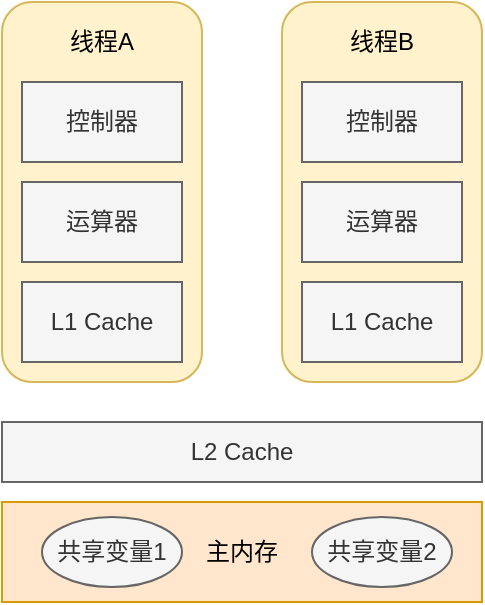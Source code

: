 <mxfile version="14.4.9" type="device" pages="10"><diagram id="ge-7J5D723KpW1o6q-Tz" name="共享变量的可见性"><mxGraphModel dx="1666" dy="888" grid="1" gridSize="10" guides="1" tooltips="1" connect="1" arrows="1" fold="1" page="1" pageScale="1" pageWidth="827" pageHeight="1169" math="0" shadow="0"><root><mxCell id="0"/><mxCell id="1" parent="0"/><mxCell id="XTIbnSLb9HuO6RMG54eh-6" value="" style="group" parent="1" vertex="1" connectable="0"><mxGeometry x="140" y="80" width="100" height="190" as="geometry"/></mxCell><mxCell id="XTIbnSLb9HuO6RMG54eh-4" value="" style="rounded=1;whiteSpace=wrap;html=1;fillColor=#fff2cc;strokeColor=#d6b656;" parent="XTIbnSLb9HuO6RMG54eh-6" vertex="1"><mxGeometry width="100" height="190" as="geometry"/></mxCell><mxCell id="XTIbnSLb9HuO6RMG54eh-1" value="控制器" style="rounded=0;whiteSpace=wrap;html=1;fillColor=#f5f5f5;strokeColor=#666666;fontColor=#333333;" parent="XTIbnSLb9HuO6RMG54eh-6" vertex="1"><mxGeometry x="10" y="40" width="80" height="40" as="geometry"/></mxCell><mxCell id="XTIbnSLb9HuO6RMG54eh-2" value="运算器" style="rounded=0;whiteSpace=wrap;html=1;fillColor=#f5f5f5;strokeColor=#666666;fontColor=#333333;" parent="XTIbnSLb9HuO6RMG54eh-6" vertex="1"><mxGeometry x="10" y="90" width="80" height="40" as="geometry"/></mxCell><mxCell id="XTIbnSLb9HuO6RMG54eh-3" value="L1 Cache" style="rounded=0;whiteSpace=wrap;html=1;fillColor=#f5f5f5;strokeColor=#666666;fontColor=#333333;" parent="XTIbnSLb9HuO6RMG54eh-6" vertex="1"><mxGeometry x="10" y="140" width="80" height="40" as="geometry"/></mxCell><mxCell id="XTIbnSLb9HuO6RMG54eh-5" value="线程A" style="text;html=1;strokeColor=none;fillColor=none;align=center;verticalAlign=middle;whiteSpace=wrap;rounded=0;" parent="XTIbnSLb9HuO6RMG54eh-6" vertex="1"><mxGeometry x="30" y="10" width="40" height="20" as="geometry"/></mxCell><mxCell id="XTIbnSLb9HuO6RMG54eh-7" value="" style="group" parent="1" vertex="1" connectable="0"><mxGeometry x="280" y="80" width="100" height="190" as="geometry"/></mxCell><mxCell id="XTIbnSLb9HuO6RMG54eh-8" value="" style="rounded=1;whiteSpace=wrap;html=1;fillColor=#fff2cc;strokeColor=#d6b656;" parent="XTIbnSLb9HuO6RMG54eh-7" vertex="1"><mxGeometry width="100" height="190" as="geometry"/></mxCell><mxCell id="XTIbnSLb9HuO6RMG54eh-9" value="控制器" style="rounded=0;whiteSpace=wrap;html=1;fillColor=#f5f5f5;strokeColor=#666666;fontColor=#333333;" parent="XTIbnSLb9HuO6RMG54eh-7" vertex="1"><mxGeometry x="10" y="40" width="80" height="40" as="geometry"/></mxCell><mxCell id="XTIbnSLb9HuO6RMG54eh-10" value="运算器" style="rounded=0;whiteSpace=wrap;html=1;fillColor=#f5f5f5;strokeColor=#666666;fontColor=#333333;" parent="XTIbnSLb9HuO6RMG54eh-7" vertex="1"><mxGeometry x="10" y="90" width="80" height="40" as="geometry"/></mxCell><mxCell id="XTIbnSLb9HuO6RMG54eh-11" value="L1 Cache" style="rounded=0;whiteSpace=wrap;html=1;fillColor=#f5f5f5;strokeColor=#666666;fontColor=#333333;" parent="XTIbnSLb9HuO6RMG54eh-7" vertex="1"><mxGeometry x="10" y="140" width="80" height="40" as="geometry"/></mxCell><mxCell id="XTIbnSLb9HuO6RMG54eh-12" value="线程B" style="text;html=1;strokeColor=none;fillColor=none;align=center;verticalAlign=middle;whiteSpace=wrap;rounded=0;" parent="XTIbnSLb9HuO6RMG54eh-7" vertex="1"><mxGeometry x="30" y="10" width="40" height="20" as="geometry"/></mxCell><mxCell id="XTIbnSLb9HuO6RMG54eh-14" value="L2 Cache" style="rounded=0;whiteSpace=wrap;html=1;fillColor=#f5f5f5;strokeColor=#666666;fontColor=#333333;" parent="1" vertex="1"><mxGeometry x="140" y="290" width="240" height="30" as="geometry"/></mxCell><mxCell id="XTIbnSLb9HuO6RMG54eh-15" value="主内存" style="rounded=0;whiteSpace=wrap;html=1;fillColor=#ffe6cc;strokeColor=#d79b00;" parent="1" vertex="1"><mxGeometry x="140" y="330" width="240" height="50" as="geometry"/></mxCell><mxCell id="XTIbnSLb9HuO6RMG54eh-16" value="共享变量1" style="ellipse;whiteSpace=wrap;html=1;fillColor=#f5f5f5;strokeColor=#666666;fontColor=#333333;" parent="1" vertex="1"><mxGeometry x="160" y="337.5" width="70" height="35" as="geometry"/></mxCell><mxCell id="XTIbnSLb9HuO6RMG54eh-17" value="共享变量2" style="ellipse;whiteSpace=wrap;html=1;fillColor=#f5f5f5;strokeColor=#666666;fontColor=#333333;" parent="1" vertex="1"><mxGeometry x="295" y="337.5" width="70" height="35" as="geometry"/></mxCell></root></mxGraphModel></diagram><diagram id="wt0OKd6DlZ0ppVEIchAj" name="伪共享"><mxGraphModel dx="1024" dy="595" grid="1" gridSize="10" guides="1" tooltips="1" connect="1" arrows="1" fold="1" page="1" pageScale="1" pageWidth="827" pageHeight="1169" math="0" shadow="0"><root><mxCell id="H8_TNLr4Cmt7YdQecwlw-0"/><mxCell id="H8_TNLr4Cmt7YdQecwlw-1" parent="H8_TNLr4Cmt7YdQecwlw-0"/><mxCell id="H8_TNLr4Cmt7YdQecwlw-10" value="" style="rounded=0;whiteSpace=wrap;html=1;fillColor=#d5e8d4;strokeColor=#82b366;" parent="H8_TNLr4Cmt7YdQecwlw-1" vertex="1"><mxGeometry x="125" y="155" width="185" height="95" as="geometry"/></mxCell><mxCell id="H8_TNLr4Cmt7YdQecwlw-3" value="CPU1" style="rounded=1;whiteSpace=wrap;html=1;fillColor=#f5f5f5;strokeColor=#666666;fontColor=#333333;" parent="H8_TNLr4Cmt7YdQecwlw-1" vertex="1"><mxGeometry x="130" y="170" width="50" height="30" as="geometry"/></mxCell><mxCell id="H8_TNLr4Cmt7YdQecwlw-4" value="Cache1" style="rounded=1;whiteSpace=wrap;html=1;fillColor=#f5f5f5;strokeColor=#666666;fontColor=#333333;" parent="H8_TNLr4Cmt7YdQecwlw-1" vertex="1"><mxGeometry x="180" y="170" width="70" height="30" as="geometry"/></mxCell><mxCell id="H8_TNLr4Cmt7YdQecwlw-5" value="CPU2" style="rounded=1;whiteSpace=wrap;html=1;fillColor=#f5f5f5;strokeColor=#666666;fontColor=#333333;" parent="H8_TNLr4Cmt7YdQecwlw-1" vertex="1"><mxGeometry x="130" y="210" width="50" height="30" as="geometry"/></mxCell><mxCell id="H8_TNLr4Cmt7YdQecwlw-6" value="Cache1" style="rounded=1;whiteSpace=wrap;html=1;fillColor=#f5f5f5;strokeColor=#666666;fontColor=#333333;" parent="H8_TNLr4Cmt7YdQecwlw-1" vertex="1"><mxGeometry x="180" y="210" width="70" height="30" as="geometry"/></mxCell><mxCell id="H8_TNLr4Cmt7YdQecwlw-7" value="Cache2" style="rounded=1;whiteSpace=wrap;html=1;fillColor=#f5f5f5;strokeColor=#666666;fontColor=#333333;" parent="H8_TNLr4Cmt7YdQecwlw-1" vertex="1"><mxGeometry x="255" y="170" width="50" height="70" as="geometry"/></mxCell><mxCell id="H8_TNLr4Cmt7YdQecwlw-8" value="主内存" style="rounded=1;whiteSpace=wrap;html=1;fillColor=#f8cecc;strokeColor=#b85450;" parent="H8_TNLr4Cmt7YdQecwlw-1" vertex="1"><mxGeometry x="375" y="170" width="77" height="70" as="geometry"/></mxCell><mxCell id="H8_TNLr4Cmt7YdQecwlw-9" value="" style="shape=flexArrow;endArrow=classic;startArrow=classic;html=1;fillColor=#f5f5f5;strokeColor=#666666;" parent="H8_TNLr4Cmt7YdQecwlw-1" edge="1"><mxGeometry width="50" height="50" relative="1" as="geometry"><mxPoint x="317.5" y="205" as="sourcePoint"/><mxPoint x="367.5" y="205" as="targetPoint"/></mxGeometry></mxCell><mxCell id="H8_TNLr4Cmt7YdQecwlw-19" value="" style="group" parent="H8_TNLr4Cmt7YdQecwlw-1" vertex="1" connectable="0"><mxGeometry x="24" y="160" width="60" height="100" as="geometry"/></mxCell><mxCell id="H8_TNLr4Cmt7YdQecwlw-17" value="" style="group" parent="H8_TNLr4Cmt7YdQecwlw-19" vertex="1" connectable="0"><mxGeometry width="60" height="100" as="geometry"/></mxCell><mxCell id="H8_TNLr4Cmt7YdQecwlw-16" value="" style="group" parent="H8_TNLr4Cmt7YdQecwlw-17" vertex="1" connectable="0"><mxGeometry width="60" height="100" as="geometry"/></mxCell><mxCell id="H8_TNLr4Cmt7YdQecwlw-11" value="" style="rounded=1;whiteSpace=wrap;html=1;fillColor=#d5e8d4;strokeColor=#82b366;" parent="H8_TNLr4Cmt7YdQecwlw-16" vertex="1"><mxGeometry width="60" height="100" as="geometry"/></mxCell><mxCell id="H8_TNLr4Cmt7YdQecwlw-12" value="行3" style="rounded=1;whiteSpace=wrap;html=1;fillColor=#f5f5f5;strokeColor=#666666;fontColor=#333333;" parent="H8_TNLr4Cmt7YdQecwlw-16" vertex="1"><mxGeometry x="1.5" y="70" width="57" height="20" as="geometry"/></mxCell><mxCell id="H8_TNLr4Cmt7YdQecwlw-13" value="行2" style="rounded=1;whiteSpace=wrap;html=1;fillColor=#f5f5f5;strokeColor=#666666;fontColor=#333333;" parent="H8_TNLr4Cmt7YdQecwlw-16" vertex="1"><mxGeometry x="2" y="50" width="57" height="20" as="geometry"/></mxCell><mxCell id="H8_TNLr4Cmt7YdQecwlw-14" value="行1" style="rounded=1;whiteSpace=wrap;html=1;fillColor=#f5f5f5;strokeColor=#666666;fontColor=#333333;" parent="H8_TNLr4Cmt7YdQecwlw-16" vertex="1"><mxGeometry x="2" y="30" width="57" height="20" as="geometry"/></mxCell><mxCell id="H8_TNLr4Cmt7YdQecwlw-15" value="Cache" style="text;html=1;strokeColor=none;fillColor=none;align=center;verticalAlign=middle;whiteSpace=wrap;rounded=0;" parent="H8_TNLr4Cmt7YdQecwlw-16" vertex="1"><mxGeometry x="10" width="40" height="20" as="geometry"/></mxCell></root></mxGraphModel></diagram><diagram id="h2kg7A5jQebbAiMn2IYi" name="伪共享2"><mxGraphModel dx="1038" dy="609" grid="1" gridSize="10" guides="1" tooltips="1" connect="1" arrows="1" fold="1" page="1" pageScale="1" pageWidth="827" pageHeight="1169" math="0" shadow="0"><root><mxCell id="9q2uhn67lp46X5yYH1T9-0"/><mxCell id="9q2uhn67lp46X5yYH1T9-1" parent="9q2uhn67lp46X5yYH1T9-0"/><mxCell id="9q2uhn67lp46X5yYH1T9-33" style="edgeStyle=orthogonalEdgeStyle;rounded=0;orthogonalLoop=1;jettySize=auto;html=1;exitX=0.5;exitY=1;exitDx=0;exitDy=0;" parent="9q2uhn67lp46X5yYH1T9-1" source="9q2uhn67lp46X5yYH1T9-24" target="9q2uhn67lp46X5yYH1T9-2" edge="1"><mxGeometry relative="1" as="geometry"/></mxCell><mxCell id="9q2uhn67lp46X5yYH1T9-24" value="" style="rounded=0;whiteSpace=wrap;html=1;fillColor=#fff2cc;strokeColor=#d6b656;" parent="9q2uhn67lp46X5yYH1T9-1" vertex="1"><mxGeometry x="160" y="50" width="250" height="185" as="geometry"/></mxCell><mxCell id="9q2uhn67lp46X5yYH1T9-21" value="" style="rounded=1;whiteSpace=wrap;html=1;fillColor=#ffe6cc;strokeColor=#d79b00;" parent="9q2uhn67lp46X5yYH1T9-1" vertex="1"><mxGeometry x="291" y="65" width="110" height="105" as="geometry"/></mxCell><mxCell id="9q2uhn67lp46X5yYH1T9-19" value="" style="rounded=1;whiteSpace=wrap;html=1;fillColor=#ffe6cc;strokeColor=#d79b00;" parent="9q2uhn67lp46X5yYH1T9-1" vertex="1"><mxGeometry x="172" y="65" width="110" height="105" as="geometry"/></mxCell><mxCell id="9q2uhn67lp46X5yYH1T9-32" style="edgeStyle=orthogonalEdgeStyle;rounded=0;orthogonalLoop=1;jettySize=auto;html=1;exitX=0.5;exitY=0;exitDx=0;exitDy=0;entryX=0.5;entryY=1;entryDx=0;entryDy=0;" parent="9q2uhn67lp46X5yYH1T9-1" source="9q2uhn67lp46X5yYH1T9-2" target="9q2uhn67lp46X5yYH1T9-24" edge="1"><mxGeometry relative="1" as="geometry"/></mxCell><mxCell id="9q2uhn67lp46X5yYH1T9-2" value="主内存&amp;nbsp;" style="rounded=1;whiteSpace=wrap;html=1;align=left;fillColor=#f8cecc;strokeColor=#b85450;" parent="9q2uhn67lp46X5yYH1T9-1" vertex="1"><mxGeometry x="160" y="255" width="250" height="55" as="geometry"/></mxCell><mxCell id="9q2uhn67lp46X5yYH1T9-4" value="x" style="rounded=1;whiteSpace=wrap;html=1;fillColor=#f5f5f5;strokeColor=#666666;fontColor=#333333;" parent="9q2uhn67lp46X5yYH1T9-1" vertex="1"><mxGeometry x="267" y="275" width="40" height="20" as="geometry"/></mxCell><mxCell id="9q2uhn67lp46X5yYH1T9-5" value="y" style="rounded=1;whiteSpace=wrap;html=1;fillColor=#f5f5f5;strokeColor=#666666;fontColor=#333333;" parent="9q2uhn67lp46X5yYH1T9-1" vertex="1"><mxGeometry x="320" y="275" width="40" height="20" as="geometry"/></mxCell><mxCell id="9q2uhn67lp46X5yYH1T9-11" value="" style="rounded=1;whiteSpace=wrap;html=1;fillColor=#dae8fc;strokeColor=#6c8ebf;" parent="9q2uhn67lp46X5yYH1T9-1" vertex="1"><mxGeometry x="170" y="180" width="230" height="50" as="geometry"/></mxCell><mxCell id="9q2uhn67lp46X5yYH1T9-12" value="x,y" style="rounded=1;whiteSpace=wrap;html=1;fillColor=#f5f5f5;strokeColor=#666666;fontColor=#333333;" parent="9q2uhn67lp46X5yYH1T9-1" vertex="1"><mxGeometry x="180" y="207" width="210" height="20" as="geometry"/></mxCell><mxCell id="9q2uhn67lp46X5yYH1T9-13" value="Cache 2" style="text;html=1;strokeColor=none;fillColor=none;align=center;verticalAlign=middle;whiteSpace=wrap;rounded=0;" parent="9q2uhn67lp46X5yYH1T9-1" vertex="1"><mxGeometry x="170" y="180" width="50" height="20" as="geometry"/></mxCell><mxCell id="9q2uhn67lp46X5yYH1T9-14" value="" style="group" parent="9q2uhn67lp46X5yYH1T9-1" vertex="1" connectable="0"><mxGeometry x="177" y="95" width="100" height="70" as="geometry"/></mxCell><mxCell id="9q2uhn67lp46X5yYH1T9-8" value="" style="rounded=1;whiteSpace=wrap;html=1;fillColor=#ffe6cc;strokeColor=#d79b00;" parent="9q2uhn67lp46X5yYH1T9-14" vertex="1"><mxGeometry width="100" height="70" as="geometry"/></mxCell><mxCell id="9q2uhn67lp46X5yYH1T9-9" value="&lt;b&gt;x&lt;/b&gt;,y" style="rounded=1;whiteSpace=wrap;html=1;fillColor=#f5f5f5;strokeColor=#666666;fontColor=#333333;" parent="9q2uhn67lp46X5yYH1T9-14" vertex="1"><mxGeometry y="30" width="100" height="30" as="geometry"/></mxCell><mxCell id="9q2uhn67lp46X5yYH1T9-10" value="Cache1" style="text;html=1;strokeColor=none;fillColor=none;align=center;verticalAlign=middle;whiteSpace=wrap;rounded=0;" parent="9q2uhn67lp46X5yYH1T9-14" vertex="1"><mxGeometry x="10" width="40" height="20" as="geometry"/></mxCell><mxCell id="9q2uhn67lp46X5yYH1T9-15" value="" style="group" parent="9q2uhn67lp46X5yYH1T9-1" vertex="1" connectable="0"><mxGeometry x="296" y="95" width="100" height="70" as="geometry"/></mxCell><mxCell id="9q2uhn67lp46X5yYH1T9-16" value="" style="rounded=1;whiteSpace=wrap;html=1;fillColor=#ffe6cc;strokeColor=#d79b00;" parent="9q2uhn67lp46X5yYH1T9-15" vertex="1"><mxGeometry width="100" height="70" as="geometry"/></mxCell><mxCell id="9q2uhn67lp46X5yYH1T9-17" value="x&lt;b&gt;,y&lt;/b&gt;" style="rounded=1;whiteSpace=wrap;html=1;fillColor=#f5f5f5;strokeColor=#666666;fontColor=#333333;" parent="9q2uhn67lp46X5yYH1T9-15" vertex="1"><mxGeometry y="30" width="100" height="30" as="geometry"/></mxCell><mxCell id="9q2uhn67lp46X5yYH1T9-18" value="Cache1" style="text;html=1;strokeColor=none;fillColor=none;align=center;verticalAlign=middle;whiteSpace=wrap;rounded=0;" parent="9q2uhn67lp46X5yYH1T9-15" vertex="1"><mxGeometry x="10" width="40" height="20" as="geometry"/></mxCell><mxCell id="9q2uhn67lp46X5yYH1T9-20" value="CPU1" style="text;html=1;strokeColor=none;fillColor=none;align=center;verticalAlign=middle;whiteSpace=wrap;rounded=0;" parent="9q2uhn67lp46X5yYH1T9-1" vertex="1"><mxGeometry x="187" y="75" width="40" height="20" as="geometry"/></mxCell><mxCell id="9q2uhn67lp46X5yYH1T9-22" value="CPU2" style="text;html=1;strokeColor=none;fillColor=none;align=center;verticalAlign=middle;whiteSpace=wrap;rounded=0;" parent="9q2uhn67lp46X5yYH1T9-1" vertex="1"><mxGeometry x="296" y="75" width="40" height="20" as="geometry"/></mxCell><mxCell id="9q2uhn67lp46X5yYH1T9-27" style="edgeStyle=orthogonalEdgeStyle;rounded=0;orthogonalLoop=1;jettySize=auto;html=1;entryX=0.5;entryY=0;entryDx=0;entryDy=0;" parent="9q2uhn67lp46X5yYH1T9-1" source="9q2uhn67lp46X5yYH1T9-25" target="9q2uhn67lp46X5yYH1T9-19" edge="1"><mxGeometry relative="1" as="geometry"/></mxCell><mxCell id="9q2uhn67lp46X5yYH1T9-25" value="Thread1" style="rounded=1;whiteSpace=wrap;html=1;fillColor=#d5e8d4;strokeColor=#82b366;" parent="9q2uhn67lp46X5yYH1T9-1" vertex="1"><mxGeometry x="170" y="5" width="113" height="30" as="geometry"/></mxCell><mxCell id="9q2uhn67lp46X5yYH1T9-28" style="edgeStyle=orthogonalEdgeStyle;rounded=0;orthogonalLoop=1;jettySize=auto;html=1;entryX=0.5;entryY=0;entryDx=0;entryDy=0;" parent="9q2uhn67lp46X5yYH1T9-1" source="9q2uhn67lp46X5yYH1T9-26" target="9q2uhn67lp46X5yYH1T9-21" edge="1"><mxGeometry relative="1" as="geometry"/></mxCell><mxCell id="9q2uhn67lp46X5yYH1T9-26" value="Thread2" style="rounded=1;whiteSpace=wrap;html=1;fillColor=#d5e8d4;strokeColor=#82b366;" parent="9q2uhn67lp46X5yYH1T9-1" vertex="1"><mxGeometry x="289" y="4" width="113" height="30" as="geometry"/></mxCell><mxCell id="9q2uhn67lp46X5yYH1T9-34" value="&lt;span style=&quot;white-space: normal&quot;&gt;第一步 Thread1 需要读取变量x，但是从主存到Cache1,2的时候保存的是缓存行，于是把y也带过来了；&lt;/span&gt;&lt;br style=&quot;white-space: normal&quot;&gt;&lt;span style=&quot;white-space: normal&quot;&gt;第二步 Thread2 需要读取变量y，但是从主存到Cache1,2的时候保存的是缓存行，于是把x也带过来了；&lt;br&gt;&lt;/span&gt;第三步 Thread1 修改了x的值，并更新到主内存和Cache2;&lt;br style=&quot;white-space: normal&quot;&gt;&lt;span style=&quot;white-space: normal&quot;&gt;第三步 Thread2此时需要写入x的值时，必须从主存或cache2中再次加载；&lt;/span&gt;" style="rounded=0;whiteSpace=wrap;html=1;align=left;" parent="9q2uhn67lp46X5yYH1T9-1" vertex="1"><mxGeometry x="440" y="50" width="330" height="150" as="geometry"/></mxCell></root></mxGraphModel></diagram><diagram id="JswNl4S0UXFUTJSUsUgD" name="jvm"><mxGraphModel dx="1038" dy="609" grid="1" gridSize="10" guides="1" tooltips="1" connect="1" arrows="1" fold="1" page="1" pageScale="1" pageWidth="827" pageHeight="1169" math="0" shadow="0"><root><mxCell id="WHgTcPMpt0VI-jCJPS6z-0"/><mxCell id="WHgTcPMpt0VI-jCJPS6z-1" parent="WHgTcPMpt0VI-jCJPS6z-0"/><mxCell id="WHgTcPMpt0VI-jCJPS6z-16" style="edgeStyle=orthogonalEdgeStyle;rounded=0;orthogonalLoop=1;jettySize=auto;html=1;" parent="WHgTcPMpt0VI-jCJPS6z-1" source="WHgTcPMpt0VI-jCJPS6z-2" target="WHgTcPMpt0VI-jCJPS6z-15" edge="1"><mxGeometry relative="1" as="geometry"/></mxCell><mxCell id="WHgTcPMpt0VI-jCJPS6z-2" value="&lt;pre style=&quot;color: rgb(8 , 8 , 8) ; font-size: 9.8pt&quot;&gt;&lt;pre style=&quot;background-color: rgb(255 , 255 , 255) ; font-family: &amp;#34;jetbrains mono&amp;#34; , monospace ; font-size: 9.8pt&quot;&gt;&lt;span style=&quot;color: #0033b3&quot;&gt;public class &lt;/span&gt;&lt;span style=&quot;color: #000000&quot;&gt;Week1 &lt;/span&gt;{&lt;br&gt;    &lt;span style=&quot;color: #0033b3&quot;&gt;public static void &lt;/span&gt;&lt;span style=&quot;color: #00627a&quot;&gt;main&lt;/span&gt;(&lt;span style=&quot;color: #000000&quot;&gt;String&lt;/span&gt;[] args) {&lt;br&gt;        &lt;span style=&quot;color: #000000&quot;&gt;System&lt;/span&gt;.&lt;span style=&quot;color: #871094 ; font-style: italic&quot;&gt;out&lt;/span&gt;.println(&lt;span style=&quot;color: #067d17&quot;&gt;&quot;Begin main&quot;&lt;/span&gt;);&lt;br&gt;        &lt;span style=&quot;font-style: italic&quot;&gt;methodA&lt;/span&gt;();&lt;br&gt;        &lt;span style=&quot;color: #000000&quot;&gt;System&lt;/span&gt;.&lt;span style=&quot;color: #871094 ; font-style: italic&quot;&gt;out&lt;/span&gt;.println(&lt;span style=&quot;color: #067d17&quot;&gt;&quot;End main&quot;&lt;/span&gt;);&lt;br&gt;    }&lt;br&gt;&lt;br&gt;    &lt;span style=&quot;color: #0033b3&quot;&gt;private static void &lt;/span&gt;&lt;span style=&quot;color: #00627a&quot;&gt;methodA&lt;/span&gt;() {&lt;br&gt;        &lt;span style=&quot;color: #000000&quot;&gt;String str &lt;/span&gt;= &lt;span style=&quot;color: #0033b3&quot;&gt;new &lt;/span&gt;String(&lt;span style=&quot;color: #067d17&quot;&gt;&quot;methodA&quot;&lt;/span&gt;);&lt;br&gt;        &lt;span style=&quot;color: #000000&quot;&gt;String str2 &lt;/span&gt;= &lt;span style=&quot;color: #0033b3&quot;&gt;new &lt;/span&gt;String(&lt;span style=&quot;color: #067d17&quot;&gt;&quot;args&quot;&lt;/span&gt;);&lt;br&gt;        &lt;span style=&quot;color: #000000&quot;&gt;System&lt;/span&gt;.&lt;span style=&quot;color: #871094 ; font-style: italic&quot;&gt;out&lt;/span&gt;.println(&lt;span style=&quot;color: #000000&quot;&gt;str &lt;/span&gt;+ &lt;span style=&quot;color: #000000&quot;&gt;str2&lt;/span&gt;);&lt;br&gt;    }&lt;br&gt;}&lt;/pre&gt;&lt;/pre&gt;" style="rounded=0;whiteSpace=wrap;html=1;align=left;" parent="WHgTcPMpt0VI-jCJPS6z-1" vertex="1"><mxGeometry x="35" y="105" width="320" height="210" as="geometry"/></mxCell><mxCell id="WHgTcPMpt0VI-jCJPS6z-3" value="" style="rounded=0;whiteSpace=wrap;html=1;align=left;fillColor=#f5f5f5;strokeColor=#666666;fontColor=#333333;" parent="WHgTcPMpt0VI-jCJPS6z-1" vertex="1"><mxGeometry x="430" y="70" width="260" height="170" as="geometry"/></mxCell><mxCell id="WHgTcPMpt0VI-jCJPS6z-4" value="Java堆内存区域" style="rounded=0;whiteSpace=wrap;html=1;align=left;fillColor=#f5f5f5;strokeColor=#666666;fontColor=#333333;" parent="WHgTcPMpt0VI-jCJPS6z-1" vertex="1"><mxGeometry x="570" y="80" width="110" height="80" as="geometry"/></mxCell><mxCell id="WHgTcPMpt0VI-jCJPS6z-5" value="Java虚拟机栈内存区域" style="rounded=0;whiteSpace=wrap;html=1;align=left;fillColor=#f5f5f5;strokeColor=#666666;fontColor=#333333;" parent="WHgTcPMpt0VI-jCJPS6z-1" vertex="1"><mxGeometry x="440" y="135" width="100" height="50" as="geometry"/></mxCell><mxCell id="WHgTcPMpt0VI-jCJPS6z-6" value="程序计数器内存区域" style="rounded=0;whiteSpace=wrap;html=1;align=left;fillColor=#f5f5f5;strokeColor=#666666;fontColor=#333333;" parent="WHgTcPMpt0VI-jCJPS6z-1" vertex="1"><mxGeometry x="440" y="90" width="120" height="30" as="geometry"/></mxCell><mxCell id="WHgTcPMpt0VI-jCJPS6z-7" value="方法区内存区域&lt;br&gt;&lt;b&gt;Week1.class&lt;/b&gt;" style="rounded=0;whiteSpace=wrap;html=1;align=left;fillColor=#d5e8d4;strokeColor=#82b366;" parent="WHgTcPMpt0VI-jCJPS6z-1" vertex="1"><mxGeometry x="570" y="185" width="110" height="50" as="geometry"/></mxCell><mxCell id="WHgTcPMpt0VI-jCJPS6z-10" value="" style="rounded=0;whiteSpace=wrap;html=1;align=left;fillColor=#f5f5f5;strokeColor=#666666;fontColor=#333333;" parent="WHgTcPMpt0VI-jCJPS6z-1" vertex="1"><mxGeometry x="430" y="260" width="260" height="170" as="geometry"/></mxCell><mxCell id="WHgTcPMpt0VI-jCJPS6z-11" value="Java堆内存区域" style="rounded=0;whiteSpace=wrap;html=1;align=left;fillColor=#f5f5f5;strokeColor=#666666;fontColor=#333333;" parent="WHgTcPMpt0VI-jCJPS6z-1" vertex="1"><mxGeometry x="570" y="270" width="110" height="80" as="geometry"/></mxCell><mxCell id="WHgTcPMpt0VI-jCJPS6z-12" value="Java虚拟机栈&lt;br&gt;&lt;br&gt;&lt;br&gt;&lt;br&gt;&lt;br&gt;&lt;br&gt;" style="rounded=0;whiteSpace=wrap;html=1;align=center;fillColor=#f5f5f5;strokeColor=#666666;fontColor=#333333;" parent="WHgTcPMpt0VI-jCJPS6z-1" vertex="1"><mxGeometry x="440" y="320" width="110" height="100" as="geometry"/></mxCell><mxCell id="WHgTcPMpt0VI-jCJPS6z-13" value="程序计数器内存区域" style="rounded=0;whiteSpace=wrap;html=1;align=left;fillColor=#f5f5f5;strokeColor=#666666;fontColor=#333333;" parent="WHgTcPMpt0VI-jCJPS6z-1" vertex="1"><mxGeometry x="440" y="280" width="120" height="30" as="geometry"/></mxCell><mxCell id="WHgTcPMpt0VI-jCJPS6z-14" value="方法区内存区域&lt;br&gt;Week1.class" style="rounded=0;whiteSpace=wrap;html=1;align=left;fillColor=#f5f5f5;strokeColor=#666666;fontColor=#333333;" parent="WHgTcPMpt0VI-jCJPS6z-1" vertex="1"><mxGeometry x="570" y="370" width="110" height="50" as="geometry"/></mxCell><mxCell id="WHgTcPMpt0VI-jCJPS6z-17" style="edgeStyle=orthogonalEdgeStyle;rounded=0;orthogonalLoop=1;jettySize=auto;html=1;exitX=1;exitY=0.5;exitDx=0;exitDy=0;entryX=0;entryY=0.5;entryDx=0;entryDy=0;" parent="WHgTcPMpt0VI-jCJPS6z-1" source="WHgTcPMpt0VI-jCJPS6z-15" target="WHgTcPMpt0VI-jCJPS6z-7" edge="1"><mxGeometry relative="1" as="geometry"/></mxCell><mxCell id="WHgTcPMpt0VI-jCJPS6z-15" value="类加载器" style="rounded=0;whiteSpace=wrap;html=1;align=left;fillColor=#d5e8d4;strokeColor=#82b366;" parent="WHgTcPMpt0VI-jCJPS6z-1" vertex="1"><mxGeometry x="410" y="190" width="60" height="40" as="geometry"/></mxCell><mxCell id="WHgTcPMpt0VI-jCJPS6z-18" value="1" style="ellipse;whiteSpace=wrap;html=1;align=center;" parent="WHgTcPMpt0VI-jCJPS6z-1" vertex="1"><mxGeometry x="380" y="175" width="20" height="20" as="geometry"/></mxCell><mxCell id="WHgTcPMpt0VI-jCJPS6z-20" value="&lt;b&gt;main方法栈帧入栈&lt;/b&gt;" style="rounded=1;whiteSpace=wrap;html=1;align=center;fillColor=#d5e8d4;strokeColor=#82b366;" parent="WHgTcPMpt0VI-jCJPS6z-1" vertex="1"><mxGeometry x="440" y="380" width="110" height="40" as="geometry"/></mxCell><mxCell id="WHgTcPMpt0VI-jCJPS6z-21" value="2" style="ellipse;whiteSpace=wrap;html=1;align=center;" parent="WHgTcPMpt0VI-jCJPS6z-1" vertex="1"><mxGeometry x="393" y="295" width="20" height="20" as="geometry"/></mxCell><mxCell id="WHgTcPMpt0VI-jCJPS6z-22" value="" style="rounded=0;whiteSpace=wrap;html=1;align=left;fillColor=#f5f5f5;strokeColor=#666666;fontColor=#333333;" parent="WHgTcPMpt0VI-jCJPS6z-1" vertex="1"><mxGeometry x="75" y="455" width="260" height="170" as="geometry"/></mxCell><mxCell id="WHgTcPMpt0VI-jCJPS6z-23" value="Java堆内存区域" style="rounded=0;whiteSpace=wrap;html=1;align=left;fillColor=#f5f5f5;strokeColor=#666666;fontColor=#333333;" parent="WHgTcPMpt0VI-jCJPS6z-1" vertex="1"><mxGeometry x="215" y="465" width="110" height="80" as="geometry"/></mxCell><mxCell id="WHgTcPMpt0VI-jCJPS6z-24" value="Java虚拟机栈&lt;br&gt;&lt;br&gt;&lt;br&gt;&lt;br&gt;&lt;br&gt;&lt;br&gt;" style="rounded=0;whiteSpace=wrap;html=1;align=center;fillColor=#f5f5f5;strokeColor=#666666;fontColor=#333333;" parent="WHgTcPMpt0VI-jCJPS6z-1" vertex="1"><mxGeometry x="85" y="515" width="110" height="100" as="geometry"/></mxCell><mxCell id="WHgTcPMpt0VI-jCJPS6z-25" value="程序计数器内存区域&lt;br&gt;&lt;b&gt;打印的指令&lt;/b&gt;" style="rounded=0;whiteSpace=wrap;html=1;align=left;fillColor=#d5e8d4;strokeColor=#82b366;" parent="WHgTcPMpt0VI-jCJPS6z-1" vertex="1"><mxGeometry x="85" y="475" width="120" height="30" as="geometry"/></mxCell><mxCell id="WHgTcPMpt0VI-jCJPS6z-26" value="方法区内存区域&lt;br&gt;&lt;span style=&quot;color: rgb(51 , 51 , 51)&quot;&gt;Week1.class&lt;/span&gt;" style="rounded=0;whiteSpace=wrap;html=1;align=left;fillColor=#f5f5f5;strokeColor=#666666;fontColor=#333333;" parent="WHgTcPMpt0VI-jCJPS6z-1" vertex="1"><mxGeometry x="215" y="565" width="110" height="50" as="geometry"/></mxCell><mxCell id="WHgTcPMpt0VI-jCJPS6z-27" value="main方法栈帧入栈" style="rounded=1;whiteSpace=wrap;html=1;align=center;fillColor=#f5f5f5;strokeColor=#666666;fontColor=#333333;" parent="WHgTcPMpt0VI-jCJPS6z-1" vertex="1"><mxGeometry x="85" y="575" width="110" height="40" as="geometry"/></mxCell><mxCell id="WHgTcPMpt0VI-jCJPS6z-28" value="3" style="ellipse;whiteSpace=wrap;html=1;align=center;" parent="WHgTcPMpt0VI-jCJPS6z-1" vertex="1"><mxGeometry x="25" y="455" width="20" height="20" as="geometry"/></mxCell><mxCell id="WHgTcPMpt0VI-jCJPS6z-36" value="" style="rounded=0;whiteSpace=wrap;html=1;align=left;fillColor=#f5f5f5;strokeColor=#666666;fontColor=#333333;" parent="WHgTcPMpt0VI-jCJPS6z-1" vertex="1"><mxGeometry x="430" y="450" width="260" height="170" as="geometry"/></mxCell><mxCell id="WHgTcPMpt0VI-jCJPS6z-37" value="Java堆内存区域" style="rounded=0;whiteSpace=wrap;html=1;align=left;fillColor=#f5f5f5;strokeColor=#666666;fontColor=#333333;" parent="WHgTcPMpt0VI-jCJPS6z-1" vertex="1"><mxGeometry x="570" y="460" width="110" height="80" as="geometry"/></mxCell><mxCell id="WHgTcPMpt0VI-jCJPS6z-38" value="Java虚拟机栈&lt;br&gt;&lt;br&gt;&lt;br&gt;&lt;br&gt;&lt;br&gt;&lt;br&gt;" style="rounded=0;whiteSpace=wrap;html=1;align=center;fillColor=#f5f5f5;strokeColor=#666666;fontColor=#333333;" parent="WHgTcPMpt0VI-jCJPS6z-1" vertex="1"><mxGeometry x="440" y="510" width="110" height="100" as="geometry"/></mxCell><mxCell id="WHgTcPMpt0VI-jCJPS6z-39" value="程序计数器内存区域&lt;br&gt;&lt;b&gt;methodA() 指令&lt;/b&gt;" style="rounded=0;whiteSpace=wrap;html=1;align=left;fillColor=#f5f5f5;strokeColor=#666666;fontColor=#333333;" parent="WHgTcPMpt0VI-jCJPS6z-1" vertex="1"><mxGeometry x="440" y="470" width="120" height="30" as="geometry"/></mxCell><mxCell id="WHgTcPMpt0VI-jCJPS6z-40" value="方法区内存区域&lt;br&gt;&lt;span style=&quot;color: rgb(51 , 51 , 51)&quot;&gt;Week1.class&lt;/span&gt;" style="rounded=0;whiteSpace=wrap;html=1;align=left;fillColor=#f5f5f5;strokeColor=#666666;fontColor=#333333;" parent="WHgTcPMpt0VI-jCJPS6z-1" vertex="1"><mxGeometry x="570" y="560" width="110" height="50" as="geometry"/></mxCell><mxCell id="WHgTcPMpt0VI-jCJPS6z-41" value="main方法栈帧入栈" style="rounded=1;whiteSpace=wrap;html=1;align=center;fillColor=#d5e8d4;strokeColor=#82b366;" parent="WHgTcPMpt0VI-jCJPS6z-1" vertex="1"><mxGeometry x="440" y="580" width="110" height="30" as="geometry"/></mxCell><mxCell id="WHgTcPMpt0VI-jCJPS6z-42" value="4" style="ellipse;whiteSpace=wrap;html=1;align=center;" parent="WHgTcPMpt0VI-jCJPS6z-1" vertex="1"><mxGeometry x="380" y="450" width="20" height="20" as="geometry"/></mxCell><mxCell id="WHgTcPMpt0VI-jCJPS6z-43" value="methodA 栈帧入栈" style="rounded=1;whiteSpace=wrap;html=1;align=center;fillColor=#d5e8d4;strokeColor=#82b366;" parent="WHgTcPMpt0VI-jCJPS6z-1" vertex="1"><mxGeometry x="440" y="550" width="110" height="30" as="geometry"/></mxCell><mxCell id="WHgTcPMpt0VI-jCJPS6z-57" value="" style="rounded=0;whiteSpace=wrap;html=1;align=left;fillColor=#f5f5f5;strokeColor=#666666;fontColor=#333333;" parent="WHgTcPMpt0VI-jCJPS6z-1" vertex="1"><mxGeometry x="70" y="655" width="260" height="170" as="geometry"/></mxCell><mxCell id="WHgTcPMpt0VI-jCJPS6z-58" value="Java堆内存区域&lt;br&gt;&lt;br&gt;" style="rounded=0;whiteSpace=wrap;html=1;align=left;fillColor=#f5f5f5;strokeColor=#666666;fontColor=#333333;" parent="WHgTcPMpt0VI-jCJPS6z-1" vertex="1"><mxGeometry x="210" y="665" width="110" height="80" as="geometry"/></mxCell><mxCell id="WHgTcPMpt0VI-jCJPS6z-59" value="Java虚拟机栈&lt;br&gt;&lt;br&gt;&lt;br&gt;&lt;br&gt;&lt;br&gt;&lt;br&gt;" style="rounded=0;whiteSpace=wrap;html=1;align=center;fillColor=#f5f5f5;strokeColor=#666666;fontColor=#333333;" parent="WHgTcPMpt0VI-jCJPS6z-1" vertex="1"><mxGeometry x="80" y="715" width="110" height="100" as="geometry"/></mxCell><mxCell id="WHgTcPMpt0VI-jCJPS6z-60" value="程序计数器内存区域&lt;br&gt;&lt;b&gt;创建 指令&lt;/b&gt;" style="rounded=0;whiteSpace=wrap;html=1;align=left;fillColor=#f5f5f5;strokeColor=#666666;fontColor=#333333;" parent="WHgTcPMpt0VI-jCJPS6z-1" vertex="1"><mxGeometry x="80" y="675" width="120" height="30" as="geometry"/></mxCell><mxCell id="WHgTcPMpt0VI-jCJPS6z-61" value="方法区内存区域&lt;br&gt;&lt;span style=&quot;color: rgb(51 , 51 , 51)&quot;&gt;Week1.class&lt;/span&gt;" style="rounded=0;whiteSpace=wrap;html=1;align=left;fillColor=#f5f5f5;strokeColor=#666666;fontColor=#333333;" parent="WHgTcPMpt0VI-jCJPS6z-1" vertex="1"><mxGeometry x="210" y="765" width="110" height="50" as="geometry"/></mxCell><mxCell id="WHgTcPMpt0VI-jCJPS6z-62" value="main方法栈帧入栈" style="rounded=1;whiteSpace=wrap;html=1;align=center;fillColor=#f5f5f5;strokeColor=#666666;fontColor=#333333;" parent="WHgTcPMpt0VI-jCJPS6z-1" vertex="1"><mxGeometry x="80" y="785" width="110" height="30" as="geometry"/></mxCell><mxCell id="WHgTcPMpt0VI-jCJPS6z-63" value="5" style="ellipse;whiteSpace=wrap;html=1;align=center;" parent="WHgTcPMpt0VI-jCJPS6z-1" vertex="1"><mxGeometry x="20" y="655" width="20" height="20" as="geometry"/></mxCell><mxCell id="WHgTcPMpt0VI-jCJPS6z-64" value="methodA 栈帧入栈" style="rounded=1;whiteSpace=wrap;html=1;align=center;fillColor=#d5e8d4;strokeColor=#82b366;" parent="WHgTcPMpt0VI-jCJPS6z-1" vertex="1"><mxGeometry x="80" y="755" width="110" height="30" as="geometry"/></mxCell><mxCell id="WHgTcPMpt0VI-jCJPS6z-65" style="edgeStyle=orthogonalEdgeStyle;rounded=0;orthogonalLoop=1;jettySize=auto;html=1;entryX=1;entryY=0.25;entryDx=0;entryDy=0;" parent="WHgTcPMpt0VI-jCJPS6z-1" source="WHgTcPMpt0VI-jCJPS6z-66" target="WHgTcPMpt0VI-jCJPS6z-64" edge="1"><mxGeometry relative="1" as="geometry"/></mxCell><mxCell id="WHgTcPMpt0VI-jCJPS6z-66" value="str" style="rounded=1;whiteSpace=wrap;html=1;align=center;fillColor=#d5e8d4;strokeColor=#82b366;" parent="WHgTcPMpt0VI-jCJPS6z-1" vertex="1"><mxGeometry x="220" y="715" width="30" height="30" as="geometry"/></mxCell><mxCell id="WHgTcPMpt0VI-jCJPS6z-68" value="str2" style="rounded=1;whiteSpace=wrap;html=1;align=center;fillColor=#d5e8d4;strokeColor=#82b366;" parent="WHgTcPMpt0VI-jCJPS6z-1" vertex="1"><mxGeometry x="245" y="715" width="30" height="30" as="geometry"/></mxCell><mxCell id="WHgTcPMpt0VI-jCJPS6z-69" value="" style="rounded=0;whiteSpace=wrap;html=1;align=left;fillColor=#f5f5f5;strokeColor=#666666;fontColor=#333333;" parent="WHgTcPMpt0VI-jCJPS6z-1" vertex="1"><mxGeometry x="420" y="665" width="260" height="170" as="geometry"/></mxCell><mxCell id="WHgTcPMpt0VI-jCJPS6z-70" value="Java堆内存区域&lt;br&gt;&lt;br&gt;" style="rounded=0;whiteSpace=wrap;html=1;align=left;fillColor=#f5f5f5;strokeColor=#666666;fontColor=#333333;" parent="WHgTcPMpt0VI-jCJPS6z-1" vertex="1"><mxGeometry x="560" y="675" width="110" height="80" as="geometry"/></mxCell><mxCell id="WHgTcPMpt0VI-jCJPS6z-71" value="Java虚拟机栈&lt;br&gt;&lt;br&gt;&lt;br&gt;&lt;br&gt;&lt;br&gt;&lt;br&gt;" style="rounded=0;whiteSpace=wrap;html=1;align=center;fillColor=#f5f5f5;strokeColor=#666666;fontColor=#333333;" parent="WHgTcPMpt0VI-jCJPS6z-1" vertex="1"><mxGeometry x="430" y="725" width="110" height="100" as="geometry"/></mxCell><mxCell id="WHgTcPMpt0VI-jCJPS6z-72" value="程序计数器内存区域&lt;br&gt;&lt;b&gt;打印 指令&lt;/b&gt;" style="rounded=0;whiteSpace=wrap;html=1;align=left;fillColor=#f5f5f5;strokeColor=#666666;fontColor=#333333;" parent="WHgTcPMpt0VI-jCJPS6z-1" vertex="1"><mxGeometry x="430" y="685" width="120" height="30" as="geometry"/></mxCell><mxCell id="WHgTcPMpt0VI-jCJPS6z-73" value="方法区内存区域&lt;br&gt;&lt;span style=&quot;color: rgb(51 , 51 , 51)&quot;&gt;Week1.class&lt;/span&gt;" style="rounded=0;whiteSpace=wrap;html=1;align=left;fillColor=#f5f5f5;strokeColor=#666666;fontColor=#333333;" parent="WHgTcPMpt0VI-jCJPS6z-1" vertex="1"><mxGeometry x="560" y="775" width="110" height="50" as="geometry"/></mxCell><mxCell id="WHgTcPMpt0VI-jCJPS6z-74" value="main方法栈帧入栈" style="rounded=1;whiteSpace=wrap;html=1;align=center;fillColor=#f5f5f5;strokeColor=#666666;fontColor=#333333;" parent="WHgTcPMpt0VI-jCJPS6z-1" vertex="1"><mxGeometry x="430" y="795" width="110" height="30" as="geometry"/></mxCell><mxCell id="WHgTcPMpt0VI-jCJPS6z-75" value="6" style="ellipse;whiteSpace=wrap;html=1;align=center;" parent="WHgTcPMpt0VI-jCJPS6z-1" vertex="1"><mxGeometry x="370" y="665" width="20" height="20" as="geometry"/></mxCell><mxCell id="WHgTcPMpt0VI-jCJPS6z-76" value="methodA 栈帧入栈" style="rounded=1;whiteSpace=wrap;html=1;align=center;fillColor=#d5e8d4;strokeColor=#82b366;" parent="WHgTcPMpt0VI-jCJPS6z-1" vertex="1"><mxGeometry x="430" y="765" width="110" height="30" as="geometry"/></mxCell><mxCell id="WHgTcPMpt0VI-jCJPS6z-77" style="edgeStyle=orthogonalEdgeStyle;rounded=0;orthogonalLoop=1;jettySize=auto;html=1;entryX=1;entryY=0.25;entryDx=0;entryDy=0;" parent="WHgTcPMpt0VI-jCJPS6z-1" source="WHgTcPMpt0VI-jCJPS6z-78" target="WHgTcPMpt0VI-jCJPS6z-76" edge="1"><mxGeometry relative="1" as="geometry"/></mxCell><mxCell id="WHgTcPMpt0VI-jCJPS6z-78" value="str" style="rounded=1;whiteSpace=wrap;html=1;align=center;fillColor=#d5e8d4;strokeColor=#82b366;" parent="WHgTcPMpt0VI-jCJPS6z-1" vertex="1"><mxGeometry x="570" y="725" width="30" height="30" as="geometry"/></mxCell><mxCell id="WHgTcPMpt0VI-jCJPS6z-80" value="str2" style="rounded=1;whiteSpace=wrap;html=1;align=center;fillColor=#d5e8d4;strokeColor=#82b366;" parent="WHgTcPMpt0VI-jCJPS6z-1" vertex="1"><mxGeometry x="595" y="725" width="30" height="30" as="geometry"/></mxCell><mxCell id="WHgTcPMpt0VI-jCJPS6z-81" value="str+str2" style="rounded=1;whiteSpace=wrap;html=1;align=center;fillColor=#d5e8d4;strokeColor=#82b366;" parent="WHgTcPMpt0VI-jCJPS6z-1" vertex="1"><mxGeometry x="621" y="725" width="45" height="30" as="geometry"/></mxCell><mxCell id="WHgTcPMpt0VI-jCJPS6z-82" value="" style="rounded=0;whiteSpace=wrap;html=1;align=left;fillColor=#f5f5f5;strokeColor=#666666;fontColor=#333333;" parent="WHgTcPMpt0VI-jCJPS6z-1" vertex="1"><mxGeometry x="75" y="870" width="260" height="170" as="geometry"/></mxCell><mxCell id="WHgTcPMpt0VI-jCJPS6z-83" value="Java堆内存区域&lt;br&gt;&lt;br&gt;" style="rounded=0;whiteSpace=wrap;html=1;align=left;fillColor=#f5f5f5;strokeColor=#666666;fontColor=#333333;" parent="WHgTcPMpt0VI-jCJPS6z-1" vertex="1"><mxGeometry x="215" y="880" width="110" height="80" as="geometry"/></mxCell><mxCell id="WHgTcPMpt0VI-jCJPS6z-84" value="Java虚拟机栈&lt;br&gt;&lt;br&gt;&lt;br&gt;&lt;br&gt;&lt;br&gt;&lt;br&gt;" style="rounded=0;whiteSpace=wrap;html=1;align=center;fillColor=#f5f5f5;strokeColor=#666666;fontColor=#333333;" parent="WHgTcPMpt0VI-jCJPS6z-1" vertex="1"><mxGeometry x="85" y="930" width="110" height="100" as="geometry"/></mxCell><mxCell id="WHgTcPMpt0VI-jCJPS6z-85" value="程序计数器内存区域&lt;br&gt;&lt;b&gt;打印 指令&lt;/b&gt;" style="rounded=0;whiteSpace=wrap;html=1;align=left;fillColor=#f5f5f5;strokeColor=#666666;fontColor=#333333;" parent="WHgTcPMpt0VI-jCJPS6z-1" vertex="1"><mxGeometry x="85" y="890" width="120" height="30" as="geometry"/></mxCell><mxCell id="WHgTcPMpt0VI-jCJPS6z-86" value="方法区内存区域&lt;br&gt;&lt;span style=&quot;color: rgb(51 , 51 , 51)&quot;&gt;Week1.class&lt;/span&gt;" style="rounded=0;whiteSpace=wrap;html=1;align=left;fillColor=#f5f5f5;strokeColor=#666666;fontColor=#333333;" parent="WHgTcPMpt0VI-jCJPS6z-1" vertex="1"><mxGeometry x="215" y="980" width="110" height="50" as="geometry"/></mxCell><mxCell id="WHgTcPMpt0VI-jCJPS6z-87" value="main方法栈帧入栈" style="rounded=1;whiteSpace=wrap;html=1;align=center;fillColor=#d5e8d4;strokeColor=#82b366;" parent="WHgTcPMpt0VI-jCJPS6z-1" vertex="1"><mxGeometry x="85" y="1000" width="110" height="30" as="geometry"/></mxCell><mxCell id="WHgTcPMpt0VI-jCJPS6z-88" value="7" style="ellipse;whiteSpace=wrap;html=1;align=center;" parent="WHgTcPMpt0VI-jCJPS6z-1" vertex="1"><mxGeometry x="25" y="870" width="20" height="20" as="geometry"/></mxCell><mxCell id="WHgTcPMpt0VI-jCJPS6z-91" value="str" style="rounded=1;whiteSpace=wrap;html=1;align=center;fillColor=#d5e8d4;strokeColor=#82b366;" parent="WHgTcPMpt0VI-jCJPS6z-1" vertex="1"><mxGeometry x="225" y="930" width="30" height="30" as="geometry"/></mxCell><mxCell id="WHgTcPMpt0VI-jCJPS6z-92" value="str2" style="rounded=1;whiteSpace=wrap;html=1;align=center;fillColor=#d5e8d4;strokeColor=#82b366;" parent="WHgTcPMpt0VI-jCJPS6z-1" vertex="1"><mxGeometry x="250" y="930" width="30" height="30" as="geometry"/></mxCell><mxCell id="WHgTcPMpt0VI-jCJPS6z-93" value="str+str2" style="rounded=1;whiteSpace=wrap;html=1;align=center;fillColor=#d5e8d4;strokeColor=#82b366;" parent="WHgTcPMpt0VI-jCJPS6z-1" vertex="1"><mxGeometry x="276" y="930" width="45" height="30" as="geometry"/></mxCell><mxCell id="WHgTcPMpt0VI-jCJPS6z-94" value="" style="rounded=0;whiteSpace=wrap;html=1;align=left;fillColor=#f5f5f5;strokeColor=#666666;fontColor=#333333;" parent="WHgTcPMpt0VI-jCJPS6z-1" vertex="1"><mxGeometry x="430" y="880" width="260" height="170" as="geometry"/></mxCell><mxCell id="WHgTcPMpt0VI-jCJPS6z-95" value="Java堆内存区域&lt;br&gt;&lt;br&gt;" style="rounded=0;whiteSpace=wrap;html=1;align=left;fillColor=#f5f5f5;strokeColor=#666666;fontColor=#333333;" parent="WHgTcPMpt0VI-jCJPS6z-1" vertex="1"><mxGeometry x="570" y="890" width="110" height="80" as="geometry"/></mxCell><mxCell id="WHgTcPMpt0VI-jCJPS6z-96" value="Java虚拟机栈&lt;br&gt;&lt;br&gt;&lt;br&gt;&lt;br&gt;&lt;br&gt;&lt;br&gt;" style="rounded=0;whiteSpace=wrap;html=1;align=center;fillColor=#f5f5f5;strokeColor=#666666;fontColor=#333333;" parent="WHgTcPMpt0VI-jCJPS6z-1" vertex="1"><mxGeometry x="440" y="940" width="110" height="100" as="geometry"/></mxCell><mxCell id="WHgTcPMpt0VI-jCJPS6z-97" value="程序计数器内存区域&lt;br&gt;" style="rounded=0;whiteSpace=wrap;html=1;align=left;fillColor=#f5f5f5;strokeColor=#666666;fontColor=#333333;" parent="WHgTcPMpt0VI-jCJPS6z-1" vertex="1"><mxGeometry x="440" y="900" width="120" height="30" as="geometry"/></mxCell><mxCell id="WHgTcPMpt0VI-jCJPS6z-98" value="方法区内存区域&lt;br&gt;&lt;span style=&quot;color: rgb(51 , 51 , 51)&quot;&gt;Week1.class&lt;/span&gt;" style="rounded=0;whiteSpace=wrap;html=1;align=left;fillColor=#f5f5f5;strokeColor=#666666;fontColor=#333333;" parent="WHgTcPMpt0VI-jCJPS6z-1" vertex="1"><mxGeometry x="570" y="990" width="110" height="50" as="geometry"/></mxCell><mxCell id="WHgTcPMpt0VI-jCJPS6z-100" value="8" style="ellipse;whiteSpace=wrap;html=1;align=center;" parent="WHgTcPMpt0VI-jCJPS6z-1" vertex="1"><mxGeometry x="380" y="880" width="20" height="20" as="geometry"/></mxCell></root></mxGraphModel></diagram><diagram id="wAgVwifr2wK31R1v0F5C" name="jvm-younggc"><mxGraphModel dx="1865" dy="609" grid="1" gridSize="10" guides="1" tooltips="1" connect="1" arrows="1" fold="1" page="1" pageScale="1" pageWidth="827" pageHeight="1169" math="0" shadow="0"><root><mxCell id="E2Y7LGy9l69ko4zebVZv-0"/><mxCell id="E2Y7LGy9l69ko4zebVZv-1" parent="E2Y7LGy9l69ko4zebVZv-0"/><mxCell id="E2Y7LGy9l69ko4zebVZv-10" value="" style="group" parent="E2Y7LGy9l69ko4zebVZv-1" vertex="1" connectable="0"><mxGeometry x="10" y="163" width="190" height="240" as="geometry"/></mxCell><mxCell id="E2Y7LGy9l69ko4zebVZv-2" value="堆空间&lt;br&gt;10M&lt;br&gt;&lt;br&gt;&lt;br&gt;&lt;br&gt;&lt;br&gt;&lt;br&gt;&lt;br&gt;&lt;br&gt;&lt;br&gt;&lt;br&gt;&lt;br&gt;&lt;br&gt;&lt;br&gt;&lt;br&gt;&lt;br&gt;" style="rounded=0;whiteSpace=wrap;html=1;fillColor=#f8cecc;strokeColor=#b85450;" parent="E2Y7LGy9l69ko4zebVZv-10" vertex="1"><mxGeometry width="190" height="240" as="geometry"/></mxCell><mxCell id="E2Y7LGy9l69ko4zebVZv-9" value="" style="group" parent="E2Y7LGy9l69ko4zebVZv-10" vertex="1" connectable="0"><mxGeometry x="20" y="40" width="150" height="185" as="geometry"/></mxCell><mxCell id="E2Y7LGy9l69ko4zebVZv-7" value="年老代&lt;br&gt;5M" style="rounded=0;whiteSpace=wrap;html=1;fillColor=#d5e8d4;strokeColor=#82b366;" parent="E2Y7LGy9l69ko4zebVZv-9" vertex="1"><mxGeometry y="120" width="150" height="65" as="geometry"/></mxCell><mxCell id="E2Y7LGy9l69ko4zebVZv-8" value="" style="group" parent="E2Y7LGy9l69ko4zebVZv-9" vertex="1" connectable="0"><mxGeometry width="150" height="110" as="geometry"/></mxCell><mxCell id="E2Y7LGy9l69ko4zebVZv-4" value="Eden区&lt;br&gt;4M" style="rounded=0;whiteSpace=wrap;html=1;fillColor=#ffe6cc;strokeColor=#d79b00;" parent="E2Y7LGy9l69ko4zebVZv-8" vertex="1"><mxGeometry width="150" height="60" as="geometry"/></mxCell><mxCell id="E2Y7LGy9l69ko4zebVZv-5" value="Survivor from&lt;br&gt;0.5M" style="rounded=0;whiteSpace=wrap;html=1;fillColor=#fff2cc;strokeColor=#d6b656;" parent="E2Y7LGy9l69ko4zebVZv-8" vertex="1"><mxGeometry y="60" width="80" height="50" as="geometry"/></mxCell><mxCell id="E2Y7LGy9l69ko4zebVZv-6" value="Survivor to&lt;br&gt;0.5M" style="rounded=0;whiteSpace=wrap;html=1;fillColor=#fff2cc;strokeColor=#d6b656;" parent="E2Y7LGy9l69ko4zebVZv-8" vertex="1"><mxGeometry x="80" y="60" width="70" height="50" as="geometry"/></mxCell><mxCell id="E2Y7LGy9l69ko4zebVZv-11" value="初始状态" style="text;html=1;strokeColor=none;fillColor=none;align=center;verticalAlign=middle;whiteSpace=wrap;rounded=0;fontStyle=1" parent="E2Y7LGy9l69ko4zebVZv-1" vertex="1"><mxGeometry x="80" y="125" width="60" height="30" as="geometry"/></mxCell><mxCell id="E2Y7LGy9l69ko4zebVZv-29" value="" style="group" parent="E2Y7LGy9l69ko4zebVZv-1" vertex="1" connectable="0"><mxGeometry x="280" y="203" width="160" height="110" as="geometry"/></mxCell><mxCell id="E2Y7LGy9l69ko4zebVZv-28" value="" style="group" parent="E2Y7LGy9l69ko4zebVZv-29" vertex="1" connectable="0"><mxGeometry width="160" height="110" as="geometry"/></mxCell><mxCell id="E2Y7LGy9l69ko4zebVZv-26" value="main线程&lt;br&gt;Java虚拟机栈&lt;br&gt;&lt;br&gt;&lt;br&gt;&lt;br&gt;" style="rounded=0;whiteSpace=wrap;html=1;fillColor=#b1ddf0;strokeColor=#10739e;" parent="E2Y7LGy9l69ko4zebVZv-28" vertex="1"><mxGeometry width="160" height="110.0" as="geometry"/></mxCell><mxCell id="E2Y7LGy9l69ko4zebVZv-27" value="main()方法栈帧&lt;br&gt;局部变量 array1=null" style="rounded=0;whiteSpace=wrap;html=1;fillColor=#b0e3e6;strokeColor=#0e8088;" parent="E2Y7LGy9l69ko4zebVZv-28" vertex="1"><mxGeometry x="14.4" y="55.0" width="131.2" height="44" as="geometry"/></mxCell><mxCell id="E2Y7LGy9l69ko4zebVZv-30" value="年轻代发生GC前" style="text;html=1;strokeColor=none;fillColor=none;align=center;verticalAlign=middle;whiteSpace=wrap;rounded=0;fontStyle=1" parent="E2Y7LGy9l69ko4zebVZv-1" vertex="1"><mxGeometry x="383" y="125" width="97" height="30" as="geometry"/></mxCell><mxCell id="E2Y7LGy9l69ko4zebVZv-35" value="" style="group;fillColor=#f8cecc;strokeColor=#b85450;" parent="E2Y7LGy9l69ko4zebVZv-1" vertex="1" connectable="0"><mxGeometry x="12" y="480" width="210" height="260" as="geometry"/></mxCell><mxCell id="E2Y7LGy9l69ko4zebVZv-36" value="堆空间&lt;br&gt;10M&lt;br&gt;&lt;br&gt;&lt;br&gt;&lt;br&gt;&lt;br&gt;&lt;br&gt;&lt;br&gt;&lt;br&gt;&lt;br&gt;&lt;br&gt;&lt;br&gt;&lt;br&gt;&lt;br&gt;&lt;br&gt;&lt;br&gt;&lt;br&gt;" style="rounded=0;whiteSpace=wrap;html=1;fillColor=#f8cecc;strokeColor=#b85450;" parent="E2Y7LGy9l69ko4zebVZv-35" vertex="1"><mxGeometry width="210.0" height="260" as="geometry"/></mxCell><mxCell id="E2Y7LGy9l69ko4zebVZv-37" value="" style="group;fillColor=#f8cecc;strokeColor=#b85450;" parent="E2Y7LGy9l69ko4zebVZv-35" vertex="1" connectable="0"><mxGeometry x="22" y="43" width="178" height="207" as="geometry"/></mxCell><mxCell id="E2Y7LGy9l69ko4zebVZv-38" value="年老代&lt;br&gt;5M" style="rounded=0;whiteSpace=wrap;html=1;fillColor=#d5e8d4;strokeColor=#82b366;" parent="E2Y7LGy9l69ko4zebVZv-37" vertex="1"><mxGeometry y="134.27" width="178" height="72.73" as="geometry"/></mxCell><mxCell id="E2Y7LGy9l69ko4zebVZv-39" value="" style="group" parent="E2Y7LGy9l69ko4zebVZv-37" vertex="1" connectable="0"><mxGeometry width="178" height="123.081" as="geometry"/></mxCell><mxCell id="E2Y7LGy9l69ko4zebVZv-40" value="Eden区&lt;br&gt;4M&lt;br&gt;&lt;br&gt;&lt;br&gt;&lt;br&gt;" style="rounded=0;whiteSpace=wrap;html=1;fillColor=#ffe6cc;strokeColor=#d79b00;" parent="E2Y7LGy9l69ko4zebVZv-39" vertex="1"><mxGeometry width="178" height="67.135" as="geometry"/></mxCell><mxCell id="E2Y7LGy9l69ko4zebVZv-41" value="Survivor from&lt;br&gt;0.5M&lt;br&gt;&lt;br&gt;&lt;br&gt;" style="rounded=0;whiteSpace=wrap;html=1;fillColor=#fff2cc;strokeColor=#d6b656;" parent="E2Y7LGy9l69ko4zebVZv-39" vertex="1"><mxGeometry y="67.135" width="94.933" height="55.946" as="geometry"/></mxCell><mxCell id="E2Y7LGy9l69ko4zebVZv-42" value="Survivor to&lt;br&gt;0.5M" style="rounded=0;whiteSpace=wrap;html=1;fillColor=#fff2cc;strokeColor=#d6b656;" parent="E2Y7LGy9l69ko4zebVZv-39" vertex="1"><mxGeometry x="94.933" y="67.135" width="83.067" height="55.946" as="geometry"/></mxCell><mxCell id="E2Y7LGy9l69ko4zebVZv-43" value="其他对象&lt;br&gt;0.5M" style="rounded=0;whiteSpace=wrap;html=1;fontStyle=1;fillColor=#f8cecc;strokeColor=#b85450;" parent="E2Y7LGy9l69ko4zebVZv-39" vertex="1"><mxGeometry x="8" y="96" width="56" height="24" as="geometry"/></mxCell><mxCell id="E2Y7LGy9l69ko4zebVZv-57" value="年轻代发生GC后" style="text;html=1;strokeColor=none;fillColor=none;align=center;verticalAlign=middle;whiteSpace=wrap;rounded=0;fontStyle=1" parent="E2Y7LGy9l69ko4zebVZv-1" vertex="1"><mxGeometry x="63.5" y="440" width="97" height="30" as="geometry"/></mxCell><mxCell id="E2Y7LGy9l69ko4zebVZv-58" value="" style="group;fillColor=#f8cecc;strokeColor=#b85450;" parent="E2Y7LGy9l69ko4zebVZv-1" vertex="1" connectable="0"><mxGeometry x="474.5" y="480" width="210" height="260" as="geometry"/></mxCell><mxCell id="E2Y7LGy9l69ko4zebVZv-59" value="堆空间&lt;br&gt;10M&lt;br&gt;&lt;br&gt;&lt;br&gt;&lt;br&gt;&lt;br&gt;&lt;br&gt;&lt;br&gt;&lt;br&gt;&lt;br&gt;&lt;br&gt;&lt;br&gt;&lt;br&gt;&lt;br&gt;&lt;br&gt;&lt;br&gt;&lt;br&gt;" style="rounded=0;whiteSpace=wrap;html=1;fillColor=#f8cecc;strokeColor=#b85450;" parent="E2Y7LGy9l69ko4zebVZv-58" vertex="1"><mxGeometry width="210.0" height="260" as="geometry"/></mxCell><mxCell id="E2Y7LGy9l69ko4zebVZv-60" value="" style="group;fillColor=#f8cecc;strokeColor=#b85450;" parent="E2Y7LGy9l69ko4zebVZv-58" vertex="1" connectable="0"><mxGeometry x="22" y="43" width="178" height="207" as="geometry"/></mxCell><mxCell id="E2Y7LGy9l69ko4zebVZv-61" value="年老代&lt;br&gt;5M" style="rounded=0;whiteSpace=wrap;html=1;fillColor=#d5e8d4;strokeColor=#82b366;" parent="E2Y7LGy9l69ko4zebVZv-60" vertex="1"><mxGeometry y="134.27" width="178" height="72.73" as="geometry"/></mxCell><mxCell id="E2Y7LGy9l69ko4zebVZv-62" value="" style="group" parent="E2Y7LGy9l69ko4zebVZv-60" vertex="1" connectable="0"><mxGeometry width="178" height="123.081" as="geometry"/></mxCell><mxCell id="E2Y7LGy9l69ko4zebVZv-63" value="Eden区&lt;br&gt;4M&lt;br&gt;&lt;br&gt;&lt;br&gt;&lt;br&gt;" style="rounded=0;whiteSpace=wrap;html=1;fillColor=#ffe6cc;strokeColor=#d79b00;" parent="E2Y7LGy9l69ko4zebVZv-62" vertex="1"><mxGeometry width="178" height="67.135" as="geometry"/></mxCell><mxCell id="E2Y7LGy9l69ko4zebVZv-64" value="Survivor from&lt;br&gt;0.5M&lt;br&gt;&lt;br&gt;&lt;br&gt;" style="rounded=0;whiteSpace=wrap;html=1;fillColor=#fff2cc;strokeColor=#d6b656;" parent="E2Y7LGy9l69ko4zebVZv-62" vertex="1"><mxGeometry y="67.135" width="94.933" height="55.946" as="geometry"/></mxCell><mxCell id="E2Y7LGy9l69ko4zebVZv-65" value="Survivor to&lt;br&gt;0.5M" style="rounded=0;whiteSpace=wrap;html=1;fillColor=#fff2cc;strokeColor=#d6b656;" parent="E2Y7LGy9l69ko4zebVZv-62" vertex="1"><mxGeometry x="94.933" y="67.135" width="83.067" height="55.946" as="geometry"/></mxCell><mxCell id="E2Y7LGy9l69ko4zebVZv-66" value="其他对象&lt;br&gt;0.5M" style="rounded=0;whiteSpace=wrap;html=1;fontStyle=1;fillColor=#f8cecc;strokeColor=#b85450;" parent="E2Y7LGy9l69ko4zebVZv-62" vertex="1"><mxGeometry x="7.5" y="96" width="52" height="22" as="geometry"/></mxCell><mxCell id="E2Y7LGy9l69ko4zebVZv-68" value="array2&lt;br&gt;2M" style="rounded=0;whiteSpace=wrap;html=1;fontStyle=1;fillColor=#f8cecc;strokeColor=#b85450;" parent="E2Y7LGy9l69ko4zebVZv-62" vertex="1"><mxGeometry x="120" y="26.5" width="50" height="35" as="geometry"/></mxCell><mxCell id="E2Y7LGy9l69ko4zebVZv-69" value="" style="group" parent="E2Y7LGy9l69ko4zebVZv-1" vertex="1" connectable="0"><mxGeometry x="281.5" y="520" width="160" height="110" as="geometry"/></mxCell><mxCell id="E2Y7LGy9l69ko4zebVZv-70" value="" style="group" parent="E2Y7LGy9l69ko4zebVZv-69" vertex="1" connectable="0"><mxGeometry width="160" height="110" as="geometry"/></mxCell><mxCell id="E2Y7LGy9l69ko4zebVZv-71" value="main线程&lt;br&gt;Java虚拟机栈&lt;br&gt;&lt;br&gt;&lt;br&gt;&lt;br&gt;" style="rounded=0;whiteSpace=wrap;html=1;fillColor=#b1ddf0;strokeColor=#10739e;" parent="E2Y7LGy9l69ko4zebVZv-70" vertex="1"><mxGeometry width="160" height="110.0" as="geometry"/></mxCell><mxCell id="E2Y7LGy9l69ko4zebVZv-72" value="main()方法栈帧&lt;br&gt;局部变量 array2" style="rounded=0;whiteSpace=wrap;html=1;fillColor=#b0e3e6;strokeColor=#0e8088;" parent="E2Y7LGy9l69ko4zebVZv-70" vertex="1"><mxGeometry x="14.4" y="55.0" width="131.2" height="44" as="geometry"/></mxCell><mxCell id="E2Y7LGy9l69ko4zebVZv-73" value="之后。。" style="text;html=1;strokeColor=none;fillColor=none;align=center;verticalAlign=middle;whiteSpace=wrap;rounded=0;fontStyle=1" parent="E2Y7LGy9l69ko4zebVZv-1" vertex="1"><mxGeometry x="383" y="440" width="97" height="30" as="geometry"/></mxCell><mxCell id="E2Y7LGy9l69ko4zebVZv-75" style="edgeStyle=orthogonalEdgeStyle;rounded=0;orthogonalLoop=1;jettySize=auto;html=1;entryX=0.5;entryY=1;entryDx=0;entryDy=0;fontFamily=Tahoma;fontSize=12;" parent="E2Y7LGy9l69ko4zebVZv-1" source="E2Y7LGy9l69ko4zebVZv-72" target="E2Y7LGy9l69ko4zebVZv-68" edge="1"><mxGeometry relative="1" as="geometry"/></mxCell><mxCell id="E2Y7LGy9l69ko4zebVZv-76" value="&lt;h1&gt;&lt;font face=&quot;Helvetica&quot;&gt;GC信息&lt;/font&gt;&lt;/h1&gt;&lt;pre style=&quot;background-color: rgb(255 , 255 , 255) ; color: rgb(8 , 8 , 8) ; font-size: 9.8pt&quot;&gt;&lt;pre style=&quot;font-size: 9.8pt&quot;&gt;&lt;font face=&quot;Helvetica&quot;&gt;Java HotSpot(TM) &lt;span style=&quot;color: rgb(135 , 16 , 148) ; font-style: italic&quot;&gt;64&lt;/span&gt;-Bit Server VM (&lt;span style=&quot;color: rgb(135 , 16 , 148) ; font-style: italic&quot;&gt;25&lt;/span&gt;.&lt;span style=&quot;color: rgb(135 , 16 , 148) ; font-style: italic&quot;&gt;60&lt;/span&gt;-b23) for windows-amd64 JRE (&lt;span style=&quot;color: rgb(135 , 16 , 148) ; font-style: italic&quot;&gt;1&lt;/span&gt;.&lt;span style=&quot;color: rgb(135 , 16 , 148) ; font-style: italic&quot;&gt;8&lt;/span&gt;.0_60-b27), built on Aug  &lt;span style=&quot;color: rgb(135 , 16 , 148) ; font-style: italic&quot;&gt;4 2015 &lt;/span&gt;&lt;span style=&quot;color: rgb(140 , 140 , 140) ; font-style: italic&quot;&gt;11:06:27&lt;/span&gt; by &lt;span style=&quot;color: rgb(6 , 125 , 23)&quot;&gt;&quot;java_re&quot;&lt;/span&gt; with MS VC++ &lt;span style=&quot;color: rgb(135 , 16 , 148) ; font-style: italic&quot;&gt;10&lt;/span&gt;.&lt;span style=&quot;color: rgb(135 , 16 , 148) ; font-style: italic&quot;&gt;0&lt;/span&gt; (VS2010)&lt;br&gt;Memory: 4k page, physical 8223456k(2458204k free), swap 10451680k(3278152k free)&lt;br&gt;CommandLine flags: -XX:InitialHeapSize=&lt;span style=&quot;color: rgb(135 , 16 , 148) ; font-style: italic&quot;&gt;10485760&lt;/span&gt; -XX:MaxHeapSize=&lt;span style=&quot;color: rgb(135 , 16 , 148) ; font-style: italic&quot;&gt;10485760&lt;/span&gt; -XX:MaxNewSize=&lt;span style=&quot;color: rgb(135 , 16 , 148) ; font-style: italic&quot;&gt;5242880&lt;/span&gt; -XX:NewSize=&lt;span style=&quot;color: rgb(135 , 16 , 148) ; font-style: italic&quot;&gt;5242880&lt;/span&gt; -XX:OldPLABSize=&lt;span style=&quot;color: rgb(135 , 16 , 148) ; font-style: italic&quot;&gt;16&lt;br&gt;&lt;/span&gt;-XX:PretenureSizeThreshold=&lt;span style=&quot;color: rgb(135 , 16 , 148) ; font-style: italic&quot;&gt;10485760&lt;/span&gt; -XX:+PrintGC -XX:+PrintGCDetails -XX:+PrintGCTimeStamps -XX:SurvivorRatio=&lt;span style=&quot;color: rgb(135 , 16 , 148) ; font-style: italic&quot;&gt;8&lt;/span&gt; -XX:+UseCompressedClassPointers &lt;br&gt;-XX:+UseCompressedOops -XX:+UseConcMarkSweepGC -XX:-UseLargePagesIndividualAllocation -XX:+UseParNewGC&lt;br&gt;&lt;span style=&quot;color: rgb(135 , 16 , 148) ; font-style: italic&quot;&gt;0&lt;/span&gt;.&lt;span style=&quot;color: rgb(135 , 16 , 148) ; font-style: italic&quot;&gt;154&lt;/span&gt;: [GC (Allocation Failure) &lt;span style=&quot;color: rgb(135 , 16 , 148) ; font-style: italic&quot;&gt;0&lt;/span&gt;.&lt;span style=&quot;color: rgb(135 , 16 , 148) ; font-style: italic&quot;&gt;154&lt;/span&gt;: [ParNew: 3987K-&amp;gt;510K(4608K), &lt;span style=&quot;color: rgb(135 , 16 , 148) ; font-style: italic&quot;&gt;0&lt;/span&gt;.&lt;span style=&quot;color: rgb(135 , 16 , 148) ; font-style: italic&quot;&gt;0037469&lt;/span&gt; secs] 3987K-&amp;gt;1676K(9728K), &lt;span style=&quot;color: rgb(135 , 16 , 148) ; font-style: italic&quot;&gt;0&lt;/span&gt;.&lt;span style=&quot;color: rgb(135 , 16 , 148) ; font-style: italic&quot;&gt;0040370&lt;/span&gt; secs] [Times: user=&lt;span style=&quot;color: rgb(135 , 16 , 148) ; font-style: italic&quot;&gt;0&lt;/span&gt;.&lt;span style=&quot;color: rgb(135 , 16 , 148) ; font-style: italic&quot;&gt;00&lt;/span&gt; sys=&lt;span style=&quot;color: rgb(135 , 16 , 148) ; font-style: italic&quot;&gt;0&lt;/span&gt;.&lt;span style=&quot;color: rgb(135 , 16 , 148) ; font-style: italic&quot;&gt;01&lt;/span&gt;, real=&lt;span style=&quot;color: rgb(135 , 16 , 148) ; font-style: italic&quot;&gt;0&lt;/span&gt;.&lt;span style=&quot;color: rgb(135 , 16 , 148) ; font-style: italic&quot;&gt;02&lt;/span&gt; secs] &lt;br&gt;Heap&lt;br&gt; par new generation   total 4608K, used 3730K [0x00000000ff600000, 0x00000000ffb00000, 0x00000000ffb00000)&lt;br&gt;  eden space 4096K,  &lt;span style=&quot;color: rgb(135 , 16 , 148) ; font-style: italic&quot;&gt;78&lt;/span&gt;% used [0x00000000ff600000, 0x00000000ff924cd8, 0x00000000ffa00000)&lt;br&gt;  from space 512K,  &lt;span style=&quot;color: rgb(135 , 16 , 148) ; font-style: italic&quot;&gt;99&lt;/span&gt;% used [0x00000000ffa80000, 0x00000000ffaffb80, 0x00000000ffb00000)&lt;br&gt;  to   space 512K,   &lt;span style=&quot;color: rgb(135 , 16 , 148) ; font-style: italic&quot;&gt;0&lt;/span&gt;% used [0x00000000ffa00000, 0x00000000ffa00000, 0x00000000ffa80000)&lt;br&gt; concurrent mark-sweep generation total 5120K, used 1165K [0x00000000ffb00000, 0x0000000100000000, 0x0000000100000000)&lt;br&gt; Metaspace       used 3252K, capacity 4496K, committed 4864K, reserved 1056768K&lt;br&gt;  class space    used 355K, capacity 388K, committed 512K, reserved 1048576K&lt;/font&gt;&lt;font face=&quot;JetBrains Mono, monospace&quot;&gt;&lt;br&gt;&lt;/font&gt;&lt;/pre&gt;&lt;/pre&gt;" style="text;html=1;strokeColor=none;fillColor=none;spacing=5;spacingTop=-20;whiteSpace=wrap;overflow=hidden;rounded=0;shadow=0;glass=0;comic=0;fontFamily=Tahoma;fontSize=12;align=left;" parent="E2Y7LGy9l69ko4zebVZv-1" vertex="1"><mxGeometry x="-170" y="790" width="1030" height="290" as="geometry"/></mxCell><mxCell id="E2Y7LGy9l69ko4zebVZv-78" value="" style="group" parent="E2Y7LGy9l69ko4zebVZv-1" vertex="1" connectable="0"><mxGeometry x="486.5" y="163" width="210" height="260" as="geometry"/></mxCell><mxCell id="E2Y7LGy9l69ko4zebVZv-12" value="" style="group;fillColor=#f8cecc;strokeColor=#b85450;" parent="E2Y7LGy9l69ko4zebVZv-78" vertex="1" connectable="0"><mxGeometry width="210" height="260" as="geometry"/></mxCell><mxCell id="E2Y7LGy9l69ko4zebVZv-13" value="堆空间&lt;br&gt;10M&lt;br&gt;&lt;br&gt;&lt;br&gt;&lt;br&gt;&lt;br&gt;&lt;br&gt;&lt;br&gt;&lt;br&gt;&lt;br&gt;&lt;br&gt;&lt;br&gt;&lt;br&gt;&lt;br&gt;&lt;br&gt;&lt;br&gt;&lt;br&gt;" style="rounded=0;whiteSpace=wrap;html=1;fillColor=#f8cecc;strokeColor=#b85450;" parent="E2Y7LGy9l69ko4zebVZv-12" vertex="1"><mxGeometry width="210.0" height="260" as="geometry"/></mxCell><mxCell id="E2Y7LGy9l69ko4zebVZv-14" value="" style="group;fillColor=#f8cecc;strokeColor=#b85450;" parent="E2Y7LGy9l69ko4zebVZv-12" vertex="1" connectable="0"><mxGeometry x="22" y="43" width="180" height="207" as="geometry"/></mxCell><mxCell id="E2Y7LGy9l69ko4zebVZv-15" value="年老代&lt;br&gt;5M" style="rounded=0;whiteSpace=wrap;html=1;fillColor=#d5e8d4;strokeColor=#82b366;" parent="E2Y7LGy9l69ko4zebVZv-14" vertex="1"><mxGeometry y="134.27" width="178" height="72.73" as="geometry"/></mxCell><mxCell id="E2Y7LGy9l69ko4zebVZv-16" value="" style="group" parent="E2Y7LGy9l69ko4zebVZv-14" vertex="1" connectable="0"><mxGeometry width="180" height="123.081" as="geometry"/></mxCell><mxCell id="E2Y7LGy9l69ko4zebVZv-17" value="Eden区&lt;br&gt;4M&lt;br&gt;&lt;br&gt;&lt;br&gt;&lt;br&gt;" style="rounded=0;whiteSpace=wrap;html=1;fillColor=#ffe6cc;strokeColor=#d79b00;" parent="E2Y7LGy9l69ko4zebVZv-16" vertex="1"><mxGeometry width="178" height="67.135" as="geometry"/></mxCell><mxCell id="E2Y7LGy9l69ko4zebVZv-18" value="Survivor from&lt;br&gt;0.5M" style="rounded=0;whiteSpace=wrap;html=1;fillColor=#fff2cc;strokeColor=#d6b656;" parent="E2Y7LGy9l69ko4zebVZv-16" vertex="1"><mxGeometry y="67.135" width="94.933" height="55.946" as="geometry"/></mxCell><mxCell id="E2Y7LGy9l69ko4zebVZv-19" value="Survivor to&lt;br&gt;0.5M" style="rounded=0;whiteSpace=wrap;html=1;fillColor=#fff2cc;strokeColor=#d6b656;" parent="E2Y7LGy9l69ko4zebVZv-16" vertex="1"><mxGeometry x="94.933" y="67.135" width="83.067" height="55.946" as="geometry"/></mxCell><mxCell id="E2Y7LGy9l69ko4zebVZv-24" value="array1&lt;br&gt;1M" style="rounded=0;whiteSpace=wrap;html=1;fontStyle=1;fillColor=#f8cecc;strokeColor=#b85450;" parent="E2Y7LGy9l69ko4zebVZv-16" vertex="1"><mxGeometry x="8" y="27" width="50" height="35" as="geometry"/></mxCell><mxCell id="E2Y7LGy9l69ko4zebVZv-23" value="array1&lt;br&gt;1M" style="rounded=0;whiteSpace=wrap;html=1;fontStyle=1;fillColor=#f8cecc;strokeColor=#b85450;" parent="E2Y7LGy9l69ko4zebVZv-16" vertex="1"><mxGeometry x="64" y="27" width="50" height="35" as="geometry"/></mxCell><mxCell id="E2Y7LGy9l69ko4zebVZv-20" value="array1&lt;br&gt;1M" style="rounded=0;whiteSpace=wrap;html=1;fontStyle=1;fillColor=#f8cecc;strokeColor=#b85450;" parent="E2Y7LGy9l69ko4zebVZv-16" vertex="1"><mxGeometry x="120" y="26.5" width="50" height="35" as="geometry"/></mxCell><mxCell id="E2Y7LGy9l69ko4zebVZv-77" value="其他对象&lt;br&gt;0.5M" style="rounded=0;whiteSpace=wrap;html=1;fontStyle=1;fillColor=#f8cecc;strokeColor=#b85450;" parent="E2Y7LGy9l69ko4zebVZv-16" vertex="1"><mxGeometry x="116" width="60" height="24" as="geometry"/></mxCell><mxCell id="E2Y7LGy9l69ko4zebVZv-84" style="edgeStyle=orthogonalEdgeStyle;rounded=0;orthogonalLoop=1;jettySize=auto;html=1;entryX=0;entryY=0.5;entryDx=0;entryDy=0;fontFamily=Tahoma;fontSize=12;" parent="E2Y7LGy9l69ko4zebVZv-1" source="E2Y7LGy9l69ko4zebVZv-79" target="E2Y7LGy9l69ko4zebVZv-40" edge="1"><mxGeometry relative="1" as="geometry"/></mxCell><mxCell id="E2Y7LGy9l69ko4zebVZv-79" value="ParNew &lt;br&gt;垃圾回收器&lt;br&gt;" style="rounded=0;whiteSpace=wrap;html=1;shadow=0;glass=0;comic=0;fillColor=#d0cee2;fontFamily=Tahoma;fontSize=12;align=center;strokeColor=#56517e;" parent="E2Y7LGy9l69ko4zebVZv-1" vertex="1"><mxGeometry x="-160" y="480" width="90" height="60" as="geometry"/></mxCell><mxCell id="E2Y7LGy9l69ko4zebVZv-80" value="" style="group" parent="E2Y7LGy9l69ko4zebVZv-1" vertex="1" connectable="0"><mxGeometry x="-200" y="602.5" width="160" height="110" as="geometry"/></mxCell><mxCell id="E2Y7LGy9l69ko4zebVZv-81" value="" style="group" parent="E2Y7LGy9l69ko4zebVZv-80" vertex="1" connectable="0"><mxGeometry width="160" height="110" as="geometry"/></mxCell><mxCell id="E2Y7LGy9l69ko4zebVZv-82" value="main线程&lt;br&gt;Java虚拟机栈&lt;br&gt;&lt;br&gt;&lt;br&gt;&lt;br&gt;" style="rounded=0;whiteSpace=wrap;html=1;fillColor=#b1ddf0;strokeColor=#10739e;" parent="E2Y7LGy9l69ko4zebVZv-81" vertex="1"><mxGeometry width="160" height="110.0" as="geometry"/></mxCell><mxCell id="E2Y7LGy9l69ko4zebVZv-83" value="main()方法栈帧&lt;br&gt;局部变量 array1=null" style="rounded=0;whiteSpace=wrap;html=1;fillColor=#b0e3e6;strokeColor=#0e8088;" parent="E2Y7LGy9l69ko4zebVZv-81" vertex="1"><mxGeometry x="14.4" y="55.0" width="131.2" height="44" as="geometry"/></mxCell></root></mxGraphModel></diagram><diagram id="wUETeUd9SIr7MmRsngge" name="年老代 动态年龄判断"><mxGraphModel dx="1038" dy="609" grid="1" gridSize="10" guides="1" tooltips="1" connect="1" arrows="1" fold="1" page="1" pageScale="1" pageWidth="827" pageHeight="1169" math="0" shadow="0"><root><mxCell id="Kq7HUfZD86b5kxuX8W-E-0"/><mxCell id="Kq7HUfZD86b5kxuX8W-E-1" parent="Kq7HUfZD86b5kxuX8W-E-0"/><mxCell id="tMvdznjxkPQcclmI4RVe-5" value="堆空间&lt;br&gt;20M&lt;br&gt;&lt;br&gt;&lt;br&gt;&lt;br&gt;&lt;br&gt;&lt;br&gt;&lt;br&gt;&lt;br&gt;&lt;br&gt;&lt;br&gt;&lt;br&gt;&lt;br&gt;&lt;br&gt;&lt;br&gt;&lt;br&gt;&lt;br&gt;" style="rounded=0;whiteSpace=wrap;html=1;fillColor=#f8cecc;strokeColor=#b85450;" parent="Kq7HUfZD86b5kxuX8W-E-1" vertex="1"><mxGeometry x="960" y="89.5" width="220" height="250" as="geometry"/></mxCell><mxCell id="Y1U2HXAlbQ_YnP0yWedo-0" value="" style="group;fillColor=#bac8d3;strokeColor=#23445d;" parent="Kq7HUfZD86b5kxuX8W-E-1" vertex="1" connectable="0"><mxGeometry x="211.5" y="223" width="160" height="110" as="geometry"/></mxCell><mxCell id="Y1U2HXAlbQ_YnP0yWedo-1" value="" style="group;fillColor=#fad9d5;strokeColor=#ae4132;" parent="Y1U2HXAlbQ_YnP0yWedo-0" vertex="1" connectable="0"><mxGeometry width="160" height="110" as="geometry"/></mxCell><mxCell id="Y1U2HXAlbQ_YnP0yWedo-2" value="main线程&lt;br&gt;Java虚拟机栈&lt;br&gt;&lt;br&gt;&lt;br&gt;&lt;br&gt;" style="rounded=0;whiteSpace=wrap;html=1;fillColor=#cce5ff;strokeColor=#36393d;" parent="Y1U2HXAlbQ_YnP0yWedo-1" vertex="1"><mxGeometry width="160" height="110.0" as="geometry"/></mxCell><mxCell id="Y1U2HXAlbQ_YnP0yWedo-3" value="main()方法栈帧&lt;br&gt;局部变量 array2" style="rounded=0;whiteSpace=wrap;html=1;fillColor=#b1ddf0;strokeColor=#10739e;" parent="Y1U2HXAlbQ_YnP0yWedo-1" vertex="1"><mxGeometry x="14.4" y="55.0" width="131.2" height="44" as="geometry"/></mxCell><mxCell id="Y1U2HXAlbQ_YnP0yWedo-17" value="ParNew &lt;br&gt;垃圾回收器&lt;br&gt;" style="rounded=0;whiteSpace=wrap;html=1;shadow=0;glass=0;comic=0;fillColor=#d0cee2;fontFamily=Tahoma;fontSize=12;align=center;strokeColor=#56517e;" parent="Kq7HUfZD86b5kxuX8W-E-1" vertex="1"><mxGeometry x="276.5" y="95" width="90" height="60" as="geometry"/></mxCell><mxCell id="Y1U2HXAlbQ_YnP0yWedo-6" value="堆空间&lt;br&gt;20M&lt;br&gt;&lt;br&gt;&lt;br&gt;&lt;br&gt;&lt;br&gt;&lt;br&gt;&lt;br&gt;&lt;br&gt;&lt;br&gt;&lt;br&gt;&lt;br&gt;&lt;br&gt;&lt;br&gt;&lt;br&gt;&lt;br&gt;&lt;br&gt;" style="rounded=0;whiteSpace=wrap;html=1;fillColor=#f8cecc;strokeColor=#b85450;" parent="Kq7HUfZD86b5kxuX8W-E-1" vertex="1"><mxGeometry x="441.5" y="80.5" width="220" height="250" as="geometry"/></mxCell><mxCell id="aC9VxpBrPF2_b1AQnMCs-5" value="" style="group" parent="Kq7HUfZD86b5kxuX8W-E-1" vertex="1" connectable="0"><mxGeometry x="453.5" y="131.5" width="198" height="183" as="geometry"/></mxCell><mxCell id="aC9VxpBrPF2_b1AQnMCs-4" value="" style="group" parent="aC9VxpBrPF2_b1AQnMCs-5" vertex="1" connectable="0"><mxGeometry width="198" height="183" as="geometry"/></mxCell><mxCell id="Y1U2HXAlbQ_YnP0yWedo-8" value="年老代&lt;br&gt;10M" style="rounded=0;whiteSpace=wrap;html=1;fillColor=#d5e8d4;strokeColor=#82b366;" parent="aC9VxpBrPF2_b1AQnMCs-4" vertex="1"><mxGeometry y="136" width="198" height="47" as="geometry"/></mxCell><mxCell id="Y1U2HXAlbQ_YnP0yWedo-9" value="" style="group" parent="aC9VxpBrPF2_b1AQnMCs-4" vertex="1" connectable="0"><mxGeometry x="7" width="190" height="123.081" as="geometry"/></mxCell><mxCell id="Y1U2HXAlbQ_YnP0yWedo-10" value="Eden区&lt;br&gt;8M&lt;br&gt;&lt;br&gt;&lt;br&gt;" style="rounded=0;whiteSpace=wrap;html=1;fillColor=#ffe6cc;strokeColor=#d79b00;" parent="Y1U2HXAlbQ_YnP0yWedo-9" vertex="1"><mxGeometry x="-10" width="200" height="90" as="geometry"/></mxCell><mxCell id="Y1U2HXAlbQ_YnP0yWedo-11" value="Survivor from&lt;br&gt;1 M" style="rounded=0;whiteSpace=wrap;html=1;fillColor=#fff2cc;strokeColor=#d6b656;" parent="Y1U2HXAlbQ_YnP0yWedo-9" vertex="1"><mxGeometry x="-10" y="90" width="105" height="33" as="geometry"/></mxCell><mxCell id="Y1U2HXAlbQ_YnP0yWedo-12" value="Survivor to&lt;br&gt;1 M" style="rounded=0;whiteSpace=wrap;html=1;fillColor=#fff2cc;strokeColor=#d6b656;" parent="Y1U2HXAlbQ_YnP0yWedo-9" vertex="1"><mxGeometry x="95" y="90" width="95" height="33" as="geometry"/></mxCell><mxCell id="Y1U2HXAlbQ_YnP0yWedo-20" value="&lt;span style=&quot;font-weight: normal&quot;&gt;数组&lt;/span&gt;&lt;br&gt;&lt;span style=&quot;font-weight: normal&quot;&gt;2M&lt;/span&gt;" style="rounded=0;whiteSpace=wrap;html=1;shadow=0;glass=0;comic=0;fillColor=#fad9d5;fontFamily=Tahoma;fontSize=12;align=center;fontStyle=1;strokeColor=#ae4132;" parent="Y1U2HXAlbQ_YnP0yWedo-9" vertex="1"><mxGeometry y="58" width="40" height="30" as="geometry"/></mxCell><mxCell id="aC9VxpBrPF2_b1AQnMCs-0" value="&lt;span style=&quot;font-weight: normal&quot;&gt;数组&lt;/span&gt;&lt;br&gt;&lt;span style=&quot;font-weight: normal&quot;&gt;2M&lt;/span&gt;" style="rounded=0;whiteSpace=wrap;html=1;shadow=0;glass=0;comic=0;fillColor=#fad9d5;fontFamily=Tahoma;fontSize=12;align=center;fontStyle=1;strokeColor=#ae4132;" parent="Y1U2HXAlbQ_YnP0yWedo-9" vertex="1"><mxGeometry x="47.5" y="58" width="40" height="30" as="geometry"/></mxCell><mxCell id="aC9VxpBrPF2_b1AQnMCs-1" value="&lt;span style=&quot;font-weight: normal&quot;&gt;数组&lt;/span&gt;&lt;br&gt;&lt;span style=&quot;font-weight: normal&quot;&gt;2M&lt;/span&gt;" style="rounded=0;whiteSpace=wrap;html=1;shadow=0;glass=0;comic=0;fillColor=#fad9d5;fontFamily=Tahoma;fontSize=12;align=center;fontStyle=1;strokeColor=#ae4132;" parent="Y1U2HXAlbQ_YnP0yWedo-9" vertex="1"><mxGeometry x="95" y="60" width="40" height="30" as="geometry"/></mxCell><mxCell id="aC9VxpBrPF2_b1AQnMCs-2" value="&lt;span style=&quot;font-weight: normal&quot;&gt;数组&lt;/span&gt;&lt;br&gt;&lt;span style=&quot;font-weight: normal&quot;&gt;0.128M&lt;/span&gt;" style="rounded=0;whiteSpace=wrap;html=1;shadow=0;glass=0;comic=0;fillColor=#fad9d5;fontFamily=Tahoma;fontSize=12;align=center;fontStyle=1;strokeColor=#ae4132;" parent="Y1U2HXAlbQ_YnP0yWedo-9" vertex="1"><mxGeometry x="142.5" y="60" width="40" height="30" as="geometry"/></mxCell><mxCell id="aC9VxpBrPF2_b1AQnMCs-3" value="&lt;span style=&quot;font-weight: 400&quot;&gt;其他&lt;br&gt;&lt;/span&gt;0.7" style="rounded=0;whiteSpace=wrap;html=1;shadow=0;glass=0;comic=0;fillColor=#fad9d5;fontFamily=Tahoma;fontSize=12;align=center;fontStyle=1;strokeColor=#ae4132;" parent="Y1U2HXAlbQ_YnP0yWedo-9" vertex="1"><mxGeometry x="138" y="15" width="40" height="30" as="geometry"/></mxCell><mxCell id="aC9VxpBrPF2_b1AQnMCs-6" style="edgeStyle=orthogonalEdgeStyle;rounded=0;orthogonalLoop=1;jettySize=auto;html=1;fontFamily=Tahoma;fontSize=12;" parent="Kq7HUfZD86b5kxuX8W-E-1" source="Y1U2HXAlbQ_YnP0yWedo-3" target="aC9VxpBrPF2_b1AQnMCs-2" edge="1"><mxGeometry relative="1" as="geometry"/></mxCell><mxCell id="aC9VxpBrPF2_b1AQnMCs-7" value="&lt;b&gt;第一次垃圾回收前&lt;/b&gt;" style="text;html=1;strokeColor=none;fillColor=none;align=center;verticalAlign=middle;whiteSpace=wrap;rounded=0;shadow=0;glass=0;comic=0;fontFamily=Tahoma;fontSize=12;" parent="Kq7HUfZD86b5kxuX8W-E-1" vertex="1"><mxGeometry x="271.5" y="40.5" width="130" height="40" as="geometry"/></mxCell><mxCell id="tMvdznjxkPQcclmI4RVe-0" value="" style="group;fillColor=#bac8d3;strokeColor=#23445d;" parent="Kq7HUfZD86b5kxuX8W-E-1" vertex="1" connectable="0"><mxGeometry x="730" y="232" width="160" height="110" as="geometry"/></mxCell><mxCell id="tMvdznjxkPQcclmI4RVe-1" value="" style="group;fillColor=#fad9d5;strokeColor=#ae4132;" parent="tMvdznjxkPQcclmI4RVe-0" vertex="1" connectable="0"><mxGeometry width="160" height="110" as="geometry"/></mxCell><mxCell id="tMvdznjxkPQcclmI4RVe-2" value="main线程&lt;br&gt;Java虚拟机栈&lt;br&gt;&lt;br&gt;&lt;br&gt;&lt;br&gt;" style="rounded=0;whiteSpace=wrap;html=1;fillColor=#cce5ff;strokeColor=#36393d;" parent="tMvdznjxkPQcclmI4RVe-1" vertex="1"><mxGeometry width="160" height="110.0" as="geometry"/></mxCell><mxCell id="tMvdznjxkPQcclmI4RVe-3" value="main()方法栈帧&lt;br&gt;局部变量 array2" style="rounded=0;whiteSpace=wrap;html=1;fillColor=#b1ddf0;strokeColor=#10739e;" parent="tMvdznjxkPQcclmI4RVe-1" vertex="1"><mxGeometry x="14.4" y="55.0" width="131.2" height="44" as="geometry"/></mxCell><mxCell id="tMvdznjxkPQcclmI4RVe-21" style="edgeStyle=orthogonalEdgeStyle;rounded=0;orthogonalLoop=1;jettySize=auto;html=1;fontFamily=Tahoma;fontSize=12;entryX=0;entryY=0.5;entryDx=0;entryDy=0;" parent="Kq7HUfZD86b5kxuX8W-E-1" source="tMvdznjxkPQcclmI4RVe-4" target="tMvdznjxkPQcclmI4RVe-10" edge="1"><mxGeometry relative="1" as="geometry"><mxPoint x="910" y="180" as="targetPoint"/></mxGeometry></mxCell><mxCell id="tMvdznjxkPQcclmI4RVe-4" value="ParNew &lt;br&gt;垃圾回收器&lt;br&gt;" style="rounded=0;whiteSpace=wrap;html=1;shadow=0;glass=0;comic=0;fillColor=#d0cee2;fontFamily=Tahoma;fontSize=12;align=center;strokeColor=#56517e;" parent="Kq7HUfZD86b5kxuX8W-E-1" vertex="1"><mxGeometry x="795" y="104" width="90" height="60" as="geometry"/></mxCell><mxCell id="tMvdznjxkPQcclmI4RVe-19" value="&lt;b&gt;第一次垃圾回收后&lt;/b&gt;" style="text;html=1;strokeColor=none;fillColor=none;align=center;verticalAlign=middle;whiteSpace=wrap;rounded=0;shadow=0;glass=0;comic=0;fontFamily=Tahoma;fontSize=12;" parent="Kq7HUfZD86b5kxuX8W-E-1" vertex="1"><mxGeometry x="853" y="49.5" width="130" height="40" as="geometry"/></mxCell><mxCell id="tMvdznjxkPQcclmI4RVe-20" value="" style="group" parent="Kq7HUfZD86b5kxuX8W-E-1" vertex="1" connectable="0"><mxGeometry x="972" y="139.5" width="198" height="183" as="geometry"/></mxCell><mxCell id="tMvdznjxkPQcclmI4RVe-7" value="" style="group" parent="tMvdznjxkPQcclmI4RVe-20" vertex="1" connectable="0"><mxGeometry width="198" height="183" as="geometry"/></mxCell><mxCell id="tMvdznjxkPQcclmI4RVe-8" value="年老代&lt;br&gt;10M" style="rounded=0;whiteSpace=wrap;html=1;fillColor=#d5e8d4;strokeColor=#82b366;" parent="tMvdznjxkPQcclmI4RVe-7" vertex="1"><mxGeometry y="136" width="198" height="47" as="geometry"/></mxCell><mxCell id="tMvdznjxkPQcclmI4RVe-10" value="Eden区&lt;br&gt;8M&lt;br&gt;" style="rounded=0;whiteSpace=wrap;html=1;fillColor=#ffe6cc;strokeColor=#d79b00;" parent="tMvdznjxkPQcclmI4RVe-7" vertex="1"><mxGeometry x="-3" width="200" height="60" as="geometry"/></mxCell><mxCell id="tMvdznjxkPQcclmI4RVe-11" value="Survivor from&lt;br&gt;1 M&lt;br&gt;&lt;br&gt;&lt;br&gt;" style="rounded=0;whiteSpace=wrap;html=1;fillColor=#fff2cc;strokeColor=#d6b656;" parent="tMvdznjxkPQcclmI4RVe-7" vertex="1"><mxGeometry x="-3" y="60" width="105" height="63" as="geometry"/></mxCell><mxCell id="tMvdznjxkPQcclmI4RVe-12" value="Survivor to&lt;br&gt;1 M" style="rounded=0;whiteSpace=wrap;html=1;fillColor=#fff2cc;strokeColor=#d6b656;" parent="tMvdznjxkPQcclmI4RVe-7" vertex="1"><mxGeometry x="102" y="60" width="95" height="63" as="geometry"/></mxCell><mxCell id="tMvdznjxkPQcclmI4RVe-17" value="&lt;span style=&quot;font-weight: 400&quot;&gt;其他&lt;br&gt;&lt;/span&gt;0.6" style="rounded=0;whiteSpace=wrap;html=1;shadow=0;glass=0;comic=0;fillColor=#fad9d5;fontFamily=Tahoma;fontSize=12;align=center;fontStyle=1;strokeColor=#ae4132;" parent="tMvdznjxkPQcclmI4RVe-7" vertex="1"><mxGeometry y="93" width="40" height="30" as="geometry"/></mxCell><mxCell id="tMvdznjxkPQcclmI4RVe-16" value="&lt;span style=&quot;font-weight: normal&quot;&gt;数组&lt;/span&gt;&lt;br&gt;&lt;span style=&quot;font-weight: normal&quot;&gt;0.128M&lt;/span&gt;" style="rounded=0;whiteSpace=wrap;html=1;shadow=0;glass=0;comic=0;fillColor=#fad9d5;fontFamily=Tahoma;fontSize=12;align=center;fontStyle=1;strokeColor=#ae4132;" parent="tMvdznjxkPQcclmI4RVe-7" vertex="1"><mxGeometry x="51" y="93" width="40" height="30" as="geometry"/></mxCell><mxCell id="tMvdznjxkPQcclmI4RVe-22" style="edgeStyle=orthogonalEdgeStyle;rounded=0;orthogonalLoop=1;jettySize=auto;html=1;fontFamily=Tahoma;fontSize=12;" parent="Kq7HUfZD86b5kxuX8W-E-1" source="tMvdznjxkPQcclmI4RVe-3" target="tMvdznjxkPQcclmI4RVe-16" edge="1"><mxGeometry relative="1" as="geometry"/></mxCell><mxCell id="tMvdznjxkPQcclmI4RVe-23" value="堆空间&lt;br&gt;20M&lt;br&gt;&lt;br&gt;&lt;br&gt;&lt;br&gt;&lt;br&gt;&lt;br&gt;&lt;br&gt;&lt;br&gt;&lt;br&gt;&lt;br&gt;&lt;br&gt;&lt;br&gt;&lt;br&gt;&lt;br&gt;&lt;br&gt;&lt;br&gt;" style="rounded=0;whiteSpace=wrap;html=1;fillColor=#f8cecc;strokeColor=#b85450;" parent="Kq7HUfZD86b5kxuX8W-E-1" vertex="1"><mxGeometry x="441.5" y="439" width="220" height="250" as="geometry"/></mxCell><mxCell id="tMvdznjxkPQcclmI4RVe-24" value="" style="group;fillColor=#bac8d3;strokeColor=#23445d;" parent="Kq7HUfZD86b5kxuX8W-E-1" vertex="1" connectable="0"><mxGeometry x="211.5" y="581.5" width="160" height="110" as="geometry"/></mxCell><mxCell id="tMvdznjxkPQcclmI4RVe-25" value="" style="group;fillColor=#fad9d5;strokeColor=#ae4132;" parent="tMvdznjxkPQcclmI4RVe-24" vertex="1" connectable="0"><mxGeometry width="160" height="110" as="geometry"/></mxCell><mxCell id="tMvdznjxkPQcclmI4RVe-26" value="main线程&lt;br&gt;Java虚拟机栈&lt;br&gt;&lt;br&gt;&lt;br&gt;&lt;br&gt;&lt;br&gt;&lt;br&gt;" style="rounded=0;whiteSpace=wrap;html=1;fillColor=#cce5ff;strokeColor=#36393d;" parent="tMvdznjxkPQcclmI4RVe-25" vertex="1"><mxGeometry width="160" height="110.0" as="geometry"/></mxCell><mxCell id="tMvdznjxkPQcclmI4RVe-27" value="main()方法栈帧&lt;br&gt;局部变量 array2&lt;br&gt;局部变量 array3" style="rounded=0;whiteSpace=wrap;html=1;fillColor=#b1ddf0;strokeColor=#10739e;" parent="tMvdznjxkPQcclmI4RVe-25" vertex="1"><mxGeometry x="10" y="40" width="136" height="59" as="geometry"/></mxCell><mxCell id="tMvdznjxkPQcclmI4RVe-29" value="ParNew &lt;br&gt;垃圾回收器&lt;br&gt;" style="rounded=0;whiteSpace=wrap;html=1;shadow=0;glass=0;comic=0;fillColor=#d0cee2;fontFamily=Tahoma;fontSize=12;align=center;strokeColor=#56517e;" parent="Kq7HUfZD86b5kxuX8W-E-1" vertex="1"><mxGeometry x="276.5" y="453.5" width="90" height="60" as="geometry"/></mxCell><mxCell id="tMvdznjxkPQcclmI4RVe-30" value="" style="group" parent="Kq7HUfZD86b5kxuX8W-E-1" vertex="1" connectable="0"><mxGeometry x="453.5" y="489" width="198" height="183" as="geometry"/></mxCell><mxCell id="tMvdznjxkPQcclmI4RVe-31" value="" style="group" parent="tMvdznjxkPQcclmI4RVe-30" vertex="1" connectable="0"><mxGeometry width="198" height="183" as="geometry"/></mxCell><mxCell id="tMvdznjxkPQcclmI4RVe-32" value="年老代&lt;br&gt;10M" style="rounded=0;whiteSpace=wrap;html=1;fillColor=#d5e8d4;strokeColor=#82b366;" parent="tMvdznjxkPQcclmI4RVe-31" vertex="1"><mxGeometry y="136" width="198" height="47" as="geometry"/></mxCell><mxCell id="tMvdznjxkPQcclmI4RVe-33" value="Eden区&lt;br&gt;8M&lt;br&gt;" style="rounded=0;whiteSpace=wrap;html=1;fillColor=#ffe6cc;strokeColor=#d79b00;" parent="tMvdznjxkPQcclmI4RVe-31" vertex="1"><mxGeometry x="-3" width="200" height="60" as="geometry"/></mxCell><mxCell id="tMvdznjxkPQcclmI4RVe-34" value="Survivor from&lt;br&gt;1 M&lt;br&gt;&lt;br&gt;&lt;br&gt;" style="rounded=0;whiteSpace=wrap;html=1;fillColor=#fff2cc;strokeColor=#d6b656;" parent="tMvdznjxkPQcclmI4RVe-31" vertex="1"><mxGeometry x="-3" y="60" width="105" height="63" as="geometry"/></mxCell><mxCell id="tMvdznjxkPQcclmI4RVe-35" value="Survivor to&lt;br&gt;1 M" style="rounded=0;whiteSpace=wrap;html=1;fillColor=#fff2cc;strokeColor=#d6b656;" parent="tMvdznjxkPQcclmI4RVe-31" vertex="1"><mxGeometry x="102" y="60" width="95" height="63" as="geometry"/></mxCell><mxCell id="tMvdznjxkPQcclmI4RVe-36" value="&lt;span style=&quot;font-weight: 400&quot;&gt;其他&lt;br&gt;&lt;/span&gt;0.6" style="rounded=0;whiteSpace=wrap;html=1;shadow=0;glass=0;comic=0;fillColor=#fad9d5;fontFamily=Tahoma;fontSize=12;align=center;fontStyle=1;strokeColor=#ae4132;" parent="tMvdznjxkPQcclmI4RVe-31" vertex="1"><mxGeometry y="93" width="40" height="30" as="geometry"/></mxCell><mxCell id="tMvdznjxkPQcclmI4RVe-37" value="&lt;span style=&quot;font-weight: normal&quot;&gt;数组&lt;/span&gt;&lt;br&gt;&lt;span style=&quot;font-weight: normal&quot;&gt;0.128M&lt;/span&gt;" style="rounded=0;whiteSpace=wrap;html=1;shadow=0;glass=0;comic=0;fillColor=#fad9d5;fontFamily=Tahoma;fontSize=12;align=center;fontStyle=1;strokeColor=#ae4132;" parent="tMvdznjxkPQcclmI4RVe-31" vertex="1"><mxGeometry x="51" y="93" width="40" height="30" as="geometry"/></mxCell><mxCell id="tMvdznjxkPQcclmI4RVe-40" value="&lt;span style=&quot;font-weight: normal&quot;&gt;数组&lt;/span&gt;&lt;br&gt;&lt;span style=&quot;font-weight: normal&quot;&gt;2M&lt;/span&gt;" style="rounded=0;whiteSpace=wrap;html=1;shadow=0;glass=0;comic=0;fillColor=#fad9d5;fontFamily=Tahoma;fontSize=12;align=center;fontStyle=1;strokeColor=#ae4132;" parent="tMvdznjxkPQcclmI4RVe-31" vertex="1"><mxGeometry x="7" y="30" width="40" height="30" as="geometry"/></mxCell><mxCell id="tMvdznjxkPQcclmI4RVe-38" style="edgeStyle=orthogonalEdgeStyle;rounded=0;orthogonalLoop=1;jettySize=auto;html=1;fontFamily=Tahoma;fontSize=12;" parent="Kq7HUfZD86b5kxuX8W-E-1" source="tMvdznjxkPQcclmI4RVe-27" target="tMvdznjxkPQcclmI4RVe-37" edge="1"><mxGeometry relative="1" as="geometry"/></mxCell><mxCell id="tMvdznjxkPQcclmI4RVe-39" value="&lt;b&gt;第一次垃圾回收后，之后。。&lt;/b&gt;&lt;br&gt;survivor from 区中的对象年龄1岁" style="text;html=1;strokeColor=none;fillColor=none;align=center;verticalAlign=middle;whiteSpace=wrap;rounded=0;shadow=0;glass=0;comic=0;fontFamily=Tahoma;fontSize=12;" parent="Kq7HUfZD86b5kxuX8W-E-1" vertex="1"><mxGeometry x="307" y="380" width="193" height="40" as="geometry"/></mxCell><mxCell id="tMvdznjxkPQcclmI4RVe-41" style="edgeStyle=orthogonalEdgeStyle;rounded=0;orthogonalLoop=1;jettySize=auto;html=1;exitX=1;exitY=0.75;exitDx=0;exitDy=0;entryX=0;entryY=0.5;entryDx=0;entryDy=0;fontFamily=Tahoma;fontSize=12;" parent="Kq7HUfZD86b5kxuX8W-E-1" source="tMvdznjxkPQcclmI4RVe-27" target="tMvdznjxkPQcclmI4RVe-40" edge="1"><mxGeometry relative="1" as="geometry"/></mxCell><mxCell id="tMvdznjxkPQcclmI4RVe-42" value="堆空间&lt;br&gt;20M&lt;br&gt;&lt;br&gt;&lt;br&gt;&lt;br&gt;&lt;br&gt;&lt;br&gt;&lt;br&gt;&lt;br&gt;&lt;br&gt;&lt;br&gt;&lt;br&gt;&lt;br&gt;&lt;br&gt;&lt;br&gt;&lt;br&gt;&lt;br&gt;" style="rounded=0;whiteSpace=wrap;html=1;fillColor=#f8cecc;strokeColor=#b85450;" parent="Kq7HUfZD86b5kxuX8W-E-1" vertex="1"><mxGeometry x="979.5" y="436.5" width="220" height="250" as="geometry"/></mxCell><mxCell id="tMvdznjxkPQcclmI4RVe-43" value="" style="group;fillColor=#bac8d3;strokeColor=#23445d;" parent="Kq7HUfZD86b5kxuX8W-E-1" vertex="1" connectable="0"><mxGeometry x="749.5" y="579" width="160" height="110" as="geometry"/></mxCell><mxCell id="tMvdznjxkPQcclmI4RVe-44" value="" style="group;fillColor=#fad9d5;strokeColor=#ae4132;" parent="tMvdznjxkPQcclmI4RVe-43" vertex="1" connectable="0"><mxGeometry width="160" height="110" as="geometry"/></mxCell><mxCell id="tMvdznjxkPQcclmI4RVe-45" value="main线程&lt;br&gt;Java虚拟机栈&lt;br&gt;&lt;br&gt;&lt;br&gt;&lt;br&gt;&lt;br&gt;&lt;br&gt;" style="rounded=0;whiteSpace=wrap;html=1;fillColor=#cce5ff;strokeColor=#36393d;" parent="tMvdznjxkPQcclmI4RVe-44" vertex="1"><mxGeometry width="160" height="110.0" as="geometry"/></mxCell><mxCell id="tMvdznjxkPQcclmI4RVe-46" value="main()方法栈帧&lt;br&gt;局部变量 array2&lt;br&gt;局部变量 array3" style="rounded=0;whiteSpace=wrap;html=1;fillColor=#b1ddf0;strokeColor=#10739e;" parent="tMvdznjxkPQcclmI4RVe-44" vertex="1"><mxGeometry x="10" y="40" width="136" height="59" as="geometry"/></mxCell><mxCell id="tMvdznjxkPQcclmI4RVe-47" value="ParNew &lt;br&gt;垃圾回收器&lt;br&gt;" style="rounded=0;whiteSpace=wrap;html=1;shadow=0;glass=0;comic=0;fillColor=#d0cee2;fontFamily=Tahoma;fontSize=12;align=center;strokeColor=#56517e;" parent="Kq7HUfZD86b5kxuX8W-E-1" vertex="1"><mxGeometry x="814.5" y="451" width="90" height="60" as="geometry"/></mxCell><mxCell id="tMvdznjxkPQcclmI4RVe-48" value="" style="group" parent="Kq7HUfZD86b5kxuX8W-E-1" vertex="1" connectable="0"><mxGeometry x="991.5" y="486.5" width="198" height="183" as="geometry"/></mxCell><mxCell id="tMvdznjxkPQcclmI4RVe-49" value="" style="group" parent="tMvdznjxkPQcclmI4RVe-48" vertex="1" connectable="0"><mxGeometry width="198" height="183" as="geometry"/></mxCell><mxCell id="tMvdznjxkPQcclmI4RVe-50" value="年老代&lt;br&gt;10M" style="rounded=0;whiteSpace=wrap;html=1;fillColor=#d5e8d4;strokeColor=#82b366;" parent="tMvdznjxkPQcclmI4RVe-49" vertex="1"><mxGeometry y="136" width="198" height="47" as="geometry"/></mxCell><mxCell id="tMvdznjxkPQcclmI4RVe-51" value="Eden区&lt;br&gt;8M&lt;br&gt;&lt;br&gt;&lt;br&gt;" style="rounded=0;whiteSpace=wrap;html=1;fillColor=#ffe6cc;strokeColor=#d79b00;" parent="tMvdznjxkPQcclmI4RVe-49" vertex="1"><mxGeometry x="-3" width="200" height="60" as="geometry"/></mxCell><mxCell id="tMvdznjxkPQcclmI4RVe-52" value="Survivor from&lt;br&gt;1 M&lt;br&gt;&lt;br&gt;&lt;br&gt;" style="rounded=0;whiteSpace=wrap;html=1;fillColor=#fff2cc;strokeColor=#d6b656;" parent="tMvdznjxkPQcclmI4RVe-49" vertex="1"><mxGeometry x="-3" y="60" width="105" height="63" as="geometry"/></mxCell><mxCell id="tMvdznjxkPQcclmI4RVe-53" value="Survivor to&lt;br&gt;1 M" style="rounded=0;whiteSpace=wrap;html=1;fillColor=#fff2cc;strokeColor=#d6b656;" parent="tMvdznjxkPQcclmI4RVe-49" vertex="1"><mxGeometry x="102" y="60" width="95" height="63" as="geometry"/></mxCell><mxCell id="tMvdznjxkPQcclmI4RVe-54" value="&lt;span style=&quot;font-weight: 400&quot;&gt;其他&lt;br&gt;&lt;/span&gt;0.6" style="rounded=0;whiteSpace=wrap;html=1;shadow=0;glass=0;comic=0;fillColor=#fad9d5;fontFamily=Tahoma;fontSize=12;align=center;fontStyle=1;strokeColor=#ae4132;" parent="tMvdznjxkPQcclmI4RVe-49" vertex="1"><mxGeometry y="93" width="40" height="30" as="geometry"/></mxCell><mxCell id="tMvdznjxkPQcclmI4RVe-55" value="&lt;span style=&quot;font-weight: normal&quot;&gt;数组&lt;/span&gt;&lt;br&gt;&lt;span style=&quot;font-weight: normal&quot;&gt;0.128M&lt;/span&gt;" style="rounded=0;whiteSpace=wrap;html=1;shadow=0;glass=0;comic=0;fillColor=#fad9d5;fontFamily=Tahoma;fontSize=12;align=center;fontStyle=1;strokeColor=#ae4132;" parent="tMvdznjxkPQcclmI4RVe-49" vertex="1"><mxGeometry x="51" y="93" width="40" height="30" as="geometry"/></mxCell><mxCell id="tMvdznjxkPQcclmI4RVe-56" value="&lt;span style=&quot;font-weight: normal&quot;&gt;数组&lt;/span&gt;&lt;br&gt;&lt;span style=&quot;font-weight: normal&quot;&gt;2M&lt;/span&gt;" style="rounded=0;whiteSpace=wrap;html=1;shadow=0;glass=0;comic=0;fillColor=#fad9d5;fontFamily=Tahoma;fontSize=12;align=center;fontStyle=1;strokeColor=#ae4132;" parent="tMvdznjxkPQcclmI4RVe-49" vertex="1"><mxGeometry x="2" y="30" width="40" height="30" as="geometry"/></mxCell><mxCell id="tMvdznjxkPQcclmI4RVe-60" value="&lt;span style=&quot;font-weight: normal&quot;&gt;数组&lt;/span&gt;&lt;br&gt;&lt;span style=&quot;font-weight: normal&quot;&gt;2M&lt;/span&gt;" style="rounded=0;whiteSpace=wrap;html=1;shadow=0;glass=0;comic=0;fillColor=#fad9d5;fontFamily=Tahoma;fontSize=12;align=center;fontStyle=1;strokeColor=#ae4132;" parent="tMvdznjxkPQcclmI4RVe-49" vertex="1"><mxGeometry x="49.5" y="30" width="40" height="30" as="geometry"/></mxCell><mxCell id="tMvdznjxkPQcclmI4RVe-61" value="&lt;span style=&quot;font-weight: normal&quot;&gt;数组&lt;/span&gt;&lt;br&gt;&lt;span style=&quot;font-weight: normal&quot;&gt;2M&lt;/span&gt;" style="rounded=0;whiteSpace=wrap;html=1;shadow=0;glass=0;comic=0;fillColor=#fad9d5;fontFamily=Tahoma;fontSize=12;align=center;fontStyle=1;strokeColor=#ae4132;" parent="tMvdznjxkPQcclmI4RVe-49" vertex="1"><mxGeometry x="105.5" y="30" width="40" height="30" as="geometry"/></mxCell><mxCell id="tMvdznjxkPQcclmI4RVe-62" value="&lt;span style=&quot;font-weight: normal&quot;&gt;数组&lt;/span&gt;&lt;br&gt;&lt;span style=&quot;font-weight: normal&quot;&gt;0.128M&lt;/span&gt;" style="rounded=0;whiteSpace=wrap;html=1;shadow=0;glass=0;comic=0;fillColor=#fad9d5;fontFamily=Tahoma;fontSize=12;align=center;fontStyle=1;strokeColor=#ae4132;" parent="tMvdznjxkPQcclmI4RVe-49" vertex="1"><mxGeometry x="153" y="29" width="40" height="30" as="geometry"/></mxCell><mxCell id="tMvdznjxkPQcclmI4RVe-57" style="edgeStyle=orthogonalEdgeStyle;rounded=0;orthogonalLoop=1;jettySize=auto;html=1;fontFamily=Tahoma;fontSize=12;" parent="Kq7HUfZD86b5kxuX8W-E-1" source="tMvdznjxkPQcclmI4RVe-46" target="tMvdznjxkPQcclmI4RVe-55" edge="1"><mxGeometry relative="1" as="geometry"/></mxCell><mxCell id="tMvdznjxkPQcclmI4RVe-58" value="&lt;b&gt;第二次垃圾回收前&lt;/b&gt;" style="text;html=1;strokeColor=none;fillColor=none;align=center;verticalAlign=middle;whiteSpace=wrap;rounded=0;shadow=0;glass=0;comic=0;fontFamily=Tahoma;fontSize=12;" parent="Kq7HUfZD86b5kxuX8W-E-1" vertex="1"><mxGeometry x="845" y="377.5" width="164" height="40" as="geometry"/></mxCell><mxCell id="tMvdznjxkPQcclmI4RVe-63" value="堆空间&lt;br&gt;20M&lt;br&gt;&lt;br&gt;&lt;br&gt;&lt;br&gt;&lt;br&gt;&lt;br&gt;&lt;br&gt;&lt;br&gt;&lt;br&gt;&lt;br&gt;&lt;br&gt;&lt;br&gt;&lt;br&gt;&lt;br&gt;&lt;br&gt;&lt;br&gt;" style="rounded=0;whiteSpace=wrap;html=1;fillColor=#f8cecc;strokeColor=#b85450;" parent="Kq7HUfZD86b5kxuX8W-E-1" vertex="1"><mxGeometry x="441.5" y="819" width="220" height="250" as="geometry"/></mxCell><mxCell id="tMvdznjxkPQcclmI4RVe-64" value="" style="group;fillColor=#bac8d3;strokeColor=#23445d;" parent="Kq7HUfZD86b5kxuX8W-E-1" vertex="1" connectable="0"><mxGeometry x="211.5" y="961.5" width="160" height="110" as="geometry"/></mxCell><mxCell id="tMvdznjxkPQcclmI4RVe-65" value="" style="group;fillColor=#fad9d5;strokeColor=#ae4132;" parent="tMvdznjxkPQcclmI4RVe-64" vertex="1" connectable="0"><mxGeometry width="160" height="110" as="geometry"/></mxCell><mxCell id="tMvdznjxkPQcclmI4RVe-66" value="main线程&lt;br&gt;Java虚拟机栈&lt;br&gt;&lt;br&gt;&lt;br&gt;&lt;br&gt;&lt;br&gt;&lt;br&gt;" style="rounded=0;whiteSpace=wrap;html=1;fillColor=#cce5ff;strokeColor=#36393d;" parent="tMvdznjxkPQcclmI4RVe-65" vertex="1"><mxGeometry width="160" height="110.0" as="geometry"/></mxCell><mxCell id="tMvdznjxkPQcclmI4RVe-67" value="main()方法栈帧&lt;br&gt;局部变量 array2" style="rounded=0;whiteSpace=wrap;html=1;fillColor=#b1ddf0;strokeColor=#10739e;" parent="tMvdznjxkPQcclmI4RVe-65" vertex="1"><mxGeometry x="10" y="50" width="136" height="49" as="geometry"/></mxCell><mxCell id="tMvdznjxkPQcclmI4RVe-83" style="edgeStyle=orthogonalEdgeStyle;rounded=0;orthogonalLoop=1;jettySize=auto;html=1;fontFamily=Tahoma;fontSize=12;" parent="Kq7HUfZD86b5kxuX8W-E-1" source="tMvdznjxkPQcclmI4RVe-68" target="tMvdznjxkPQcclmI4RVe-72" edge="1"><mxGeometry relative="1" as="geometry"/></mxCell><mxCell id="tMvdznjxkPQcclmI4RVe-68" value="ParNew &lt;br&gt;垃圾回收器&lt;br&gt;" style="rounded=0;whiteSpace=wrap;html=1;shadow=0;glass=0;comic=0;fillColor=#d0cee2;fontFamily=Tahoma;fontSize=12;align=center;strokeColor=#56517e;" parent="Kq7HUfZD86b5kxuX8W-E-1" vertex="1"><mxGeometry x="276.5" y="833.5" width="90" height="60" as="geometry"/></mxCell><mxCell id="tMvdznjxkPQcclmI4RVe-69" value="" style="group" parent="Kq7HUfZD86b5kxuX8W-E-1" vertex="1" connectable="0"><mxGeometry x="453.5" y="869" width="200" height="190" as="geometry"/></mxCell><mxCell id="tMvdznjxkPQcclmI4RVe-70" value="" style="group" parent="tMvdznjxkPQcclmI4RVe-69" vertex="1" connectable="0"><mxGeometry width="200" height="190" as="geometry"/></mxCell><mxCell id="tMvdznjxkPQcclmI4RVe-71" value="年老代&lt;br&gt;10M&lt;br&gt;&lt;br&gt;&lt;br&gt;" style="rounded=0;whiteSpace=wrap;html=1;fillColor=#d5e8d4;strokeColor=#82b366;" parent="tMvdznjxkPQcclmI4RVe-70" vertex="1"><mxGeometry y="136" width="200" height="54" as="geometry"/></mxCell><mxCell id="tMvdznjxkPQcclmI4RVe-72" value="Eden区&lt;br&gt;8M&lt;br&gt;&lt;br&gt;&lt;br&gt;" style="rounded=0;whiteSpace=wrap;html=1;fillColor=#ffe6cc;strokeColor=#d79b00;" parent="tMvdznjxkPQcclmI4RVe-70" vertex="1"><mxGeometry x="-3" width="200" height="60" as="geometry"/></mxCell><mxCell id="tMvdznjxkPQcclmI4RVe-73" value="Survivor from&lt;br&gt;1 M&lt;br&gt;&lt;br&gt;&lt;br&gt;" style="rounded=0;whiteSpace=wrap;html=1;fillColor=#fff2cc;strokeColor=#d6b656;" parent="tMvdznjxkPQcclmI4RVe-70" vertex="1"><mxGeometry x="-3" y="60" width="105" height="63" as="geometry"/></mxCell><mxCell id="tMvdznjxkPQcclmI4RVe-74" value="Survivor to&lt;br&gt;1 M" style="rounded=0;whiteSpace=wrap;html=1;fillColor=#fff2cc;strokeColor=#d6b656;" parent="tMvdznjxkPQcclmI4RVe-70" vertex="1"><mxGeometry x="102" y="60" width="95" height="63" as="geometry"/></mxCell><mxCell id="tMvdznjxkPQcclmI4RVe-75" value="&lt;span style=&quot;font-weight: 400&quot;&gt;其他&lt;br&gt;&lt;/span&gt;0.6" style="rounded=0;whiteSpace=wrap;html=1;shadow=0;glass=0;comic=0;fillColor=#fad9d5;fontFamily=Tahoma;fontSize=12;align=center;fontStyle=1;strokeColor=#ae4132;" parent="tMvdznjxkPQcclmI4RVe-70" vertex="1"><mxGeometry x="6.5" y="158" width="40" height="30" as="geometry"/></mxCell><mxCell id="tMvdznjxkPQcclmI4RVe-76" value="&lt;span style=&quot;font-weight: normal&quot;&gt;数组&lt;/span&gt;&lt;br&gt;&lt;span style=&quot;font-weight: normal&quot;&gt;0.128M&lt;/span&gt;" style="rounded=0;whiteSpace=wrap;html=1;shadow=0;glass=0;comic=0;fillColor=#fad9d5;fontFamily=Tahoma;fontSize=12;align=center;fontStyle=1;strokeColor=#ae4132;" parent="tMvdznjxkPQcclmI4RVe-70" vertex="1"><mxGeometry x="53.5" y="158" width="40" height="30" as="geometry"/></mxCell><mxCell id="tMvdznjxkPQcclmI4RVe-82" value="&lt;b&gt;第二次垃圾回收后&lt;/b&gt;" style="text;html=1;strokeColor=none;fillColor=none;align=center;verticalAlign=middle;whiteSpace=wrap;rounded=0;shadow=0;glass=0;comic=0;fontFamily=Tahoma;fontSize=12;" parent="Kq7HUfZD86b5kxuX8W-E-1" vertex="1"><mxGeometry x="307" y="760" width="164" height="40" as="geometry"/></mxCell><mxCell id="tMvdznjxkPQcclmI4RVe-84" value="堆空间&lt;br&gt;20M&lt;br&gt;&lt;br&gt;&lt;br&gt;&lt;br&gt;&lt;br&gt;&lt;br&gt;&lt;br&gt;&lt;br&gt;&lt;br&gt;&lt;br&gt;&lt;br&gt;&lt;br&gt;&lt;br&gt;&lt;br&gt;&lt;br&gt;&lt;br&gt;" style="rounded=0;whiteSpace=wrap;html=1;fillColor=#f8cecc;strokeColor=#b85450;" parent="Kq7HUfZD86b5kxuX8W-E-1" vertex="1"><mxGeometry x="979.5" y="832.5" width="220" height="250" as="geometry"/></mxCell><mxCell id="tMvdznjxkPQcclmI4RVe-85" value="" style="group;fillColor=#bac8d3;strokeColor=#23445d;" parent="Kq7HUfZD86b5kxuX8W-E-1" vertex="1" connectable="0"><mxGeometry x="749.5" y="975" width="160" height="110" as="geometry"/></mxCell><mxCell id="tMvdznjxkPQcclmI4RVe-86" value="" style="group;fillColor=#fad9d5;strokeColor=#ae4132;" parent="tMvdznjxkPQcclmI4RVe-85" vertex="1" connectable="0"><mxGeometry width="160" height="110" as="geometry"/></mxCell><mxCell id="tMvdznjxkPQcclmI4RVe-87" value="main线程&lt;br&gt;Java虚拟机栈&lt;br&gt;&lt;br&gt;&lt;br&gt;&lt;br&gt;&lt;br&gt;&lt;br&gt;" style="rounded=0;whiteSpace=wrap;html=1;fillColor=#cce5ff;strokeColor=#36393d;" parent="tMvdznjxkPQcclmI4RVe-86" vertex="1"><mxGeometry width="160" height="110.0" as="geometry"/></mxCell><mxCell id="tMvdznjxkPQcclmI4RVe-88" value="main()方法栈帧&lt;br&gt;局部变量 array2&lt;br&gt;局部变量 array4" style="rounded=0;whiteSpace=wrap;html=1;fillColor=#b1ddf0;strokeColor=#10739e;" parent="tMvdznjxkPQcclmI4RVe-86" vertex="1"><mxGeometry x="10" y="50" width="136" height="49" as="geometry"/></mxCell><mxCell id="tMvdznjxkPQcclmI4RVe-90" value="ParNew &lt;br&gt;垃圾回收器&lt;br&gt;" style="rounded=0;whiteSpace=wrap;html=1;shadow=0;glass=0;comic=0;fillColor=#d0cee2;fontFamily=Tahoma;fontSize=12;align=center;strokeColor=#56517e;" parent="Kq7HUfZD86b5kxuX8W-E-1" vertex="1"><mxGeometry x="814.5" y="847" width="90" height="60" as="geometry"/></mxCell><mxCell id="tMvdznjxkPQcclmI4RVe-91" value="" style="group" parent="Kq7HUfZD86b5kxuX8W-E-1" vertex="1" connectable="0"><mxGeometry x="991.5" y="882.5" width="200" height="190" as="geometry"/></mxCell><mxCell id="tMvdznjxkPQcclmI4RVe-92" value="" style="group" parent="tMvdznjxkPQcclmI4RVe-91" vertex="1" connectable="0"><mxGeometry width="200" height="190" as="geometry"/></mxCell><mxCell id="tMvdznjxkPQcclmI4RVe-93" value="年老代&lt;br&gt;10M&lt;br&gt;&lt;br&gt;&lt;br&gt;" style="rounded=0;whiteSpace=wrap;html=1;fillColor=#d5e8d4;strokeColor=#82b366;" parent="tMvdznjxkPQcclmI4RVe-92" vertex="1"><mxGeometry y="136" width="200" height="54" as="geometry"/></mxCell><mxCell id="tMvdznjxkPQcclmI4RVe-94" value="Eden区&lt;br&gt;8M&lt;br&gt;&lt;br&gt;&lt;br&gt;" style="rounded=0;whiteSpace=wrap;html=1;fillColor=#ffe6cc;strokeColor=#d79b00;" parent="tMvdznjxkPQcclmI4RVe-92" vertex="1"><mxGeometry x="-3" width="200" height="60" as="geometry"/></mxCell><mxCell id="tMvdznjxkPQcclmI4RVe-95" value="Survivor from&lt;br&gt;1 M&lt;br&gt;&lt;br&gt;&lt;br&gt;" style="rounded=0;whiteSpace=wrap;html=1;fillColor=#fff2cc;strokeColor=#d6b656;" parent="tMvdznjxkPQcclmI4RVe-92" vertex="1"><mxGeometry x="-3" y="60" width="105" height="63" as="geometry"/></mxCell><mxCell id="tMvdznjxkPQcclmI4RVe-96" value="Survivor to&lt;br&gt;1 M" style="rounded=0;whiteSpace=wrap;html=1;fillColor=#fff2cc;strokeColor=#d6b656;" parent="tMvdznjxkPQcclmI4RVe-92" vertex="1"><mxGeometry x="102" y="60" width="95" height="63" as="geometry"/></mxCell><mxCell id="tMvdznjxkPQcclmI4RVe-97" value="&lt;span style=&quot;font-weight: 400&quot;&gt;其他&lt;br&gt;&lt;/span&gt;0.6" style="rounded=0;whiteSpace=wrap;html=1;shadow=0;glass=0;comic=0;fillColor=#fad9d5;fontFamily=Tahoma;fontSize=12;align=center;fontStyle=1;strokeColor=#ae4132;" parent="tMvdznjxkPQcclmI4RVe-92" vertex="1"><mxGeometry x="6.5" y="158" width="40" height="30" as="geometry"/></mxCell><mxCell id="tMvdznjxkPQcclmI4RVe-98" value="&lt;span style=&quot;font-weight: normal&quot;&gt;数组&lt;/span&gt;&lt;br&gt;&lt;span style=&quot;font-weight: normal&quot;&gt;0.128M&lt;/span&gt;" style="rounded=0;whiteSpace=wrap;html=1;shadow=0;glass=0;comic=0;fillColor=#fad9d5;fontFamily=Tahoma;fontSize=12;align=center;fontStyle=1;strokeColor=#ae4132;" parent="tMvdznjxkPQcclmI4RVe-92" vertex="1"><mxGeometry x="53.5" y="158" width="40" height="30" as="geometry"/></mxCell><mxCell id="tMvdznjxkPQcclmI4RVe-100" value="&lt;span style=&quot;font-weight: 400&quot;&gt;数组&lt;br&gt;2 M&lt;br&gt;&lt;/span&gt;" style="rounded=0;whiteSpace=wrap;html=1;shadow=0;glass=0;comic=0;fillColor=#fad9d5;fontFamily=Tahoma;fontSize=12;align=center;fontStyle=1;strokeColor=#ae4132;" parent="tMvdznjxkPQcclmI4RVe-92" vertex="1"><mxGeometry x="6.5" y="24.5" width="40" height="30" as="geometry"/></mxCell><mxCell id="tMvdznjxkPQcclmI4RVe-99" value="&lt;b&gt;第二次垃圾回收后，之后&lt;/b&gt;" style="text;html=1;strokeColor=none;fillColor=none;align=center;verticalAlign=middle;whiteSpace=wrap;rounded=0;shadow=0;glass=0;comic=0;fontFamily=Tahoma;fontSize=12;" parent="Kq7HUfZD86b5kxuX8W-E-1" vertex="1"><mxGeometry x="845" y="773.5" width="164" height="40" as="geometry"/></mxCell><mxCell id="tMvdznjxkPQcclmI4RVe-101" style="edgeStyle=orthogonalEdgeStyle;rounded=0;orthogonalLoop=1;jettySize=auto;html=1;entryX=0;entryY=0.5;entryDx=0;entryDy=0;fontFamily=Tahoma;fontSize=12;" parent="Kq7HUfZD86b5kxuX8W-E-1" source="tMvdznjxkPQcclmI4RVe-88" target="tMvdznjxkPQcclmI4RVe-100" edge="1"><mxGeometry relative="1" as="geometry"><Array as="points"><mxPoint x="947" y="1060"/><mxPoint x="947" y="922"/></Array></mxGeometry></mxCell><mxCell id="tMvdznjxkPQcclmI4RVe-102" style="edgeStyle=orthogonalEdgeStyle;rounded=0;orthogonalLoop=1;jettySize=auto;html=1;entryX=0.5;entryY=1;entryDx=0;entryDy=0;fontFamily=Tahoma;fontSize=12;" parent="Kq7HUfZD86b5kxuX8W-E-1" source="tMvdznjxkPQcclmI4RVe-88" target="tMvdznjxkPQcclmI4RVe-98" edge="1"><mxGeometry relative="1" as="geometry"/></mxCell><mxCell id="tMvdznjxkPQcclmI4RVe-104" value="&lt;h1 style=&quot;font-size: 11px&quot;&gt;GC 信息&lt;/h1&gt;&lt;p style=&quot;font-size: 11px&quot;&gt;0.269: [GC (Allocation Failure) 0.269: [ParNew: 7260K-&amp;gt;713K(9216K), 0.001 secs] 7260K-&amp;gt;713K(19456K), 0.002 secs] [Times: user=0.00 sys=0.00, real=0.00 secs]&lt;/p&gt;&lt;p style=&quot;font-size: 11px&quot;&gt;0.271: [GC (Allocation Failure) 0.271: [ParNew: 7017K-&amp;gt;0K(9216K), 0.004 secs] 7017K-&amp;gt;700K(19456K), 0.004 secs] [Times: user=0.06 sys=0.00, real=0.00 secs]&lt;/p&gt;&lt;p style=&quot;font-size: 11px&quot;&gt;Heap&lt;/p&gt;&lt;p style=&quot;font-size: 11px&quot;&gt;par new generation&amp;nbsp; &amp;nbsp;total 9216K, used 2212K [0x00000000fec00000, 0x00000000ff600000, 0x00000000ff600000)&lt;/p&gt;&lt;p style=&quot;font-size: 11px&quot;&gt;&amp;nbsp;eden space 8192K,&amp;nbsp; 27% used [0x00000000fec00000, 0x00000000fee290e0, 0x00000000ff400000)&lt;/p&gt;&lt;p style=&quot;font-size: 11px&quot;&gt;&amp;nbsp;from space 1024K,&amp;nbsp; &amp;nbsp;0% used [0x00000000ff400000, 0x00000000ff400000, 0x00000000ff500000)&lt;/p&gt;&lt;p style=&quot;font-size: 11px&quot;&gt;&amp;nbsp;to&amp;nbsp; &amp;nbsp;space 1024K,&amp;nbsp; &amp;nbsp;0% used [0x00000000ff500000, 0x00000000ff500000, 0x00000000ff600000)&lt;/p&gt;&lt;p style=&quot;font-size: 11px&quot;&gt;concurrent mark-sweep generation total 10240K, used 700K [0x00000000ff600000, 0x0000000100000000, 0x0000000100000000)&lt;/p&gt;&lt;p style=&quot;font-size: 11px&quot;&gt;Metaspace&amp;nbsp; &amp;nbsp; &amp;nbsp; &amp;nbsp;used 2782K, capacity 4486K, committed 4864K, reserved 1056768K&lt;/p&gt;&lt;p style=&quot;font-size: 11px&quot;&gt;&amp;nbsp;class space&amp;nbsp; &amp;nbsp; used 300K, capacity 386K, committed 512K, reserved 1048576K&lt;/p&gt;" style="text;html=1;strokeColor=none;fillColor=none;spacing=5;spacingTop=-20;whiteSpace=wrap;overflow=hidden;rounded=0;shadow=0;glass=0;comic=0;fontFamily=Tahoma;fontSize=11;align=left;" parent="Kq7HUfZD86b5kxuX8W-E-1" vertex="1"><mxGeometry x="226" y="1140" width="900" height="271" as="geometry"/></mxCell></root></mxGraphModel></diagram><diagram id="EU30VzbEYO6TF1ljwHoJ" name="old gc"><mxGraphModel dx="1038" dy="609" grid="1" gridSize="10" guides="1" tooltips="1" connect="1" arrows="1" fold="1" page="1" pageScale="1" pageWidth="827" pageHeight="1169" math="0" shadow="0"><root><mxCell id="QuxJXrMZDQIjN4x1vtf4-0"/><mxCell id="QuxJXrMZDQIjN4x1vtf4-1" parent="QuxJXrMZDQIjN4x1vtf4-0"/><mxCell id="QZHdqMzQKQQXmKuuBVGp-110" value="main 线程堆栈&lt;br&gt;&lt;br&gt;&lt;br&gt;&lt;br&gt;&lt;br&gt;&lt;br&gt;&lt;br&gt;&lt;br&gt;&lt;br&gt;&lt;br&gt;&lt;br&gt;&lt;br&gt;&lt;br&gt;&lt;br&gt;&lt;br&gt;" style="rounded=0;whiteSpace=wrap;html=1;fillColor=#b1ddf0;strokeColor=#10739e;" vertex="1" parent="QuxJXrMZDQIjN4x1vtf4-1"><mxGeometry x="440" y="437.5" width="113" height="240" as="geometry"/></mxCell><mxCell id="QZHdqMzQKQQXmKuuBVGp-113" value="main方法栈帧&lt;br&gt;局部变量&lt;br&gt;&lt;br&gt;&lt;br&gt;&lt;br&gt;&lt;br&gt;&lt;br&gt;&lt;br&gt;&lt;br&gt;&lt;br&gt;&lt;br&gt;&lt;br&gt;&lt;br&gt;" style="rounded=0;whiteSpace=wrap;html=1;fillColor=#dae8fc;strokeColor=#6c8ebf;" vertex="1" parent="QuxJXrMZDQIjN4x1vtf4-1"><mxGeometry x="450" y="477.5" width="93" height="190" as="geometry"/></mxCell><mxCell id="QZHdqMzQKQQXmKuuBVGp-25" value="" style="group" vertex="1" connectable="0" parent="QuxJXrMZDQIjN4x1vtf4-1"><mxGeometry x="205" y="110" width="190" height="230" as="geometry"/></mxCell><mxCell id="tvnNM8ZX8H4qvIFiKAN3-0" value="" style="group" vertex="1" connectable="0" parent="QZHdqMzQKQQXmKuuBVGp-25"><mxGeometry width="190" height="230" as="geometry"/></mxCell><mxCell id="ihh5791mVf7zuKBp6gZk-15" value="&lt;b&gt;堆空间&lt;br&gt;20 M&lt;br&gt;&lt;br&gt;&lt;br&gt;&lt;br&gt;&lt;br&gt;&lt;br&gt;&lt;br&gt;&lt;br&gt;&lt;br&gt;&lt;br&gt;&lt;br&gt;&lt;br&gt;&lt;br&gt;&lt;br&gt;&lt;br&gt;&lt;/b&gt;" style="rounded=0;whiteSpace=wrap;html=1;fillColor=#f8cecc;strokeColor=#b85450;" vertex="1" parent="tvnNM8ZX8H4qvIFiKAN3-0"><mxGeometry width="190" height="230" as="geometry"/></mxCell><mxCell id="ihh5791mVf7zuKBp6gZk-11" value="" style="group" vertex="1" connectable="0" parent="tvnNM8ZX8H4qvIFiKAN3-0"><mxGeometry x="10" y="40" width="170" height="100" as="geometry"/></mxCell><mxCell id="ihh5791mVf7zuKBp6gZk-2" value="Eden 区&lt;br&gt;8 M&lt;br&gt;&lt;br&gt;&lt;br&gt;&lt;br&gt;" style="rounded=0;whiteSpace=wrap;html=1;fillColor=#fff2cc;strokeColor=#d6b656;" vertex="1" parent="ihh5791mVf7zuKBp6gZk-11"><mxGeometry width="170" height="70" as="geometry"/></mxCell><mxCell id="ihh5791mVf7zuKBp6gZk-3" value="array2&lt;br&gt;2 M" style="rounded=0;whiteSpace=wrap;html=1;fillColor=#f8cecc;strokeColor=#b85450;" vertex="1" parent="ihh5791mVf7zuKBp6gZk-11"><mxGeometry y="40" width="40" height="30" as="geometry"/></mxCell><mxCell id="ihh5791mVf7zuKBp6gZk-6" value="array3&lt;br&gt;2 M" style="rounded=0;whiteSpace=wrap;html=1;fillColor=#f8cecc;strokeColor=#b85450;" vertex="1" parent="ihh5791mVf7zuKBp6gZk-11"><mxGeometry x="40" y="40" width="40" height="30" as="geometry"/></mxCell><mxCell id="ihh5791mVf7zuKBp6gZk-7" value="array4&lt;br&gt;2 M" style="rounded=0;whiteSpace=wrap;html=1;fillColor=#f8cecc;strokeColor=#b85450;" vertex="1" parent="ihh5791mVf7zuKBp6gZk-11"><mxGeometry x="80" y="40" width="40" height="30" as="geometry"/></mxCell><mxCell id="ihh5791mVf7zuKBp6gZk-8" value="array5&lt;br&gt;0.128 M" style="rounded=0;whiteSpace=wrap;html=1;fillColor=#f8cecc;strokeColor=#b85450;" vertex="1" parent="ihh5791mVf7zuKBp6gZk-11"><mxGeometry x="120" y="40" width="50" height="30" as="geometry"/></mxCell><mxCell id="ihh5791mVf7zuKBp6gZk-9" value="S0&lt;br&gt;1 M" style="rounded=0;whiteSpace=wrap;html=1;fillColor=#ffe6cc;strokeColor=#d79b00;" vertex="1" parent="ihh5791mVf7zuKBp6gZk-11"><mxGeometry y="70" width="80" height="30" as="geometry"/></mxCell><mxCell id="ihh5791mVf7zuKBp6gZk-10" value="S1&lt;br&gt;1 M" style="rounded=0;whiteSpace=wrap;html=1;fillColor=#ffe6cc;strokeColor=#d79b00;" vertex="1" parent="ihh5791mVf7zuKBp6gZk-11"><mxGeometry x="80" y="70" width="90" height="30" as="geometry"/></mxCell><mxCell id="ihh5791mVf7zuKBp6gZk-0" value="年老代&lt;br&gt;10 M&lt;br&gt;&lt;br&gt;&lt;br&gt;&lt;br&gt;" style="rounded=0;whiteSpace=wrap;html=1;fillColor=#d5e8d4;strokeColor=#82b366;" vertex="1" parent="tvnNM8ZX8H4qvIFiKAN3-0"><mxGeometry x="10" y="144" width="170" height="80" as="geometry"/></mxCell><mxCell id="ihh5791mVf7zuKBp6gZk-1" value="array1&lt;br&gt;4 M" style="rounded=0;whiteSpace=wrap;html=1;fillColor=#f8cecc;strokeColor=#b85450;" vertex="1" parent="tvnNM8ZX8H4qvIFiKAN3-0"><mxGeometry x="30" y="177.5" width="50" height="40" as="geometry"/></mxCell><mxCell id="QZHdqMzQKQQXmKuuBVGp-12" value="" style="group" vertex="1" connectable="0" parent="QuxJXrMZDQIjN4x1vtf4-1"><mxGeometry x="40" y="120" width="110" height="220" as="geometry"/></mxCell><mxCell id="tvnNM8ZX8H4qvIFiKAN3-1" value="main 线程堆栈&lt;br&gt;&lt;br&gt;&lt;br&gt;&lt;br&gt;&lt;br&gt;&lt;br&gt;&lt;br&gt;&lt;br&gt;&lt;br&gt;&lt;br&gt;&lt;br&gt;&lt;br&gt;&lt;br&gt;&lt;br&gt;" style="rounded=0;whiteSpace=wrap;html=1;fillColor=#b1ddf0;strokeColor=#10739e;" vertex="1" parent="QZHdqMzQKQQXmKuuBVGp-12"><mxGeometry width="110" height="220" as="geometry"/></mxCell><mxCell id="QZHdqMzQKQQXmKuuBVGp-11" value="" style="group" vertex="1" connectable="0" parent="QZHdqMzQKQQXmKuuBVGp-12"><mxGeometry x="10" y="40" width="90" height="170" as="geometry"/></mxCell><mxCell id="QZHdqMzQKQQXmKuuBVGp-10" value="" style="group;fillColor=#dae8fc;strokeColor=#6c8ebf;gradientColor=#7ea6e0;" vertex="1" connectable="0" parent="QZHdqMzQKQQXmKuuBVGp-11"><mxGeometry width="90" height="170" as="geometry"/></mxCell><mxCell id="3qhJG-S8nnzr9Q3k8KaE-0" value="main方法栈帧&lt;br&gt;局部变量&lt;br&gt;&lt;br&gt;&lt;br&gt;&lt;br&gt;&lt;br&gt;&lt;br&gt;&lt;br&gt;&lt;br&gt;&lt;br&gt;&lt;br&gt;&lt;br&gt;" style="rounded=0;whiteSpace=wrap;html=1;fillColor=#dae8fc;strokeColor=#6c8ebf;" vertex="1" parent="QZHdqMzQKQQXmKuuBVGp-11"><mxGeometry width="90" height="170" as="geometry"/></mxCell><mxCell id="QZHdqMzQKQQXmKuuBVGp-0" value="array1" style="rounded=0;whiteSpace=wrap;html=1;fillColor=#f8cecc;strokeColor=#b85450;" vertex="1" parent="QZHdqMzQKQQXmKuuBVGp-11"><mxGeometry x="20" y="35" width="50" height="25" as="geometry"/></mxCell><mxCell id="QZHdqMzQKQQXmKuuBVGp-6" value="array2" style="rounded=0;whiteSpace=wrap;html=1;fillColor=#f8cecc;strokeColor=#b85450;" vertex="1" parent="QZHdqMzQKQQXmKuuBVGp-11"><mxGeometry x="20" y="60" width="50" height="25" as="geometry"/></mxCell><mxCell id="QZHdqMzQKQQXmKuuBVGp-7" value="array3" style="rounded=0;whiteSpace=wrap;html=1;fillColor=#f8cecc;strokeColor=#b85450;" vertex="1" parent="QZHdqMzQKQQXmKuuBVGp-11"><mxGeometry x="20" y="85" width="50" height="25" as="geometry"/></mxCell><mxCell id="QZHdqMzQKQQXmKuuBVGp-8" value="array4" style="rounded=0;whiteSpace=wrap;html=1;fillColor=#f8cecc;strokeColor=#b85450;" vertex="1" parent="QZHdqMzQKQQXmKuuBVGp-11"><mxGeometry x="20" y="110" width="50" height="25" as="geometry"/></mxCell><mxCell id="QZHdqMzQKQQXmKuuBVGp-9" value="array5" style="rounded=0;whiteSpace=wrap;html=1;fillColor=#f8cecc;strokeColor=#b85450;" vertex="1" parent="QZHdqMzQKQQXmKuuBVGp-11"><mxGeometry x="20" y="135" width="50" height="25" as="geometry"/></mxCell><mxCell id="QZHdqMzQKQQXmKuuBVGp-20" style="edgeStyle=elbowEdgeStyle;rounded=0;orthogonalLoop=1;jettySize=auto;html=1;entryX=0;entryY=0.5;entryDx=0;entryDy=0;" edge="1" parent="QuxJXrMZDQIjN4x1vtf4-1" source="QZHdqMzQKQQXmKuuBVGp-6" target="ihh5791mVf7zuKBp6gZk-3"><mxGeometry relative="1" as="geometry"/></mxCell><mxCell id="QZHdqMzQKQQXmKuuBVGp-21" style="edgeStyle=elbowEdgeStyle;rounded=0;orthogonalLoop=1;jettySize=auto;html=1;entryX=0;entryY=0.5;entryDx=0;entryDy=0;" edge="1" parent="QuxJXrMZDQIjN4x1vtf4-1" source="QZHdqMzQKQQXmKuuBVGp-7" target="ihh5791mVf7zuKBp6gZk-3"><mxGeometry relative="1" as="geometry"/></mxCell><mxCell id="QZHdqMzQKQQXmKuuBVGp-22" style="edgeStyle=elbowEdgeStyle;rounded=0;orthogonalLoop=1;jettySize=auto;html=1;entryX=0;entryY=0.5;entryDx=0;entryDy=0;" edge="1" parent="QuxJXrMZDQIjN4x1vtf4-1" source="QZHdqMzQKQQXmKuuBVGp-8" target="ihh5791mVf7zuKBp6gZk-3"><mxGeometry relative="1" as="geometry"/></mxCell><mxCell id="QZHdqMzQKQQXmKuuBVGp-23" style="edgeStyle=elbowEdgeStyle;rounded=0;orthogonalLoop=1;jettySize=auto;html=1;entryX=0;entryY=0.5;entryDx=0;entryDy=0;" edge="1" parent="QuxJXrMZDQIjN4x1vtf4-1" source="QZHdqMzQKQQXmKuuBVGp-9" target="ihh5791mVf7zuKBp6gZk-3"><mxGeometry relative="1" as="geometry"/></mxCell><mxCell id="QZHdqMzQKQQXmKuuBVGp-24" style="edgeStyle=elbowEdgeStyle;rounded=0;orthogonalLoop=1;jettySize=auto;html=1;" edge="1" parent="QuxJXrMZDQIjN4x1vtf4-1" source="QZHdqMzQKQQXmKuuBVGp-0" target="ihh5791mVf7zuKBp6gZk-1"><mxGeometry relative="1" as="geometry"/></mxCell><mxCell id="QZHdqMzQKQQXmKuuBVGp-26" value="YoungGC前/后" style="text;html=1;strokeColor=none;fillColor=none;align=center;verticalAlign=middle;whiteSpace=wrap;rounded=0;" vertex="1" parent="QuxJXrMZDQIjN4x1vtf4-1"><mxGeometry x="120" y="65" width="120" height="30" as="geometry"/></mxCell><mxCell id="QZHdqMzQKQQXmKuuBVGp-28" value="" style="group" vertex="1" connectable="0" parent="QuxJXrMZDQIjN4x1vtf4-1"><mxGeometry x="595" y="111" width="190" height="230" as="geometry"/></mxCell><mxCell id="QZHdqMzQKQQXmKuuBVGp-29" value="" style="group" vertex="1" connectable="0" parent="QZHdqMzQKQQXmKuuBVGp-28"><mxGeometry x="10" y="4" width="190" height="230" as="geometry"/></mxCell><mxCell id="QZHdqMzQKQQXmKuuBVGp-30" value="&lt;b&gt;堆空间&lt;br&gt;20 M&lt;br&gt;&lt;br&gt;&lt;br&gt;&lt;br&gt;&lt;br&gt;&lt;br&gt;&lt;br&gt;&lt;br&gt;&lt;br&gt;&lt;br&gt;&lt;br&gt;&lt;br&gt;&lt;br&gt;&lt;br&gt;&lt;br&gt;&lt;/b&gt;" style="rounded=0;whiteSpace=wrap;html=1;fillColor=#f8cecc;strokeColor=#b85450;" vertex="1" parent="QZHdqMzQKQQXmKuuBVGp-29"><mxGeometry width="190" height="230" as="geometry"/></mxCell><mxCell id="QZHdqMzQKQQXmKuuBVGp-31" value="" style="group" vertex="1" connectable="0" parent="QZHdqMzQKQQXmKuuBVGp-29"><mxGeometry x="10" y="40" width="170" height="100" as="geometry"/></mxCell><mxCell id="QZHdqMzQKQQXmKuuBVGp-32" value="Eden 区&lt;br&gt;8 M&lt;br&gt;&lt;br&gt;&lt;br&gt;&lt;br&gt;" style="rounded=0;whiteSpace=wrap;html=1;fillColor=#fff2cc;strokeColor=#d6b656;" vertex="1" parent="QZHdqMzQKQQXmKuuBVGp-31"><mxGeometry width="170" height="70" as="geometry"/></mxCell><mxCell id="QZHdqMzQKQQXmKuuBVGp-35" value="array4&lt;br&gt;2 M" style="rounded=0;whiteSpace=wrap;html=1;fillColor=#f8cecc;strokeColor=#b85450;" vertex="1" parent="QZHdqMzQKQQXmKuuBVGp-31"><mxGeometry x="80" y="40" width="40" height="30" as="geometry"/></mxCell><mxCell id="QZHdqMzQKQQXmKuuBVGp-36" value="array5&lt;br&gt;0.128 M" style="rounded=0;whiteSpace=wrap;html=1;fillColor=#f8cecc;strokeColor=#b85450;" vertex="1" parent="QZHdqMzQKQQXmKuuBVGp-31"><mxGeometry x="120" y="40" width="50" height="30" as="geometry"/></mxCell><mxCell id="QZHdqMzQKQQXmKuuBVGp-37" value="S0&lt;br&gt;1 M" style="rounded=0;whiteSpace=wrap;html=1;fillColor=#ffe6cc;strokeColor=#d79b00;" vertex="1" parent="QZHdqMzQKQQXmKuuBVGp-31"><mxGeometry y="70" width="80" height="30" as="geometry"/></mxCell><mxCell id="QZHdqMzQKQQXmKuuBVGp-38" value="S1&lt;br&gt;1 M" style="rounded=0;whiteSpace=wrap;html=1;fillColor=#ffe6cc;strokeColor=#d79b00;" vertex="1" parent="QZHdqMzQKQQXmKuuBVGp-31"><mxGeometry x="80" y="70" width="90" height="30" as="geometry"/></mxCell><mxCell id="QZHdqMzQKQQXmKuuBVGp-40" value="年老代&lt;br&gt;10 M&lt;br&gt;&lt;br&gt;&lt;br&gt;&lt;br&gt;" style="rounded=0;whiteSpace=wrap;html=1;fillColor=#d5e8d4;strokeColor=#82b366;" vertex="1" parent="QZHdqMzQKQQXmKuuBVGp-29"><mxGeometry x="10" y="144" width="170" height="80" as="geometry"/></mxCell><mxCell id="QZHdqMzQKQQXmKuuBVGp-41" value="array1&lt;br&gt;4 M" style="rounded=0;whiteSpace=wrap;html=1;fillColor=#f5f5f5;strokeColor=#666666;fontColor=#333333;" vertex="1" parent="QZHdqMzQKQQXmKuuBVGp-29"><mxGeometry x="125" y="176.5" width="50" height="25" as="geometry"/></mxCell><mxCell id="QZHdqMzQKQQXmKuuBVGp-34" value="array3&lt;br&gt;2 M" style="rounded=0;whiteSpace=wrap;html=1;fillColor=#f8cecc;strokeColor=#b85450;" vertex="1" parent="QZHdqMzQKQQXmKuuBVGp-29"><mxGeometry x="70" y="189" width="40" height="30" as="geometry"/></mxCell><mxCell id="QZHdqMzQKQQXmKuuBVGp-42" value="" style="group" vertex="1" connectable="0" parent="QuxJXrMZDQIjN4x1vtf4-1"><mxGeometry x="430" y="121" width="110" height="220" as="geometry"/></mxCell><mxCell id="QZHdqMzQKQQXmKuuBVGp-43" value="main 线程堆栈&lt;br&gt;&lt;br&gt;&lt;br&gt;&lt;br&gt;&lt;br&gt;&lt;br&gt;&lt;br&gt;&lt;br&gt;&lt;br&gt;&lt;br&gt;&lt;br&gt;&lt;br&gt;&lt;br&gt;&lt;br&gt;" style="rounded=0;whiteSpace=wrap;html=1;fillColor=#b1ddf0;strokeColor=#10739e;" vertex="1" parent="QZHdqMzQKQQXmKuuBVGp-42"><mxGeometry width="110" height="220" as="geometry"/></mxCell><mxCell id="QZHdqMzQKQQXmKuuBVGp-44" value="" style="group" vertex="1" connectable="0" parent="QZHdqMzQKQQXmKuuBVGp-42"><mxGeometry x="10" y="40" width="90" height="170" as="geometry"/></mxCell><mxCell id="QZHdqMzQKQQXmKuuBVGp-45" value="" style="group;fillColor=#dae8fc;strokeColor=#6c8ebf;gradientColor=#7ea6e0;" vertex="1" connectable="0" parent="QZHdqMzQKQQXmKuuBVGp-44"><mxGeometry width="90" height="170" as="geometry"/></mxCell><mxCell id="QZHdqMzQKQQXmKuuBVGp-46" value="main方法栈帧&lt;br&gt;局部变量&lt;br&gt;&lt;br&gt;&lt;br&gt;&lt;br&gt;&lt;br&gt;&lt;br&gt;&lt;br&gt;&lt;br&gt;&lt;br&gt;&lt;br&gt;&lt;br&gt;" style="rounded=0;whiteSpace=wrap;html=1;fillColor=#dae8fc;strokeColor=#6c8ebf;" vertex="1" parent="QZHdqMzQKQQXmKuuBVGp-44"><mxGeometry width="90" height="170" as="geometry"/></mxCell><mxCell id="QZHdqMzQKQQXmKuuBVGp-47" value="array1" style="rounded=0;whiteSpace=wrap;html=1;fillColor=#f8cecc;strokeColor=#b85450;" vertex="1" parent="QZHdqMzQKQQXmKuuBVGp-44"><mxGeometry x="20" y="35" width="50" height="25" as="geometry"/></mxCell><mxCell id="QZHdqMzQKQQXmKuuBVGp-48" value="array2" style="rounded=0;whiteSpace=wrap;html=1;fillColor=#f8cecc;strokeColor=#b85450;" vertex="1" parent="QZHdqMzQKQQXmKuuBVGp-44"><mxGeometry x="20" y="60" width="50" height="25" as="geometry"/></mxCell><mxCell id="QZHdqMzQKQQXmKuuBVGp-49" value="array3" style="rounded=0;whiteSpace=wrap;html=1;fillColor=#f8cecc;strokeColor=#b85450;" vertex="1" parent="QZHdqMzQKQQXmKuuBVGp-44"><mxGeometry x="20" y="85" width="50" height="25" as="geometry"/></mxCell><mxCell id="QZHdqMzQKQQXmKuuBVGp-50" value="array4" style="rounded=0;whiteSpace=wrap;html=1;fillColor=#f8cecc;strokeColor=#b85450;" vertex="1" parent="QZHdqMzQKQQXmKuuBVGp-44"><mxGeometry x="20" y="110" width="50" height="25" as="geometry"/></mxCell><mxCell id="QZHdqMzQKQQXmKuuBVGp-51" value="array5" style="rounded=0;whiteSpace=wrap;html=1;fillColor=#f8cecc;strokeColor=#b85450;" vertex="1" parent="QZHdqMzQKQQXmKuuBVGp-44"><mxGeometry x="20" y="135" width="50" height="25" as="geometry"/></mxCell><mxCell id="QZHdqMzQKQQXmKuuBVGp-52" style="edgeStyle=elbowEdgeStyle;rounded=0;orthogonalLoop=1;jettySize=auto;html=1;entryX=0;entryY=0.5;entryDx=0;entryDy=0;" edge="1" parent="QuxJXrMZDQIjN4x1vtf4-1" source="QZHdqMzQKQQXmKuuBVGp-48" target="QZHdqMzQKQQXmKuuBVGp-33"><mxGeometry relative="1" as="geometry"><Array as="points"><mxPoint x="560" y="260"/></Array></mxGeometry></mxCell><mxCell id="QZHdqMzQKQQXmKuuBVGp-57" value="FullGC 前" style="text;html=1;strokeColor=none;fillColor=none;align=center;verticalAlign=middle;whiteSpace=wrap;rounded=0;" vertex="1" parent="QuxJXrMZDQIjN4x1vtf4-1"><mxGeometry x="530" y="65" width="70" height="30" as="geometry"/></mxCell><mxCell id="QZHdqMzQKQQXmKuuBVGp-58" style="edgeStyle=elbowEdgeStyle;rounded=0;orthogonalLoop=1;jettySize=auto;html=1;" edge="1" parent="QuxJXrMZDQIjN4x1vtf4-1" source="QZHdqMzQKQQXmKuuBVGp-33" target="QZHdqMzQKQQXmKuuBVGp-34"><mxGeometry relative="1" as="geometry"/></mxCell><mxCell id="QZHdqMzQKQQXmKuuBVGp-59" style="edgeStyle=elbowEdgeStyle;rounded=0;orthogonalLoop=1;jettySize=auto;html=1;" edge="1" parent="QuxJXrMZDQIjN4x1vtf4-1" source="QZHdqMzQKQQXmKuuBVGp-50" target="QZHdqMzQKQQXmKuuBVGp-35"><mxGeometry relative="1" as="geometry"><Array as="points"><mxPoint x="580" y="250"/></Array></mxGeometry></mxCell><mxCell id="QZHdqMzQKQQXmKuuBVGp-60" style="edgeStyle=elbowEdgeStyle;rounded=0;orthogonalLoop=1;jettySize=auto;html=1;entryX=0;entryY=0.5;entryDx=0;entryDy=0;" edge="1" parent="QuxJXrMZDQIjN4x1vtf4-1" source="QZHdqMzQKQQXmKuuBVGp-51" target="QZHdqMzQKQQXmKuuBVGp-35"><mxGeometry relative="1" as="geometry"><Array as="points"><mxPoint x="580" y="240"/></Array></mxGeometry></mxCell><mxCell id="QZHdqMzQKQQXmKuuBVGp-33" value="array2&lt;br&gt;2 M" style="rounded=0;whiteSpace=wrap;html=1;fillColor=#f8cecc;strokeColor=#b85450;" vertex="1" parent="QuxJXrMZDQIjN4x1vtf4-1"><mxGeometry x="635" y="304" width="40" height="30" as="geometry"/></mxCell><mxCell id="QZHdqMzQKQQXmKuuBVGp-61" style="edgeStyle=elbowEdgeStyle;rounded=0;orthogonalLoop=1;jettySize=auto;html=1;" edge="1" parent="QuxJXrMZDQIjN4x1vtf4-1" source="QZHdqMzQKQQXmKuuBVGp-49" target="QZHdqMzQKQQXmKuuBVGp-33"><mxGeometry relative="1" as="geometry"><mxPoint x="510" y="258.5" as="sourcePoint"/><mxPoint x="675" y="319" as="targetPoint"/><Array as="points"><mxPoint x="560" y="280"/></Array></mxGeometry></mxCell><mxCell id="QZHdqMzQKQQXmKuuBVGp-62" value="" style="group" vertex="1" connectable="0" parent="QuxJXrMZDQIjN4x1vtf4-1"><mxGeometry x="202.5" y="430" width="190" height="230" as="geometry"/></mxCell><mxCell id="QZHdqMzQKQQXmKuuBVGp-63" value="" style="group" vertex="1" connectable="0" parent="QZHdqMzQKQQXmKuuBVGp-62"><mxGeometry x="10" y="4" width="190" height="230" as="geometry"/></mxCell><mxCell id="QZHdqMzQKQQXmKuuBVGp-64" value="&lt;b&gt;堆空间&lt;br&gt;20 M&lt;br&gt;&lt;br&gt;&lt;br&gt;&lt;br&gt;&lt;br&gt;&lt;br&gt;&lt;br&gt;&lt;br&gt;&lt;br&gt;&lt;br&gt;&lt;br&gt;&lt;br&gt;&lt;br&gt;&lt;br&gt;&lt;br&gt;&lt;/b&gt;" style="rounded=0;whiteSpace=wrap;html=1;fillColor=#f8cecc;strokeColor=#b85450;" vertex="1" parent="QZHdqMzQKQQXmKuuBVGp-63"><mxGeometry width="190" height="230" as="geometry"/></mxCell><mxCell id="QZHdqMzQKQQXmKuuBVGp-65" value="" style="group" vertex="1" connectable="0" parent="QZHdqMzQKQQXmKuuBVGp-63"><mxGeometry x="10" y="40" width="170" height="100" as="geometry"/></mxCell><mxCell id="QZHdqMzQKQQXmKuuBVGp-66" value="Eden 区&lt;br&gt;8 M&lt;br&gt;&lt;br&gt;&lt;br&gt;&lt;br&gt;" style="rounded=0;whiteSpace=wrap;html=1;fillColor=#fff2cc;strokeColor=#d6b656;" vertex="1" parent="QZHdqMzQKQQXmKuuBVGp-65"><mxGeometry width="170" height="70" as="geometry"/></mxCell><mxCell id="QZHdqMzQKQQXmKuuBVGp-69" value="S0&lt;br&gt;1 M" style="rounded=0;whiteSpace=wrap;html=1;fillColor=#ffe6cc;strokeColor=#d79b00;" vertex="1" parent="QZHdqMzQKQQXmKuuBVGp-65"><mxGeometry y="70" width="80" height="30" as="geometry"/></mxCell><mxCell id="QZHdqMzQKQQXmKuuBVGp-70" value="S1&lt;br&gt;1 M" style="rounded=0;whiteSpace=wrap;html=1;fillColor=#ffe6cc;strokeColor=#d79b00;" vertex="1" parent="QZHdqMzQKQQXmKuuBVGp-65"><mxGeometry x="80" y="70" width="90" height="30" as="geometry"/></mxCell><mxCell id="QZHdqMzQKQQXmKuuBVGp-72" value="年老代&lt;br&gt;10 M&lt;br&gt;&lt;br&gt;&lt;br&gt;&lt;br&gt;" style="rounded=0;whiteSpace=wrap;html=1;fillColor=#d5e8d4;strokeColor=#82b366;" vertex="1" parent="QZHdqMzQKQQXmKuuBVGp-63"><mxGeometry x="10" y="144" width="170" height="80" as="geometry"/></mxCell><mxCell id="QZHdqMzQKQQXmKuuBVGp-74" value="array3&lt;br&gt;2 M" style="rounded=0;whiteSpace=wrap;html=1;fillColor=#f8cecc;strokeColor=#b85450;" vertex="1" parent="QZHdqMzQKQQXmKuuBVGp-63"><mxGeometry x="50" y="191" width="40" height="30" as="geometry"/></mxCell><mxCell id="QZHdqMzQKQQXmKuuBVGp-67" value="array4&lt;br&gt;2 M" style="rounded=0;whiteSpace=wrap;html=1;fillColor=#f8cecc;strokeColor=#b85450;" vertex="1" parent="QZHdqMzQKQQXmKuuBVGp-63"><mxGeometry x="90" y="191" width="40" height="30" as="geometry"/></mxCell><mxCell id="QZHdqMzQKQQXmKuuBVGp-68" value="array5&lt;br&gt;0.128 M" style="rounded=0;whiteSpace=wrap;html=1;fillColor=#f8cecc;strokeColor=#b85450;" vertex="1" parent="QZHdqMzQKQQXmKuuBVGp-63"><mxGeometry x="130" y="191" width="50" height="30" as="geometry"/></mxCell><mxCell id="QZHdqMzQKQQXmKuuBVGp-75" value="" style="group;fillColor=#f5f5f5;strokeColor=#666666;fontColor=#333333;" vertex="1" connectable="0" parent="QuxJXrMZDQIjN4x1vtf4-1"><mxGeometry x="37.5" y="440" width="110" height="220" as="geometry"/></mxCell><mxCell id="QZHdqMzQKQQXmKuuBVGp-76" value="main 线程堆栈&lt;br&gt;&lt;br&gt;&lt;br&gt;&lt;br&gt;&lt;br&gt;&lt;br&gt;&lt;br&gt;&lt;br&gt;&lt;br&gt;&lt;br&gt;&lt;br&gt;&lt;br&gt;&lt;br&gt;&lt;br&gt;" style="rounded=0;whiteSpace=wrap;html=1;fillColor=#b1ddf0;strokeColor=#10739e;" vertex="1" parent="QZHdqMzQKQQXmKuuBVGp-75"><mxGeometry width="110" height="220" as="geometry"/></mxCell><mxCell id="QZHdqMzQKQQXmKuuBVGp-77" value="" style="group" vertex="1" connectable="0" parent="QZHdqMzQKQQXmKuuBVGp-75"><mxGeometry x="10" y="40" width="90" height="170" as="geometry"/></mxCell><mxCell id="QZHdqMzQKQQXmKuuBVGp-78" value="" style="group;fillColor=#dae8fc;strokeColor=#6c8ebf;gradientColor=#7ea6e0;" vertex="1" connectable="0" parent="QZHdqMzQKQQXmKuuBVGp-77"><mxGeometry width="90" height="170" as="geometry"/></mxCell><mxCell id="QZHdqMzQKQQXmKuuBVGp-79" value="main方法栈帧&lt;br&gt;局部变量&lt;br&gt;&lt;br&gt;&lt;br&gt;&lt;br&gt;&lt;br&gt;&lt;br&gt;&lt;br&gt;&lt;br&gt;&lt;br&gt;&lt;br&gt;&lt;br&gt;" style="rounded=0;whiteSpace=wrap;html=1;fillColor=#dae8fc;strokeColor=#6c8ebf;" vertex="1" parent="QZHdqMzQKQQXmKuuBVGp-77"><mxGeometry width="90" height="170" as="geometry"/></mxCell><mxCell id="QZHdqMzQKQQXmKuuBVGp-80" value="array1" style="rounded=0;whiteSpace=wrap;html=1;fillColor=#f5f5f5;strokeColor=#666666;fontColor=#333333;" vertex="1" parent="QZHdqMzQKQQXmKuuBVGp-77"><mxGeometry x="20" y="35" width="50" height="25" as="geometry"/></mxCell><mxCell id="QZHdqMzQKQQXmKuuBVGp-81" value="array2" style="rounded=0;whiteSpace=wrap;html=1;fillColor=#f8cecc;strokeColor=#b85450;" vertex="1" parent="QZHdqMzQKQQXmKuuBVGp-77"><mxGeometry x="20" y="60" width="50" height="25" as="geometry"/></mxCell><mxCell id="QZHdqMzQKQQXmKuuBVGp-82" value="array3" style="rounded=0;whiteSpace=wrap;html=1;fillColor=#f8cecc;strokeColor=#b85450;" vertex="1" parent="QZHdqMzQKQQXmKuuBVGp-77"><mxGeometry x="20" y="85" width="50" height="25" as="geometry"/></mxCell><mxCell id="QZHdqMzQKQQXmKuuBVGp-83" value="array4" style="rounded=0;whiteSpace=wrap;html=1;fillColor=#f8cecc;strokeColor=#b85450;" vertex="1" parent="QZHdqMzQKQQXmKuuBVGp-77"><mxGeometry x="20" y="110" width="50" height="25" as="geometry"/></mxCell><mxCell id="QZHdqMzQKQQXmKuuBVGp-84" value="array5" style="rounded=0;whiteSpace=wrap;html=1;fillColor=#f8cecc;strokeColor=#b85450;" vertex="1" parent="QZHdqMzQKQQXmKuuBVGp-77"><mxGeometry x="20" y="135" width="50" height="25" as="geometry"/></mxCell><mxCell id="QZHdqMzQKQQXmKuuBVGp-86" style="edgeStyle=elbowEdgeStyle;rounded=0;orthogonalLoop=1;jettySize=auto;html=1;" edge="1" parent="QuxJXrMZDQIjN4x1vtf4-1" source="QZHdqMzQKQQXmKuuBVGp-89" target="QZHdqMzQKQQXmKuuBVGp-74"><mxGeometry relative="1" as="geometry"/></mxCell><mxCell id="QZHdqMzQKQQXmKuuBVGp-89" value="array2&lt;br&gt;2 M" style="rounded=0;whiteSpace=wrap;html=1;fillColor=#f8cecc;strokeColor=#b85450;" vertex="1" parent="QuxJXrMZDQIjN4x1vtf4-1"><mxGeometry x="222.5" y="625" width="40" height="30" as="geometry"/></mxCell><mxCell id="QZHdqMzQKQQXmKuuBVGp-91" value="FullGC 后" style="text;html=1;strokeColor=none;fillColor=none;align=center;verticalAlign=middle;whiteSpace=wrap;rounded=0;" vertex="1" parent="QuxJXrMZDQIjN4x1vtf4-1"><mxGeometry x="115" y="380" width="70" height="30" as="geometry"/></mxCell><mxCell id="QZHdqMzQKQQXmKuuBVGp-93" style="edgeStyle=elbowEdgeStyle;rounded=0;orthogonalLoop=1;jettySize=auto;html=1;" edge="1" parent="QuxJXrMZDQIjN4x1vtf4-1" source="QZHdqMzQKQQXmKuuBVGp-81" target="QZHdqMzQKQQXmKuuBVGp-89"><mxGeometry relative="1" as="geometry"/></mxCell><mxCell id="QZHdqMzQKQQXmKuuBVGp-94" style="edgeStyle=elbowEdgeStyle;rounded=0;orthogonalLoop=1;jettySize=auto;html=1;entryX=0;entryY=0.5;entryDx=0;entryDy=0;" edge="1" parent="QuxJXrMZDQIjN4x1vtf4-1" source="QZHdqMzQKQQXmKuuBVGp-82" target="QZHdqMzQKQQXmKuuBVGp-89"><mxGeometry relative="1" as="geometry"/></mxCell><mxCell id="QZHdqMzQKQQXmKuuBVGp-95" style="edgeStyle=elbowEdgeStyle;rounded=0;orthogonalLoop=1;jettySize=auto;html=1;entryX=0;entryY=0.5;entryDx=0;entryDy=0;" edge="1" parent="QuxJXrMZDQIjN4x1vtf4-1" source="QZHdqMzQKQQXmKuuBVGp-83" target="QZHdqMzQKQQXmKuuBVGp-89"><mxGeometry relative="1" as="geometry"/></mxCell><mxCell id="QZHdqMzQKQQXmKuuBVGp-96" style="edgeStyle=elbowEdgeStyle;rounded=0;orthogonalLoop=1;jettySize=auto;html=1;entryX=0;entryY=0.5;entryDx=0;entryDy=0;" edge="1" parent="QuxJXrMZDQIjN4x1vtf4-1" source="QZHdqMzQKQQXmKuuBVGp-84" target="QZHdqMzQKQQXmKuuBVGp-89"><mxGeometry relative="1" as="geometry"/></mxCell><mxCell id="QZHdqMzQKQQXmKuuBVGp-97" value="" style="group" vertex="1" connectable="0" parent="QuxJXrMZDQIjN4x1vtf4-1"><mxGeometry x="604.5" y="427.5" width="190" height="230" as="geometry"/></mxCell><mxCell id="QZHdqMzQKQQXmKuuBVGp-98" value="" style="group" vertex="1" connectable="0" parent="QZHdqMzQKQQXmKuuBVGp-97"><mxGeometry x="10" y="4" width="190" height="230" as="geometry"/></mxCell><mxCell id="QZHdqMzQKQQXmKuuBVGp-99" value="&lt;b&gt;堆空间&lt;br&gt;20 M&lt;br&gt;&lt;br&gt;&lt;br&gt;&lt;br&gt;&lt;br&gt;&lt;br&gt;&lt;br&gt;&lt;br&gt;&lt;br&gt;&lt;br&gt;&lt;br&gt;&lt;br&gt;&lt;br&gt;&lt;br&gt;&lt;br&gt;&lt;/b&gt;" style="rounded=0;whiteSpace=wrap;html=1;fillColor=#f8cecc;strokeColor=#b85450;" vertex="1" parent="QZHdqMzQKQQXmKuuBVGp-98"><mxGeometry width="190" height="230" as="geometry"/></mxCell><mxCell id="QZHdqMzQKQQXmKuuBVGp-100" value="" style="group" vertex="1" connectable="0" parent="QZHdqMzQKQQXmKuuBVGp-98"><mxGeometry x="10" y="40" width="170" height="100" as="geometry"/></mxCell><mxCell id="QZHdqMzQKQQXmKuuBVGp-101" value="Eden 区&lt;br&gt;8 M&lt;br&gt;&lt;br&gt;&lt;br&gt;&lt;br&gt;" style="rounded=0;whiteSpace=wrap;html=1;fillColor=#fff2cc;strokeColor=#d6b656;" vertex="1" parent="QZHdqMzQKQQXmKuuBVGp-100"><mxGeometry width="170" height="70" as="geometry"/></mxCell><mxCell id="QZHdqMzQKQQXmKuuBVGp-102" value="S0&lt;br&gt;1 M" style="rounded=0;whiteSpace=wrap;html=1;fillColor=#ffe6cc;strokeColor=#d79b00;" vertex="1" parent="QZHdqMzQKQQXmKuuBVGp-100"><mxGeometry y="70" width="80" height="30" as="geometry"/></mxCell><mxCell id="QZHdqMzQKQQXmKuuBVGp-103" value="S1&lt;br&gt;1 M" style="rounded=0;whiteSpace=wrap;html=1;fillColor=#ffe6cc;strokeColor=#d79b00;" vertex="1" parent="QZHdqMzQKQQXmKuuBVGp-100"><mxGeometry x="80" y="70" width="90" height="30" as="geometry"/></mxCell><mxCell id="QZHdqMzQKQQXmKuuBVGp-127" value="array6&lt;br&gt;2 M" style="rounded=0;whiteSpace=wrap;html=1;fillColor=#f8cecc;strokeColor=#b85450;" vertex="1" parent="QZHdqMzQKQQXmKuuBVGp-100"><mxGeometry x="10" y="31" width="40" height="30" as="geometry"/></mxCell><mxCell id="QZHdqMzQKQQXmKuuBVGp-105" value="年老代&lt;br&gt;10 M&lt;br&gt;&lt;br&gt;&lt;br&gt;&lt;br&gt;" style="rounded=0;whiteSpace=wrap;html=1;fillColor=#d5e8d4;strokeColor=#82b366;" vertex="1" parent="QZHdqMzQKQQXmKuuBVGp-98"><mxGeometry x="10" y="144" width="170" height="80" as="geometry"/></mxCell><mxCell id="QZHdqMzQKQQXmKuuBVGp-106" value="array3&lt;br&gt;2 M" style="rounded=0;whiteSpace=wrap;html=1;fillColor=#f8cecc;strokeColor=#b85450;" vertex="1" parent="QZHdqMzQKQQXmKuuBVGp-98"><mxGeometry x="50" y="191" width="40" height="30" as="geometry"/></mxCell><mxCell id="QZHdqMzQKQQXmKuuBVGp-107" value="array4&lt;br&gt;2 M" style="rounded=0;whiteSpace=wrap;html=1;fillColor=#f8cecc;strokeColor=#b85450;" vertex="1" parent="QZHdqMzQKQQXmKuuBVGp-98"><mxGeometry x="90" y="191" width="40" height="30" as="geometry"/></mxCell><mxCell id="QZHdqMzQKQQXmKuuBVGp-108" value="array5&lt;br&gt;0.128 M" style="rounded=0;whiteSpace=wrap;html=1;fillColor=#f8cecc;strokeColor=#b85450;" vertex="1" parent="QZHdqMzQKQQXmKuuBVGp-98"><mxGeometry x="130" y="191" width="50" height="30" as="geometry"/></mxCell><mxCell id="QZHdqMzQKQQXmKuuBVGp-119" style="edgeStyle=elbowEdgeStyle;rounded=0;orthogonalLoop=1;jettySize=auto;html=1;" edge="1" parent="QuxJXrMZDQIjN4x1vtf4-1" source="QZHdqMzQKQQXmKuuBVGp-120" target="QZHdqMzQKQQXmKuuBVGp-106"><mxGeometry relative="1" as="geometry"/></mxCell><mxCell id="QZHdqMzQKQQXmKuuBVGp-120" value="array2&lt;br&gt;2 M" style="rounded=0;whiteSpace=wrap;html=1;fillColor=#f8cecc;strokeColor=#b85450;" vertex="1" parent="QuxJXrMZDQIjN4x1vtf4-1"><mxGeometry x="624.5" y="622.5" width="40" height="30" as="geometry"/></mxCell><mxCell id="QZHdqMzQKQQXmKuuBVGp-121" style="edgeStyle=elbowEdgeStyle;rounded=0;orthogonalLoop=1;jettySize=auto;html=1;" edge="1" parent="QuxJXrMZDQIjN4x1vtf4-1" source="QZHdqMzQKQQXmKuuBVGp-115" target="QZHdqMzQKQQXmKuuBVGp-120"><mxGeometry relative="1" as="geometry"/></mxCell><mxCell id="QZHdqMzQKQQXmKuuBVGp-122" style="edgeStyle=elbowEdgeStyle;rounded=0;orthogonalLoop=1;jettySize=auto;html=1;entryX=0;entryY=0.5;entryDx=0;entryDy=0;" edge="1" parent="QuxJXrMZDQIjN4x1vtf4-1" source="QZHdqMzQKQQXmKuuBVGp-116" target="QZHdqMzQKQQXmKuuBVGp-120"><mxGeometry relative="1" as="geometry"/></mxCell><mxCell id="QZHdqMzQKQQXmKuuBVGp-123" style="edgeStyle=elbowEdgeStyle;rounded=0;orthogonalLoop=1;jettySize=auto;html=1;entryX=0;entryY=0.5;entryDx=0;entryDy=0;" edge="1" parent="QuxJXrMZDQIjN4x1vtf4-1" source="QZHdqMzQKQQXmKuuBVGp-117" target="QZHdqMzQKQQXmKuuBVGp-120"><mxGeometry relative="1" as="geometry"/></mxCell><mxCell id="QZHdqMzQKQQXmKuuBVGp-124" style="edgeStyle=elbowEdgeStyle;rounded=0;orthogonalLoop=1;jettySize=auto;html=1;entryX=0;entryY=0.5;entryDx=0;entryDy=0;" edge="1" parent="QuxJXrMZDQIjN4x1vtf4-1" source="QZHdqMzQKQQXmKuuBVGp-118" target="QZHdqMzQKQQXmKuuBVGp-120"><mxGeometry relative="1" as="geometry"/></mxCell><mxCell id="QZHdqMzQKQQXmKuuBVGp-114" value="array1" style="rounded=0;whiteSpace=wrap;html=1;fillColor=#f5f5f5;strokeColor=#666666;fontColor=#333333;" vertex="1" parent="QuxJXrMZDQIjN4x1vtf4-1"><mxGeometry x="469.5" y="512.5" width="50" height="25" as="geometry"/></mxCell><mxCell id="QZHdqMzQKQQXmKuuBVGp-115" value="array2" style="rounded=0;whiteSpace=wrap;html=1;fillColor=#f8cecc;strokeColor=#b85450;" vertex="1" parent="QuxJXrMZDQIjN4x1vtf4-1"><mxGeometry x="469.5" y="537.5" width="50" height="25" as="geometry"/></mxCell><mxCell id="QZHdqMzQKQQXmKuuBVGp-116" value="array3" style="rounded=0;whiteSpace=wrap;html=1;fillColor=#f8cecc;strokeColor=#b85450;" vertex="1" parent="QuxJXrMZDQIjN4x1vtf4-1"><mxGeometry x="469.5" y="562.5" width="50" height="25" as="geometry"/></mxCell><mxCell id="QZHdqMzQKQQXmKuuBVGp-117" value="array4" style="rounded=0;whiteSpace=wrap;html=1;fillColor=#f8cecc;strokeColor=#b85450;" vertex="1" parent="QuxJXrMZDQIjN4x1vtf4-1"><mxGeometry x="469.5" y="587.5" width="50" height="25" as="geometry"/></mxCell><mxCell id="QZHdqMzQKQQXmKuuBVGp-118" value="array5" style="rounded=0;whiteSpace=wrap;html=1;fillColor=#f8cecc;strokeColor=#b85450;" vertex="1" parent="QuxJXrMZDQIjN4x1vtf4-1"><mxGeometry x="469.5" y="612.5" width="50" height="25" as="geometry"/></mxCell><mxCell id="QZHdqMzQKQQXmKuuBVGp-128" style="edgeStyle=elbowEdgeStyle;rounded=0;orthogonalLoop=1;jettySize=auto;html=1;entryX=0;entryY=0.5;entryDx=0;entryDy=0;" edge="1" parent="QuxJXrMZDQIjN4x1vtf4-1" source="QZHdqMzQKQQXmKuuBVGp-126" target="QZHdqMzQKQQXmKuuBVGp-127"><mxGeometry relative="1" as="geometry"/></mxCell><mxCell id="QZHdqMzQKQQXmKuuBVGp-126" value="array6" style="rounded=0;whiteSpace=wrap;html=1;fillColor=#f8cecc;strokeColor=#b85450;" vertex="1" parent="QuxJXrMZDQIjN4x1vtf4-1"><mxGeometry x="469.5" y="636.5" width="50" height="25" as="geometry"/></mxCell><mxCell id="QZHdqMzQKQQXmKuuBVGp-129" value="最后" style="text;html=1;strokeColor=none;fillColor=none;align=center;verticalAlign=middle;whiteSpace=wrap;rounded=0;" vertex="1" parent="QuxJXrMZDQIjN4x1vtf4-1"><mxGeometry x="545" y="380" width="70" height="30" as="geometry"/></mxCell></root></mxGraphModel></diagram><diagram id="kiXwFRz6AE4pafyhsMZq" name="BI"><mxGraphModel dx="1038" dy="609" grid="1" gridSize="10" guides="1" tooltips="1" connect="1" arrows="1" fold="1" page="1" pageScale="1" pageWidth="827" pageHeight="1169" math="0" shadow="0"><root><mxCell id="K6O6rUunoQMHQqq8ZztI-0"/><mxCell id="K6O6rUunoQMHQqq8ZztI-1" parent="K6O6rUunoQMHQqq8ZztI-0"/><mxCell id="of1mhkvY9ThS_XhVei1I-4" style="edgeStyle=orthogonalEdgeStyle;rounded=0;orthogonalLoop=1;jettySize=auto;html=1;entryX=0;entryY=0.5;entryDx=0;entryDy=0;" edge="1" parent="K6O6rUunoQMHQqq8ZztI-1" source="of1mhkvY9ThS_XhVei1I-0" target="of1mhkvY9ThS_XhVei1I-1"><mxGeometry relative="1" as="geometry"/></mxCell><mxCell id="of1mhkvY9ThS_XhVei1I-9" value="使用" style="text;html=1;resizable=0;points=[];align=center;verticalAlign=middle;labelBackgroundColor=#ffffff;" vertex="1" connectable="0" parent="of1mhkvY9ThS_XhVei1I-4"><mxGeometry x="0.137" y="1" relative="1" as="geometry"><mxPoint as="offset"/></mxGeometry></mxCell><mxCell id="of1mhkvY9ThS_XhVei1I-0" value="商户" style="ellipse;whiteSpace=wrap;html=1;fillColor=#f8cecc;strokeColor=#b85450;" vertex="1" parent="K6O6rUunoQMHQqq8ZztI-1"><mxGeometry x="110" y="450" width="60" height="60" as="geometry"/></mxCell><mxCell id="of1mhkvY9ThS_XhVei1I-6" style="edgeStyle=orthogonalEdgeStyle;rounded=0;orthogonalLoop=1;jettySize=auto;html=1;" edge="1" parent="K6O6rUunoQMHQqq8ZztI-1" source="of1mhkvY9ThS_XhVei1I-1" target="of1mhkvY9ThS_XhVei1I-2"><mxGeometry relative="1" as="geometry"/></mxCell><mxCell id="of1mhkvY9ThS_XhVei1I-8" value="采集" style="text;html=1;resizable=0;points=[];align=center;verticalAlign=middle;labelBackgroundColor=#ffffff;" vertex="1" connectable="0" parent="of1mhkvY9ThS_XhVei1I-6"><mxGeometry x="-0.237" y="3" relative="1" as="geometry"><mxPoint as="offset"/></mxGeometry></mxCell><mxCell id="of1mhkvY9ThS_XhVei1I-1" value="业务平台" style="rounded=1;whiteSpace=wrap;html=1;fillColor=#f5f5f5;strokeColor=#666666;fontColor=#333333;" vertex="1" parent="K6O6rUunoQMHQqq8ZztI-1"><mxGeometry x="240" y="380" width="90" height="50" as="geometry"/></mxCell><mxCell id="of1mhkvY9ThS_XhVei1I-7" style="edgeStyle=orthogonalEdgeStyle;rounded=0;orthogonalLoop=1;jettySize=auto;html=1;" edge="1" parent="K6O6rUunoQMHQqq8ZztI-1" source="of1mhkvY9ThS_XhVei1I-2" target="of1mhkvY9ThS_XhVei1I-3"><mxGeometry relative="1" as="geometry"/></mxCell><mxCell id="of1mhkvY9ThS_XhVei1I-2" value="经营数据" style="rounded=1;whiteSpace=wrap;html=1;fillColor=#f5f5f5;strokeColor=#666666;fontColor=#333333;" vertex="1" parent="K6O6rUunoQMHQqq8ZztI-1"><mxGeometry x="360" y="460" width="90" height="50" as="geometry"/></mxCell><mxCell id="of1mhkvY9ThS_XhVei1I-12" style="edgeStyle=orthogonalEdgeStyle;rounded=0;orthogonalLoop=1;jettySize=auto;html=1;entryX=1;entryY=0.5;entryDx=0;entryDy=0;" edge="1" parent="K6O6rUunoQMHQqq8ZztI-1" source="of1mhkvY9ThS_XhVei1I-3" target="of1mhkvY9ThS_XhVei1I-11"><mxGeometry relative="1" as="geometry"/></mxCell><mxCell id="of1mhkvY9ThS_XhVei1I-3" value="Hadpoop，Spark，Flink" style="rounded=1;whiteSpace=wrap;html=1;fillColor=#f5f5f5;strokeColor=#666666;fontColor=#333333;" vertex="1" parent="K6O6rUunoQMHQqq8ZztI-1"><mxGeometry x="329" y="570" width="152" height="50" as="geometry"/></mxCell><mxCell id="of1mhkvY9ThS_XhVei1I-10" value="计算" style="text;html=1;resizable=0;points=[];autosize=1;align=left;verticalAlign=top;spacingTop=-4;" vertex="1" parent="K6O6rUunoQMHQqq8ZztI-1"><mxGeometry x="405" y="530" width="40" height="20" as="geometry"/></mxCell><mxCell id="of1mhkvY9ThS_XhVei1I-15" style="edgeStyle=orthogonalEdgeStyle;rounded=0;orthogonalLoop=1;jettySize=auto;html=1;exitX=0;exitY=0.5;exitDx=0;exitDy=0;" edge="1" parent="K6O6rUunoQMHQqq8ZztI-1" source="of1mhkvY9ThS_XhVei1I-11" target="of1mhkvY9ThS_XhVei1I-14"><mxGeometry relative="1" as="geometry"/></mxCell><mxCell id="of1mhkvY9ThS_XhVei1I-11" value="Hbase,ES,Mysql" style="rounded=1;whiteSpace=wrap;html=1;fillColor=#f5f5f5;strokeColor=#666666;fontColor=#333333;" vertex="1" parent="K6O6rUunoQMHQqq8ZztI-1"><mxGeometry x="240" y="670" width="112" height="50" as="geometry"/></mxCell><mxCell id="of1mhkvY9ThS_XhVei1I-13" value="存储" style="text;html=1;resizable=0;points=[];autosize=1;align=left;verticalAlign=top;spacingTop=-4;" vertex="1" parent="K6O6rUunoQMHQqq8ZztI-1"><mxGeometry x="388" y="652" width="40" height="20" as="geometry"/></mxCell><mxCell id="of1mhkvY9ThS_XhVei1I-16" style="edgeStyle=orthogonalEdgeStyle;rounded=0;orthogonalLoop=1;jettySize=auto;html=1;entryX=0.5;entryY=1;entryDx=0;entryDy=0;" edge="1" parent="K6O6rUunoQMHQqq8ZztI-1" source="of1mhkvY9ThS_XhVei1I-14" target="of1mhkvY9ThS_XhVei1I-0"><mxGeometry relative="1" as="geometry"/></mxCell><mxCell id="of1mhkvY9ThS_XhVei1I-14" value="BI系统" style="rounded=1;whiteSpace=wrap;html=1;fillColor=#dae8fc;strokeColor=#6c8ebf;" vertex="1" parent="K6O6rUunoQMHQqq8ZztI-1"><mxGeometry x="140" y="562.5" width="100" height="65" as="geometry"/></mxCell><mxCell id="of1mhkvY9ThS_XhVei1I-17" value="数据分析" style="text;html=1;resizable=0;points=[];autosize=1;align=left;verticalAlign=top;spacingTop=-4;" vertex="1" parent="K6O6rUunoQMHQqq8ZztI-1"><mxGeometry x="170" y="530" width="60" height="20" as="geometry"/></mxCell></root></mxGraphModel></diagram><diagram id="IBGDXpWLGPxs1k68s76J" name="社交App GC"><mxGraphModel dx="1038" dy="609" grid="1" gridSize="10" guides="1" tooltips="1" connect="1" arrows="1" fold="1" page="1" pageScale="1" pageWidth="827" pageHeight="1169" math="0" shadow="0"><root><mxCell id="6GMKiY82MaeltIGd6eWa-0"/><mxCell id="6GMKiY82MaeltIGd6eWa-1" parent="6GMKiY82MaeltIGd6eWa-0"/><mxCell id="6GMKiY82MaeltIGd6eWa-21" style="edgeStyle=orthogonalEdgeStyle;rounded=0;orthogonalLoop=1;jettySize=auto;html=1;entryX=0.5;entryY=0;entryDx=0;entryDy=0;" edge="1" parent="6GMKiY82MaeltIGd6eWa-1" source="6GMKiY82MaeltIGd6eWa-2" target="6GMKiY82MaeltIGd6eWa-4"><mxGeometry relative="1" as="geometry"><Array as="points"><mxPoint x="200" y="225"/><mxPoint x="200" y="100"/><mxPoint x="334" y="100"/></Array></mxGeometry></mxCell><mxCell id="6GMKiY82MaeltIGd6eWa-2" value="用户" style="ellipse;whiteSpace=wrap;html=1;fillColor=#ffe6cc;strokeColor=#d79b00;" vertex="1" parent="6GMKiY82MaeltIGd6eWa-1"><mxGeometry x="100" y="190" width="70" height="70" as="geometry"/></mxCell><mxCell id="6GMKiY82MaeltIGd6eWa-19" style="edgeStyle=orthogonalEdgeStyle;rounded=0;orthogonalLoop=1;jettySize=auto;html=1;entryX=0;entryY=0.5;entryDx=0;entryDy=0;" edge="1" parent="6GMKiY82MaeltIGd6eWa-1" source="6GMKiY82MaeltIGd6eWa-3" target="6GMKiY82MaeltIGd6eWa-16"><mxGeometry relative="1" as="geometry"/></mxCell><mxCell id="6GMKiY82MaeltIGd6eWa-3" value="" style="rounded=0;whiteSpace=wrap;html=1;fillColor=#f8cecc;strokeColor=#b85450;" vertex="1" parent="6GMKiY82MaeltIGd6eWa-1"><mxGeometry x="240" y="160" width="187" height="275" as="geometry"/></mxCell><mxCell id="6GMKiY82MaeltIGd6eWa-4" value="社交APP系统" style="text;html=1;strokeColor=none;fillColor=none;align=center;verticalAlign=middle;whiteSpace=wrap;rounded=0;" vertex="1" parent="6GMKiY82MaeltIGd6eWa-1"><mxGeometry x="290.5" y="160" width="86" height="30" as="geometry"/></mxCell><mxCell id="6GMKiY82MaeltIGd6eWa-12" value="" style="group" vertex="1" connectable="0" parent="6GMKiY82MaeltIGd6eWa-1"><mxGeometry x="268.5" y="200" width="130" height="110" as="geometry"/></mxCell><mxCell id="6GMKiY82MaeltIGd6eWa-5" value="Eden区&lt;br&gt;&lt;br&gt;&lt;br&gt;&lt;br&gt;&lt;br&gt;" style="rounded=0;whiteSpace=wrap;html=1;fillColor=#d5e8d4;strokeColor=#82b366;" vertex="1" parent="6GMKiY82MaeltIGd6eWa-12"><mxGeometry width="130" height="70" as="geometry"/></mxCell><mxCell id="6GMKiY82MaeltIGd6eWa-6" value="存活对象" style="rounded=0;whiteSpace=wrap;html=1;fillColor=#dae8fc;strokeColor=#6c8ebf;" vertex="1" parent="6GMKiY82MaeltIGd6eWa-12"><mxGeometry x="30" y="20" width="70" height="40" as="geometry"/></mxCell><mxCell id="6GMKiY82MaeltIGd6eWa-7" value="S0" style="rounded=0;whiteSpace=wrap;html=1;fillColor=#fff2cc;strokeColor=#d6b656;" vertex="1" parent="6GMKiY82MaeltIGd6eWa-12"><mxGeometry y="70" width="60" height="40" as="geometry"/></mxCell><mxCell id="6GMKiY82MaeltIGd6eWa-10" style="edgeStyle=orthogonalEdgeStyle;rounded=0;orthogonalLoop=1;jettySize=auto;html=1;exitX=0;exitY=0.5;exitDx=0;exitDy=0;entryX=0;entryY=0.5;entryDx=0;entryDy=0;" edge="1" parent="6GMKiY82MaeltIGd6eWa-12" source="6GMKiY82MaeltIGd6eWa-6" target="6GMKiY82MaeltIGd6eWa-7"><mxGeometry relative="1" as="geometry"/></mxCell><mxCell id="6GMKiY82MaeltIGd6eWa-11" value="1. 放不下" style="text;html=1;resizable=0;points=[];align=center;verticalAlign=middle;labelBackgroundColor=none;fontStyle=1" vertex="1" connectable="0" parent="6GMKiY82MaeltIGd6eWa-10"><mxGeometry x="-0.18" relative="1" as="geometry"><mxPoint x="-11" y="30" as="offset"/></mxGeometry></mxCell><mxCell id="6GMKiY82MaeltIGd6eWa-8" value="S1" style="rounded=0;whiteSpace=wrap;html=1;fillColor=#fff2cc;strokeColor=#d6b656;" vertex="1" parent="6GMKiY82MaeltIGd6eWa-12"><mxGeometry x="60" y="70" width="70" height="40" as="geometry"/></mxCell><mxCell id="6GMKiY82MaeltIGd6eWa-13" value="老年代&lt;br&gt;&lt;br&gt;&lt;br&gt;" style="rounded=0;whiteSpace=wrap;html=1;gradientColor=#b3b3b3;fillColor=#f5f5f5;strokeColor=#666666;" vertex="1" parent="6GMKiY82MaeltIGd6eWa-1"><mxGeometry x="269" y="340" width="121" height="80" as="geometry"/></mxCell><mxCell id="6GMKiY82MaeltIGd6eWa-15" value="2. 进入老年代" style="text;html=1;resizable=0;points=[];autosize=1;align=left;verticalAlign=top;spacingTop=-4;fontStyle=1" vertex="1" parent="6GMKiY82MaeltIGd6eWa-1"><mxGeometry x="440" y="320" width="90" height="20" as="geometry"/></mxCell><mxCell id="6GMKiY82MaeltIGd6eWa-16" value="Redis缓存" style="rounded=0;whiteSpace=wrap;html=1;fillColor=#cce5ff;strokeColor=#36393d;" vertex="1" parent="6GMKiY82MaeltIGd6eWa-1"><mxGeometry x="510" y="80" width="90" height="160" as="geometry"/></mxCell><mxCell id="6GMKiY82MaeltIGd6eWa-20" value="10 万QPS" style="text;html=1;resizable=0;points=[];autosize=1;align=left;verticalAlign=top;spacingTop=-4;" vertex="1" parent="6GMKiY82MaeltIGd6eWa-1"><mxGeometry x="440" y="175" width="70" height="20" as="geometry"/></mxCell><mxCell id="6GMKiY82MaeltIGd6eWa-22" value="10 万QPS" style="text;html=1;resizable=0;points=[];autosize=1;align=left;verticalAlign=top;spacingTop=-4;" vertex="1" parent="6GMKiY82MaeltIGd6eWa-1"><mxGeometry x="250" y="104" width="70" height="20" as="geometry"/></mxCell><mxCell id="6GMKiY82MaeltIGd6eWa-24" style="edgeStyle=orthogonalEdgeStyle;rounded=0;orthogonalLoop=1;jettySize=auto;html=1;entryX=0.5;entryY=1;entryDx=0;entryDy=0;" edge="1" parent="6GMKiY82MaeltIGd6eWa-1" source="6GMKiY82MaeltIGd6eWa-23" target="6GMKiY82MaeltIGd6eWa-13"><mxGeometry relative="1" as="geometry"/></mxCell><mxCell id="6GMKiY82MaeltIGd6eWa-23" value="CMS &lt;br&gt;&amp;nbsp;GC垃圾回收器" style="rounded=1;whiteSpace=wrap;html=1;" vertex="1" parent="6GMKiY82MaeltIGd6eWa-1"><mxGeometry x="80" y="450" width="90" height="60" as="geometry"/></mxCell><mxCell id="6GMKiY82MaeltIGd6eWa-25" value="3. 频繁回收" style="text;html=1;resizable=0;points=[];autosize=1;align=left;verticalAlign=top;spacingTop=-4;fontStyle=1" vertex="1" parent="6GMKiY82MaeltIGd6eWa-1"><mxGeometry x="242" y="495" width="80" height="20" as="geometry"/></mxCell><mxCell id="6GMKiY82MaeltIGd6eWa-26" style="edgeStyle=orthogonalEdgeStyle;rounded=0;orthogonalLoop=1;jettySize=auto;html=1;exitX=1;exitY=0.5;exitDx=0;exitDy=0;entryX=1;entryY=0.5;entryDx=0;entryDy=0;" edge="1" parent="6GMKiY82MaeltIGd6eWa-1" source="6GMKiY82MaeltIGd6eWa-6" target="6GMKiY82MaeltIGd6eWa-13"><mxGeometry relative="1" as="geometry"><Array as="points"><mxPoint x="460" y="240"/><mxPoint x="460" y="380"/></Array></mxGeometry></mxCell><mxCell id="6GMKiY82MaeltIGd6eWa-28" value="存活对象" style="rounded=0;whiteSpace=wrap;html=1;labelBackgroundColor=none;fillColor=#dae8fc;strokeColor=#6c8ebf;" vertex="1" parent="6GMKiY82MaeltIGd6eWa-1"><mxGeometry x="269" y="370" width="35" height="30" as="geometry"/></mxCell><mxCell id="6GMKiY82MaeltIGd6eWa-29" value="存活对象" style="rounded=0;whiteSpace=wrap;html=1;labelBackgroundColor=none;fillColor=#dae8fc;strokeColor=#6c8ebf;" vertex="1" parent="6GMKiY82MaeltIGd6eWa-1"><mxGeometry x="311" y="390" width="35" height="30" as="geometry"/></mxCell><mxCell id="6GMKiY82MaeltIGd6eWa-30" value="碎片" style="rounded=0;whiteSpace=wrap;html=1;labelBackgroundColor=none;fillColor=#dae8fc;strokeColor=#6c8ebf;dashed=1;" vertex="1" parent="6GMKiY82MaeltIGd6eWa-1"><mxGeometry x="353" y="375" width="35" height="30" as="geometry"/></mxCell></root></mxGraphModel></diagram><diagram id="ERUyiXTZcnzYwenK4zzs" name="oom"><mxGraphModel dx="2493" dy="821" grid="1" gridSize="10" guides="1" tooltips="1" connect="1" arrows="1" fold="1" page="1" pageScale="1" pageWidth="827" pageHeight="1169" math="0" shadow="0"><root><mxCell id="braVFw5hEJ8Lt95jVtFh-0"/><mxCell id="braVFw5hEJ8Lt95jVtFh-1" parent="braVFw5hEJ8Lt95jVtFh-0"/><mxCell id="braVFw5hEJ8Lt95jVtFh-37" value="" style="rounded=0;whiteSpace=wrap;html=1;fillColor=#cce5ff;strokeColor=#36393d;" vertex="1" parent="braVFw5hEJ8Lt95jVtFh-1"><mxGeometry x="210" y="20" width="470" height="540" as="geometry"/></mxCell><mxCell id="braVFw5hEJ8Lt95jVtFh-6" value="Matespace&lt;br&gt;10 MB&lt;br&gt;&lt;br&gt;&lt;br&gt;&lt;br&gt;&lt;br&gt;&lt;br&gt;&lt;br&gt;&lt;br&gt;&lt;br&gt;" style="rounded=0;whiteSpace=wrap;html=1;fillColor=#ffe6cc;strokeColor=#d79b00;" vertex="1" parent="braVFw5hEJ8Lt95jVtFh-1"><mxGeometry x="240" y="100" width="160" height="150" as="geometry"/></mxCell><mxCell id="braVFw5hEJ8Lt95jVtFh-4" style="edgeStyle=orthogonalEdgeStyle;rounded=0;orthogonalLoop=1;jettySize=auto;html=1;entryX=0;entryY=0.5;entryDx=0;entryDy=0;exitX=0;exitY=0.5;exitDx=0;exitDy=0;" edge="1" parent="braVFw5hEJ8Lt95jVtFh-1" source="braVFw5hEJ8Lt95jVtFh-2" target="braVFw5hEJ8Lt95jVtFh-3"><mxGeometry relative="1" as="geometry"/></mxCell><mxCell id="braVFw5hEJ8Lt95jVtFh-2" value="HelloWorld.java&lt;br&gt;源码文件" style="rounded=0;whiteSpace=wrap;html=1;fillColor=#ffe6cc;strokeColor=#d79b00;" vertex="1" parent="braVFw5hEJ8Lt95jVtFh-1"><mxGeometry x="-20" y="290" width="120" height="60" as="geometry"/></mxCell><mxCell id="braVFw5hEJ8Lt95jVtFh-10" style="edgeStyle=orthogonalEdgeStyle;rounded=0;orthogonalLoop=1;jettySize=auto;html=1;entryX=0.5;entryY=1;entryDx=0;entryDy=0;exitX=0.5;exitY=1;exitDx=0;exitDy=0;" edge="1" parent="braVFw5hEJ8Lt95jVtFh-1" source="braVFw5hEJ8Lt95jVtFh-3" target="braVFw5hEJ8Lt95jVtFh-8"><mxGeometry relative="1" as="geometry"/></mxCell><mxCell id="braVFw5hEJ8Lt95jVtFh-38" style="edgeStyle=orthogonalEdgeStyle;rounded=0;orthogonalLoop=1;jettySize=auto;html=1;entryX=-0.003;entryY=0.382;entryDx=0;entryDy=0;entryPerimeter=0;" edge="1" parent="braVFw5hEJ8Lt95jVtFh-1" source="braVFw5hEJ8Lt95jVtFh-3" target="braVFw5hEJ8Lt95jVtFh-37"><mxGeometry relative="1" as="geometry"/></mxCell><mxCell id="braVFw5hEJ8Lt95jVtFh-3" value="HelloWorld.class&lt;br&gt;字节码文件" style="rounded=0;whiteSpace=wrap;html=1;fillColor=#ffcc99;strokeColor=#36393d;" vertex="1" parent="braVFw5hEJ8Lt95jVtFh-1"><mxGeometry x="-20" y="120" width="120" height="60" as="geometry"/></mxCell><mxCell id="braVFw5hEJ8Lt95jVtFh-5" value="编译" style="text;html=1;align=center;verticalAlign=middle;resizable=0;points=[];autosize=1;" vertex="1" parent="braVFw5hEJ8Lt95jVtFh-1"><mxGeometry x="-50" y="180" width="40" height="20" as="geometry"/></mxCell><mxCell id="braVFw5hEJ8Lt95jVtFh-7" value="一大堆类塞满了" style="rounded=0;whiteSpace=wrap;html=1;fillColor=#f8cecc;strokeColor=#b85450;" vertex="1" parent="braVFw5hEJ8Lt95jVtFh-1"><mxGeometry x="260" y="146.25" width="110" height="32.5" as="geometry"/></mxCell><mxCell id="braVFw5hEJ8Lt95jVtFh-8" value="class HelloWorld&lt;br&gt;main() 方法" style="rounded=0;whiteSpace=wrap;html=1;fillColor=#f5f5f5;strokeColor=#666666;fontColor=#333333;" vertex="1" parent="braVFw5hEJ8Lt95jVtFh-1"><mxGeometry x="265" y="187.5" width="110" height="52.5" as="geometry"/></mxCell><mxCell id="braVFw5hEJ8Lt95jVtFh-11" value="类加载器" style="text;html=1;align=center;verticalAlign=middle;resizable=0;points=[];autosize=1;" vertex="1" parent="braVFw5hEJ8Lt95jVtFh-1"><mxGeometry x="70" y="240" width="60" height="20" as="geometry"/></mxCell><mxCell id="braVFw5hEJ8Lt95jVtFh-13" style="edgeStyle=orthogonalEdgeStyle;rounded=0;orthogonalLoop=1;jettySize=auto;html=1;entryX=0;entryY=0.5;entryDx=0;entryDy=0;" edge="1" parent="braVFw5hEJ8Lt95jVtFh-1" source="braVFw5hEJ8Lt95jVtFh-12" target="braVFw5hEJ8Lt95jVtFh-7"><mxGeometry relative="1" as="geometry"/></mxCell><mxCell id="braVFw5hEJ8Lt95jVtFh-14" value="垃圾回收" style="edgeLabel;html=1;align=center;verticalAlign=middle;resizable=0;points=[];" vertex="1" connectable="0" parent="braVFw5hEJ8Lt95jVtFh-13"><mxGeometry x="-0.489" y="2" relative="1" as="geometry"><mxPoint as="offset"/></mxGeometry></mxCell><mxCell id="braVFw5hEJ8Lt95jVtFh-12" value="垃圾回收器" style="ellipse;whiteSpace=wrap;html=1;fillColor=#60a917;strokeColor=#2D7600;fontColor=#ffffff;" vertex="1" parent="braVFw5hEJ8Lt95jVtFh-1"><mxGeometry x="100" y="20" width="80" height="60" as="geometry"/></mxCell><mxCell id="braVFw5hEJ8Lt95jVtFh-19" style="edgeStyle=orthogonalEdgeStyle;rounded=0;orthogonalLoop=1;jettySize=auto;html=1;entryX=1;entryY=0.5;entryDx=0;entryDy=0;" edge="1" parent="braVFw5hEJ8Lt95jVtFh-1" source="braVFw5hEJ8Lt95jVtFh-16" target="braVFw5hEJ8Lt95jVtFh-8"><mxGeometry relative="1" as="geometry"/></mxCell><mxCell id="braVFw5hEJ8Lt95jVtFh-20" value="执行main方法" style="text;html=1;align=center;verticalAlign=middle;resizable=0;points=[];autosize=1;" vertex="1" parent="braVFw5hEJ8Lt95jVtFh-1"><mxGeometry x="410" y="178.75" width="90" height="20" as="geometry"/></mxCell><mxCell id="braVFw5hEJ8Lt95jVtFh-21" value="" style="group;fillColor=#d5e8d4;strokeColor=#82b366;" vertex="1" connectable="0" parent="braVFw5hEJ8Lt95jVtFh-1"><mxGeometry x="510" y="60" width="150" height="220" as="geometry"/></mxCell><mxCell id="braVFw5hEJ8Lt95jVtFh-16" value="main线程&lt;br&gt;Java虚拟机栈&lt;br&gt;(1 MB)&lt;br&gt;&lt;br&gt;&lt;br&gt;&lt;br&gt;&lt;br&gt;&lt;br&gt;&lt;br&gt;&lt;br&gt;&lt;br&gt;&lt;br&gt;&lt;br&gt;&lt;br&gt;" style="rounded=0;whiteSpace=wrap;html=1;fillColor=#d5e8d4;strokeColor=#82b366;" vertex="1" parent="braVFw5hEJ8Lt95jVtFh-21"><mxGeometry width="150" height="220" as="geometry"/></mxCell><mxCell id="braVFw5hEJ8Lt95jVtFh-17" value="大量方法&lt;br&gt;栈帧" style="rounded=0;whiteSpace=wrap;html=1;fillColor=#f8cecc;strokeColor=#b85450;" vertex="1" parent="braVFw5hEJ8Lt95jVtFh-21"><mxGeometry x="15" y="70" width="120" height="60" as="geometry"/></mxCell><mxCell id="braVFw5hEJ8Lt95jVtFh-18" value="main() 栈帧" style="rounded=0;whiteSpace=wrap;html=1;fillColor=#f5f5f5;strokeColor=#666666;fontColor=#333333;" vertex="1" parent="braVFw5hEJ8Lt95jVtFh-21"><mxGeometry x="15" y="150" width="120" height="60" as="geometry"/></mxCell><mxCell id="braVFw5hEJ8Lt95jVtFh-27" style="edgeStyle=orthogonalEdgeStyle;rounded=0;orthogonalLoop=1;jettySize=auto;html=1;entryX=0;entryY=0.5;entryDx=0;entryDy=0;exitX=0;exitY=0.5;exitDx=0;exitDy=0;" edge="1" parent="braVFw5hEJ8Lt95jVtFh-1" source="braVFw5hEJ8Lt95jVtFh-23" target="braVFw5hEJ8Lt95jVtFh-25"><mxGeometry relative="1" as="geometry"/></mxCell><mxCell id="braVFw5hEJ8Lt95jVtFh-23" value="Eden&lt;br&gt;&lt;br&gt;&lt;br&gt;&lt;br&gt;&lt;br&gt;" style="rounded=0;whiteSpace=wrap;html=1;fillColor=#f5f5f5;strokeColor=#666666;fontColor=#333333;" vertex="1" parent="braVFw5hEJ8Lt95jVtFh-1"><mxGeometry x="240" y="350" width="130" height="90" as="geometry"/></mxCell><mxCell id="braVFw5hEJ8Lt95jVtFh-24" value="对象" style="rounded=0;whiteSpace=wrap;html=1;fillColor=#dae8fc;strokeColor=#6c8ebf;" vertex="1" parent="braVFw5hEJ8Lt95jVtFh-1"><mxGeometry x="290" y="390" width="70" height="40" as="geometry"/></mxCell><mxCell id="braVFw5hEJ8Lt95jVtFh-25" value="S0" style="rounded=0;whiteSpace=wrap;html=1;fillColor=#ffe6cc;strokeColor=#d79b00;" vertex="1" parent="braVFw5hEJ8Lt95jVtFh-1"><mxGeometry x="240" y="440" width="70" height="50" as="geometry"/></mxCell><mxCell id="braVFw5hEJ8Lt95jVtFh-32" style="edgeStyle=orthogonalEdgeStyle;rounded=0;orthogonalLoop=1;jettySize=auto;html=1;entryX=0.5;entryY=1;entryDx=0;entryDy=0;exitX=0.5;exitY=1;exitDx=0;exitDy=0;" edge="1" parent="braVFw5hEJ8Lt95jVtFh-1" source="braVFw5hEJ8Lt95jVtFh-26" target="braVFw5hEJ8Lt95jVtFh-29"><mxGeometry relative="1" as="geometry"><Array as="points"><mxPoint x="340" y="530"/><mxPoint x="570" y="530"/></Array></mxGeometry></mxCell><mxCell id="braVFw5hEJ8Lt95jVtFh-26" value="S1" style="rounded=0;whiteSpace=wrap;html=1;fillColor=#fff2cc;strokeColor=#d6b656;" vertex="1" parent="braVFw5hEJ8Lt95jVtFh-1"><mxGeometry x="310" y="440" width="60" height="50" as="geometry"/></mxCell><mxCell id="braVFw5hEJ8Lt95jVtFh-28" value="对象转移" style="text;html=1;align=center;verticalAlign=middle;resizable=0;points=[];autosize=1;" vertex="1" parent="braVFw5hEJ8Lt95jVtFh-1"><mxGeometry x="170" y="410" width="60" height="20" as="geometry"/></mxCell><mxCell id="braVFw5hEJ8Lt95jVtFh-29" value="老年代&lt;br&gt;回收后依然很满" style="rounded=0;whiteSpace=wrap;html=1;fillColor=#f8cecc;strokeColor=#b85450;" vertex="1" parent="braVFw5hEJ8Lt95jVtFh-1"><mxGeometry x="500" y="390" width="140" height="80" as="geometry"/></mxCell><mxCell id="braVFw5hEJ8Lt95jVtFh-30" style="edgeStyle=orthogonalEdgeStyle;rounded=0;orthogonalLoop=1;jettySize=auto;html=1;entryX=1;entryY=0.5;entryDx=0;entryDy=0;" edge="1" parent="braVFw5hEJ8Lt95jVtFh-1" source="braVFw5hEJ8Lt95jVtFh-18" target="braVFw5hEJ8Lt95jVtFh-24"><mxGeometry relative="1" as="geometry"/></mxCell><mxCell id="braVFw5hEJ8Lt95jVtFh-31" value="创建对象" style="text;html=1;align=center;verticalAlign=middle;resizable=0;points=[];autosize=1;" vertex="1" parent="braVFw5hEJ8Lt95jVtFh-1"><mxGeometry x="440" y="290" width="60" height="20" as="geometry"/></mxCell><mxCell id="braVFw5hEJ8Lt95jVtFh-33" value="对象转移&lt;br&gt;空间不够" style="text;html=1;align=center;verticalAlign=middle;resizable=0;points=[];autosize=1;" vertex="1" parent="braVFw5hEJ8Lt95jVtFh-1"><mxGeometry x="440" y="530" width="60" height="30" as="geometry"/></mxCell><mxCell id="braVFw5hEJ8Lt95jVtFh-35" style="edgeStyle=orthogonalEdgeStyle;rounded=0;orthogonalLoop=1;jettySize=auto;html=1;entryX=1;entryY=0.5;entryDx=0;entryDy=0;exitX=0.5;exitY=1;exitDx=0;exitDy=0;" edge="1" parent="braVFw5hEJ8Lt95jVtFh-1" source="braVFw5hEJ8Lt95jVtFh-34" target="braVFw5hEJ8Lt95jVtFh-29"><mxGeometry relative="1" as="geometry"/></mxCell><mxCell id="braVFw5hEJ8Lt95jVtFh-34" value="垃圾回收器" style="ellipse;whiteSpace=wrap;html=1;fillColor=#60a917;strokeColor=#2D7600;fontColor=#ffffff;" vertex="1" parent="braVFw5hEJ8Lt95jVtFh-1"><mxGeometry x="90" y="500" width="80" height="60" as="geometry"/></mxCell><mxCell id="braVFw5hEJ8Lt95jVtFh-36" value="垃圾回收" style="text;html=1;align=center;verticalAlign=middle;resizable=0;points=[];autosize=1;" vertex="1" parent="braVFw5hEJ8Lt95jVtFh-1"><mxGeometry x="400" y="580" width="60" height="20" as="geometry"/></mxCell><mxCell id="braVFw5hEJ8Lt95jVtFh-39" value="Java命令" style="text;html=1;align=center;verticalAlign=middle;resizable=0;points=[];autosize=1;" vertex="1" parent="braVFw5hEJ8Lt95jVtFh-1"><mxGeometry x="105" y="170" width="70" height="20" as="geometry"/></mxCell></root></mxGraphModel></diagram></mxfile>